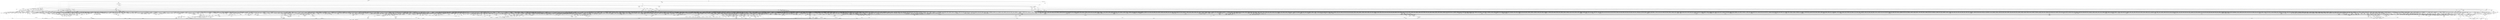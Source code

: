 digraph kerncollapsed {
    "__bitmap_clear" [color="black"];
    "task_clear_jobctl_pending" [color="black"];
    "pwq_activate_inactive_work" [color="black"];
    "do_raw_spin_lock_16" [color="black"];
    "mast_fill_bnode" [color="black"];
    "path_init" [color="black"];
    "task_rq_lock" [color="black"];
    "__d_lookup" [color="black"];
    "get_mountpoint" [color="black"];
    "rseq_migrate" [color="black"];
    "__raw_spin_lock_21" [color="black"];
    "cpu_do_switch_mm" [color="black"];
    "__raw_spin_trylock_5" [color="black"];
    "__arch_copy_from_user" [color="black"];
    "atime_needs_update" [color="black"];
    "__cmpxchg_case_rel_32" [color="black"];
    "futex_hash" [color="black"];
    "__posix_timers_find" [color="black"];
    "__cmpxchg_case_mb_32_2" [color="black"];
    "print_tainted" [color="black"];
    "timekeeping_get_ns" [color="black"];
    "__raw_spin_lock_irqsave_4" [color="black"];
    "strnlen" [color="black"];
    "Indirect call167" [color="black"];
    "futex_cmpxchg_value_locked" [color="black"];
    "do_raw_spin_lock_33" [color="black"];
    "dev_xmit_recursion_dec" [color="black"];
    "timer_reduce" [color="black"];
    "__cmpxchg_case_acq_32.constprop.0_2" [color="black"];
    "__raw_spin_unlock_irq_3" [color="black"];
    "zone_page_state_snapshot.constprop.0" [color="black"];
    "rt_mutex_top_waiter" [color="black"];
    "commit_tree" [color="black"];
    "Indirect call56" [color="black"];
    "do_raw_spin_lock_52" [color="black"];
    "put_tree_ref" [color="black"];
    "mas_push_node" [color="black"];
    "cpumask_any_and_distribute" [color="black"];
    "atomic_notifier_call_chain" [color="black"];
    "fsnotify_move" [color="black"];
    "_prb_read_valid" [color="black"];
    "task_get_vl" [color="black"];
    "list_del_4" [color="black"];
    "prep_new_page" [color="black"];
    "xas_error.isra.0" [color="black"];
    "write_seqlock.constprop.0" [color="black"];
    "lockref_get_not_dead" [color="black"];
    "io_poll_add_hash" [color="black"];
    "xas_next_entry" [color="black"];
    "mnt_want_write" [color="black"];
    "__update_gt_cputime" [color="black"];
    "__raw_spin_unlock_irqrestore_3" [color="black"];
    "__raw_spin_lock_bh.constprop.0_5" [color="black"];
    "do_raw_spin_lock_61" [color="black"];
    "percpu_counter_add" [color="black"];
    "gup_signal_pending" [color="black"];
    "Indirect call81" [color="black"];
    "radix_tree_next_chunk" [color="black"];
    "lock_rename" [color="black"];
    "Indirect call176" [color="black"];
    "percpu_ref_put_many.constprop.0_1" [color="black"];
    "kernfs_next_descendant_post" [color="black"];
    "cpumask_intersects.constprop.0_1" [color="black"];
    "rcu_segcblist_extract_done_cbs" [color="black"];
    "set_ptes.constprop.0.isra.0" [color="black"];
    "legitimize_links" [color="black"];
    "folio_nr_pages_1" [color="black"];
    "try_release_thread_stack_to_cache" [color="black"];
    "folio_trylock_4" [color="black"];
    "PageMovable" [color="black"];
    "mnt_get_count" [color="black"];
    "__cmpxchg_case_64" [color="black"];
    "__rb_erase_color" [color="black"];
    "Indirect call189" [color="black"];
    "list_del_init_2" [color="black"];
    "rb_prev" [color="black"];
    "crng_make_state" [color="black"];
    "folio_nr_pages_3" [color="black"];
    "find_next_bit_17" [color="black"];
    "mas_parent_type" [color="black"];
    "Indirect call44" [color="black"];
    "no_page_table" [color="black"];
    "Indirect call94" [color="black"];
    "this_cpu_has_cap.part.0" [color="black"];
    "count_vm_event" [color="black"];
    "sock_flag.constprop.0" [color="black"];
    "__raw_spin_lock_22" [color="black"];
    "fatal_signal_pending_6" [color="black"];
    "cpupri_set" [color="black"];
    "__cmpxchg_case_acq_32_1" [color="black"];
    "update_cfs_rq_load_avg.isra.0" [color="black"];
    "osq_unlock" [color="black"];
    "can_migrate_task" [color="black"];
    "freezing" [color="black"];
    "audit_compare_dname_path" [color="black"];
    "do_raw_spin_lock_38" [color="black"];
    "eventfd_signal_mask" [color="black"];
    "task_ppid_nr" [color="black"];
    "__raw_spin_lock_irq_17" [color="black"];
    "add_wait_queue" [color="black"];
    "find_mergeable_anon_vma" [color="black"];
    "tick_get_wakeup_device" [color="black"];
    "next_zone" [color="black"];
    "__pi_strcmp" [color="black"];
    "rcu_is_watching" [color="black"];
    "vm_commit_limit" [color="black"];
    "__raw_spin_unlock_irqrestore_14" [color="black"];
    "task_pid_vnr" [color="black"];
    "get_new_cred" [color="black"];
    "cpudl_find" [color="black"];
    "skb_headers_offset_update" [color="black"];
    "cpu_online_1" [color="black"];
    "invalid_mkclean_vma" [color="black"];
    "mapping_unmap_writable" [color="black"];
    "lru_note_cost" [color="black"];
    "access_ok_12" [color="black"];
    "do_raw_spin_lock_97" [color="black"];
    "__raw_spin_lock_irq_6" [color="black"];
    "node_page_state_add" [color="black"];
    "__finalize_skb_around" [color="black"];
    "rcu_seq_start" [color="black"];
    "__rpm_get_callback" [color="black"];
    "pm_runtime_deactivate_timer" [color="black"];
    "kernfs_get" [color="black"];
    "find_next_bit_11" [color="black"];
    "current_is_kswapd" [color="black"];
    "Indirect call100" [color="black"];
    "__raw_spin_unlock_irqrestore_5" [color="black"];
    "kick_process" [color="black"];
    "sk_memory_allocated_sub" [color="black"];
    "queued_read_lock.constprop.0" [color="black"];
    "__audit_inode" [color="black"];
    "d_set_mounted" [color="black"];
    "__kern_my_cpu_offset_74" [color="black"];
    "security_inode_permission" [color="black"];
    "percpu_counter_set" [color="black"];
    "task_pid_vnr_1" [color="black"];
    "mab_no_null_split" [color="black"];
    "irq_work_queue" [color="black"];
    "__flow_hash_from_keys" [color="black"];
    "rcu_seq_start_1" [color="black"];
    "flush_dcache_folio" [color="black"];
    "__percpu_down_write_trylock" [color="black"];
    "u64_stats_inc" [color="black"];
    "lru_deactivate_fn" [color="black"];
    "d_lru_del" [color="black"];
    "__raw_spin_lock_52" [color="black"];
    "Indirect call3" [color="black"];
    "do_raw_spin_lock.constprop.0_14" [color="black"];
    "Indirect call58" [color="black"];
    "inode_cgwb_move_to_attached" [color="black"];
    "Indirect call223" [color="black"];
    "__kern_my_cpu_offset_91" [color="black"];
    "__raw_spin_lock_irqsave.constprop.0_9" [color="black"];
    "__nr_to_section" [color="black"];
    "update_min_vruntime" [color="black"];
    "io_cancel_task_cb" [color="black"];
    "task_sigpending_1" [color="black"];
    "arch_local_irq_restore_3" [color="black"];
    "lock_hrtimer_base" [color="black"];
    "__list_del_entry_1" [color="black"];
    "Indirect call7" [color="black"];
    "__raw_spin_unlock_irqrestore_32" [color="black"];
    "__raw_spin_unlock_irq_35" [color="black"];
    "__cmpxchg_case_acq_32.constprop.0_17" [color="black"];
    "csum_partial" [color="black"];
    "pte_to_swp_entry" [color="black"];
    "double_rq_lock" [color="black"];
    "arm_timer" [color="black"];
    "Indirect call4" [color="black"];
    "__reuseport_detach_sock.isra.0" [color="black"];
    "i_uid_into_vfsuid" [color="black"];
    "sched_post_fork" [color="black"];
    "__percpu_add_case_64" [color="black"];
    "vma_interval_tree_augment_propagate" [color="black"];
    "kill_super_notify" [color="black"];
    "sched_ttwu_pending" [color="black"];
    "set_next_entity" [color="black"];
    "do_raw_spin_lock_57" [color="black"];
    "find_last_bit" [color="black"];
    "in_group_p" [color="black"];
    "security_inode_follow_link" [color="black"];
    "Indirect call28" [color="black"];
    "__lock_parent" [color="black"];
    "wb_update_bandwidth" [color="black"];
    "find_next_and_bit" [color="black"];
    "__kern_my_cpu_offset_80" [color="black"];
    "rcu_accelerate_cbs" [color="black"];
    "sched_clock_cpu" [color="black"];
    "srcu_get_delay.isra.0" [color="black"];
    "__printk_cpu_sync_try_get" [color="black"];
    "qdisc_maybe_clear_missed" [color="black"];
    "lock_two_nondirectories" [color="black"];
    "system_supports_address_auth_1" [color="black"];
    "recalc_sigpending" [color="black"];
    "__ptrace_link" [color="black"];
    "Indirect call110" [color="black"];
    "Indirect call174" [color="black"];
    "audit_uid_comparator" [color="black"];
    "Indirect call31" [color="black"];
    "put_filesystem" [color="black"];
    "Indirect call12" [color="black"];
    "___d_drop" [color="black"];
    "check_stable_address_space" [color="black"];
    "__raw_spin_lock_irq_5" [color="black"];
    "pcpu_next_md_free_region" [color="black"];
    "netlink_overrun" [color="black"];
    "Indirect call84" [color="black"];
    "mas_wr_walk_descend" [color="black"];
    "lookup_mountpoint" [color="black"];
    "anon_vma_interval_tree_post_update_vma" [color="black"];
    "__count_vm_events_3" [color="black"];
    "current_wq_worker" [color="black"];
    "mas_descend" [color="black"];
    "do_raw_spin_lock_35" [color="black"];
    "post_init_entity_util_avg" [color="black"];
    "pcpu_init_md_blocks" [color="black"];
    "Indirect call201" [color="black"];
    "set_kpti_asid_bits" [color="black"];
    "Indirect call159" [color="black"];
    "__cmpxchg_case_mb_32.constprop.0" [color="black"];
    "do_raw_spin_lock_87" [color="black"];
    "do_raw_spin_lock_10" [color="black"];
    "folio_lruvec_relock_irq.constprop.0" [color="black"];
    "d_alloc_parallel" [color="black"];
    "__raw_spin_lock_16" [color="black"];
    "__raw_spin_unlock_irq_11" [color="black"];
    "io_run_cancel" [color="black"];
    "Indirect call30" [color="black"];
    "rwsem_set_reader_owned" [color="black"];
    "__update_min_deadline" [color="black"];
    "attach_recursive_mnt" [color="black"];
    "Indirect call143" [color="black"];
    "__wake_up_common_lock" [color="black"];
    "copyin" [color="black"];
    "do_raw_spin_lock_118" [color="black"];
    "do_raw_spin_lock_58" [color="black"];
    "update_load_avg" [color="black"];
    "sane_fdtable_size" [color="black"];
    "io_cqe_cache_refill" [color="black"];
    "start_dir_add" [color="black"];
    "clear_ti_thread_flag_4" [color="black"];
    "io_file_get_flags" [color="black"];
    "try_to_unmap_flush_dirty" [color="black"];
    "Indirect call15" [color="black"];
    "Indirect call151" [color="black"];
    "is_cpu_allowed" [color="black"];
    "mas_put_in_tree" [color="black"];
    "device_match_devt" [color="black"];
    "mab_calc_split" [color="black"];
    "__io_acct_run_queue" [color="black"];
    "queued_read_lock_slowpath" [color="black"];
    "hrtimer_sleeper_start_expires" [color="black"];
    "queued_read_unlock.constprop.0_2" [color="black"];
    "__dev_pm_qos_resume_latency" [color="black"];
    "Indirect call37" [color="black"];
    "__raw_spin_unlock_irq_43" [color="black"];
    "dequeue_load_avg" [color="black"];
    "set_page_dirty" [color="black"];
    "new_context" [color="black"];
    "__percpu_add_case_64_4" [color="black"];
    "__raw_spin_lock_irq_20" [color="black"];
    "rcu_cblist_init" [color="black"];
    "find_next_bit_10" [color="black"];
    "rcu_poll_gp_seq_end_unlocked" [color="black"];
    "Indirect call202" [color="black"];
    "do_raw_spin_lock_3" [color="black"];
    "__raw_spin_lock_irqsave_41" [color="black"];
    "mtree_range_walk" [color="black"];
    "update_curr" [color="black"];
    "anon_vma_interval_tree_remove" [color="black"];
    "d_find_any_alias" [color="black"];
    "Indirect call89" [color="black"];
    "__audit_inode_child" [color="black"];
    "__cmpxchg_case_acq_32.constprop.0_14" [color="black"];
    "clear_bit_unlock.constprop.0" [color="black"];
    "fast_dput" [color="black"];
    "__raw_spin_unlock_irqrestore_18" [color="black"];
    "irq_get_irq_data" [color="black"];
    "io_wq_hash_work" [color="black"];
    "__xas_next" [color="black"];
    "__kern_my_cpu_offset_55" [color="black"];
    "Indirect call226" [color="black"];
    "timer_wait_running" [color="black"];
    "update_misfit_status" [color="black"];
    "get_mm_exe_file" [color="black"];
    "release_thread" [color="black"];
    "eth_type_vlan" [color="black"];
    "__cmpxchg_case_64.isra.0" [color="black"];
    "internal_add_timer" [color="black"];
    "__lookup_mnt" [color="black"];
    "__raw_spin_lock_41" [color="black"];
    "pfn_is_map_memory" [color="black"];
    "__raw_spin_trylock" [color="black"];
    "__raw_write_lock.constprop.0_1" [color="black"];
    "pcpu_alloc_area" [color="black"];
    "page_ref_inc_1" [color="black"];
    "__set_fixmap" [color="black"];
    "drain_local_pages" [color="black"];
    "Indirect call92" [color="black"];
    "Indirect call102" [color="black"];
    "debug_locks_off" [color="black"];
    "wake_all_kswapds" [color="black"];
    "Indirect call184" [color="black"];
    "__set_close_on_exec.isra.0" [color="black"];
    "do_raw_spin_lock.constprop.0_11" [color="black"];
    "move_freelist_tail" [color="black"];
    "xas_result" [color="black"];
    "audit_inode_child" [color="black"];
    "ma_slots" [color="black"];
    "account_pipe_buffers" [color="black"];
    "drain_pages" [color="black"];
    "__wake_up_common" [color="black"];
    "cpu_clock_sample" [color="black"];
    "cpudl_set" [color="black"];
    "__reuseport_detach_closed_sock" [color="black"];
    "klist_node_attached" [color="black"];
    "kthread_should_stop" [color="black"];
    "test_ti_thread_flag_7" [color="black"];
    "system_supports_generic_auth" [color="black"];
    "Indirect call190" [color="black"];
    "inc_tlb_flush_pending" [color="black"];
    "hlist_del_init_4" [color="black"];
    "io_put_kbuf_comp.isra.0" [color="black"];
    "find_next_bit.constprop.0_21" [color="black"];
    "qdisc_qstats_cpu_qlen_inc" [color="black"];
    "Indirect call220" [color="black"];
    "timer_delete_sync" [color="black"];
    "se_weight.isra.0" [color="black"];
    "Indirect call88" [color="black"];
    "test_ti_thread_flag_22" [color="black"];
    "make_vfsgid" [color="black"];
    "task_sched_runtime" [color="black"];
    "__mnt_drop_write" [color="black"];
    "do_raw_spin_lock_6" [color="black"];
    "find_vm_area" [color="black"];
    "graft_tree" [color="black"];
    "mas_find_child" [color="black"];
    "kthread_is_per_cpu" [color="black"];
    "__cmpxchg_case_acq_32.constprop.0_12" [color="black"];
    "set_ti_thread_flag" [color="black"];
    "__mod_lruvec_state" [color="black"];
    "__raw_spin_unlock_irq_29" [color="black"];
    "__raw_spin_lock_irqsave_50" [color="black"];
    "zone_reclaimable_pages" [color="black"];
    "_prb_commit" [color="black"];
    "decay_load" [color="black"];
    "peernet2id" [color="black"];
    "irq_work_single" [color="black"];
    "vma_needs_dirty_tracking" [color="black"];
    "pvm_find_va_enclose_addr" [color="black"];
    "sched_asym_prefer" [color="black"];
    "cpumask_empty_3" [color="black"];
    "vma_interval_tree_remove" [color="black"];
    "Indirect call139" [color="black"];
    "__peernet2id" [color="black"];
    "hlist_del_init_2" [color="black"];
    "compaction_suitable" [color="black"];
    "unlock_mount" [color="black"];
    "do_raw_spin_lock_18" [color="black"];
    "compound_order_1" [color="black"];
    "mmgrab_1" [color="black"];
    "__page_cache_release" [color="black"];
    "radix_tree_tag_get" [color="black"];
    "auditsc_get_stamp" [color="black"];
    "__percpu_add_case_64_7" [color="black"];
    "Indirect call1" [color="black"];
    "__cmpxchg_case_acq_32.constprop.0_9" [color="black"];
    "Indirect call5" [color="black"];
    "audit_string_contains_control" [color="black"];
    "__cmpxchg_case_mb_32_8" [color="black"];
    "__raw_read_lock.constprop.0_1" [color="black"];
    "cpumask_and.isra.0_1" [color="black"];
    "step_into" [color="black"];
    "__mutex_trylock" [color="black"];
    "set_nameidata" [color="black"];
    "list_move_tail" [color="black"];
    "do_raw_spin_lock_7" [color="black"];
    "find_next_zero_bit_1" [color="black"];
    "_compound_head_1" [color="black"];
    "Indirect call99" [color="black"];
    "allow_direct_reclaim" [color="black"];
    "pm_runtime_autosuspend_expiration" [color="black"];
    "mutex_is_locked" [color="black"];
    "Indirect call127" [color="black"];
    "prepend_char" [color="black"];
    "__wait_for_common" [color="black"];
    "fragmentation_index" [color="black"];
    "skb_flow_get_icmp_tci" [color="black"];
    "__raw_spin_unlock_irqrestore_29" [color="black"];
    "rcu_inkernel_boot_has_ended" [color="black"];
    "__iget" [color="black"];
    "percpu_up_read_1" [color="black"];
    "down_read_trylock" [color="black"];
    "smp_call_function_many_cond" [color="black"];
    "__cmpxchg_case_mb_64_2" [color="black"];
    "io_cancel_cb" [color="black"];
    "__raw_read_lock_irqsave.constprop.0_1" [color="black"];
    "__bitmap_and" [color="black"];
    "set_root_1" [color="black"];
    "_compound_head_4" [color="black"];
    "list_del_init_6" [color="black"];
    "audit_inode" [color="black"];
    "Indirect call113" [color="black"];
    "fsnotify_data_inode" [color="black"];
    "__raw_spin_unlock_irq_36" [color="black"];
    "task_curr" [color="black"];
    "futex_get_value_locked" [color="black"];
    "load_unaligned_zeropad" [color="black"];
    "do_raw_spin_lock_25" [color="black"];
    "do_init_timer.constprop.0" [color="black"];
    "lookup_fast" [color="black"];
    "device_links_read_lock" [color="black"];
    "__raw_spin_lock_irqsave_44" [color="black"];
    "list_lru_add" [color="black"];
    "parent_len" [color="black"];
    "arch_timer_evtstrm_available" [color="black"];
    "path_get" [color="black"];
    "do_raw_spin_lock_5" [color="black"];
    "pte_to_swp_entry_2" [color="black"];
    "mas_walk" [color="black"];
    "Indirect call200" [color="black"];
    "Indirect call22" [color="black"];
    "desc_read" [color="black"];
    "audit_gid_comparator" [color="black"];
    "add_nr_running" [color="black"];
    "timer_delete" [color="black"];
    "mt_find" [color="black"];
    "fsnotify_get_cookie" [color="black"];
    "page_ref_dec_and_test" [color="black"];
    "do_raw_spin_lock_63" [color="black"];
    "wb_io_lists_populated" [color="black"];
    "pm_runtime_get_noresume" [color="black"];
    "mas_wr_end_piv" [color="black"];
    "rcu_start_this_gp" [color="black"];
    "__mod_node_page_state" [color="black"];
    "folio_mapped" [color="black"];
    "igrab" [color="black"];
    "set_task_cpu" [color="black"];
    "folio_total_mapcount" [color="black"];
    "Indirect call14" [color="black"];
    "Indirect call77" [color="black"];
    "Indirect call138" [color="black"];
    "io_poll_remove_entry" [color="black"];
    "io_should_retry_thread" [color="black"];
    "kernfs_should_drain_open_files" [color="black"];
    "prepare_to_swait_event" [color="black"];
    "do_softirq_own_stack" [color="black"];
    "attach_pid" [color="black"];
    "__raw_spin_lock_irqsave_29" [color="black"];
    "folio_nr_pages" [color="black"];
    "test_and_set_bit_lock.constprop.0" [color="black"];
    "__kern_my_cpu_offset_24" [color="black"];
    "cpumask_next_and" [color="black"];
    "detach_mounts" [color="black"];
    "virt_to_head_page.isra.0" [color="black"];
    "pagefault_enable_1" [color="black"];
    "mas_next_sibling" [color="black"];
    "__skb_header_pointer" [color="black"];
    "first_zones_zonelist" [color="black"];
    "dl_bw_cpus" [color="black"];
    "test_ti_thread_flag_19" [color="black"];
    "__mutex_add_waiter" [color="black"];
    "arch_smp_send_reschedule" [color="black"];
    "mte_copy_page_tags" [color="black"];
    "pmd_install" [color="black"];
    "mapping_shrinkable_1" [color="black"];
    "redirty_tail_locked" [color="black"];
    "sb_clear_inode_writeback" [color="black"];
    "clear_ti_thread_flag_6" [color="black"];
    "kthread_data" [color="black"];
    "io_cqring_wake" [color="black"];
    "Indirect call177" [color="black"];
    "lru_move_tail_fn" [color="black"];
    "Indirect call116" [color="black"];
    "list_move_1" [color="black"];
    "pcpu_block_update" [color="black"];
    "reusable_anon_vma" [color="black"];
    "__percpu_add_case_32_7" [color="black"];
    "copy_page" [color="black"];
    "rpm_check_suspend_allowed" [color="black"];
    "__raw_spin_lock_4" [color="black"];
    "pfn_valid_1" [color="black"];
    "mm_counter" [color="black"];
    "irq_to_desc" [color="black"];
    "__irq_put_desc_unlock" [color="black"];
    "do_raw_spin_lock_117" [color="black"];
    "percpu_ref_put_many" [color="black"];
    "sk_mem_reclaim" [color="black"];
    "get_random_bytes" [color="black"];
    "timerqueue_iterate_next" [color="black"];
    "rcu_is_cpu_rrupt_from_idle" [color="black"];
    "__raw_spin_unlock_irqrestore_15" [color="black"];
    "__check_sticky" [color="black"];
    "__percpu_add_case_32_21" [color="black"];
    "load_unaligned_zeropad_1" [color="black"];
    "__srcu_read_unlock" [color="black"];
    "Indirect call74" [color="black"];
    "__task_pid_nr_ns" [color="black"];
    "get_ucounts_or_wrap" [color="black"];
    "__raw_spin_lock_19" [color="black"];
    "compaction_zonelist_suitable" [color="black"];
    "prepare_to_wait" [color="black"];
    "i_gid_into_vfsgid" [color="black"];
    "__percpu_add_return_case_32_1" [color="black"];
    "pagefault_enable" [color="black"];
    "mapping_allow_writable" [color="black"];
    "__cmpxchg_case_acq_32.constprop.0_19" [color="black"];
    "__cmpxchg_case_acq_32.constprop.0_8" [color="black"];
    "__audit_uring_entry" [color="black"];
    "prb_commit" [color="black"];
    "__io_prep_linked_timeout" [color="black"];
    "deactivate_task" [color="black"];
    "tlb_flush_mmu_tlbonly_1" [color="black"];
    "fsnotify_connector_sb" [color="black"];
    "__raw_spin_lock_irq_43" [color="black"];
    "__pi_memcmp" [color="black"];
    "workingset_eviction" [color="black"];
    "invent_group_ids" [color="black"];
    "rcu_segcblist_first_pend_cb" [color="black"];
    "__percpu_add_case_64_2" [color="black"];
    "skb_frag_ref" [color="black"];
    "__wake_up_locked_key_bookmark" [color="black"];
    "do_raw_spin_lock.constprop.0_3" [color="black"];
    "sve_get_vl" [color="black"];
    "get_ldops" [color="black"];
    "update_blocked_averages" [color="black"];
    "__update_load_avg_cfs_rq" [color="black"];
    "prep_compound_page" [color="black"];
    "fsnotify_put_sb_connectors" [color="black"];
    "Indirect call78" [color="black"];
    "Indirect call61" [color="black"];
    "find_next_bit.constprop.0_1" [color="black"];
    "__raw_spin_lock_irqsave_15" [color="black"];
    "prb_read_valid" [color="black"];
    "clear_ti_thread_flag_8" [color="black"];
    "xa_load" [color="black"];
    "__raw_spin_unlock_irq_6" [color="black"];
    "sync_rcu_exp_done_unlocked" [color="black"];
    "xas_update.isra.0" [color="black"];
    "percpu_ref_put_many.constprop.0" [color="black"];
    "rcu_segcblist_pend_cbs" [color="black"];
    "fsnotify_inode" [color="black"];
    "__printk_safe_enter" [color="black"];
    "kmalloc_size_roundup" [color="black"];
    "__skb_set_length_1" [color="black"];
    "__remove_shared_vm_struct.constprop.0" [color="black"];
    "finish_wait" [color="black"];
    "pte_offset_kernel.isra.0" [color="black"];
    "calc_wheel_index" [color="black"];
    "dl_task_is_earliest_deadline" [color="black"];
    "test_ti_thread_flag_4" [color="black"];
    "lockref_get" [color="black"];
    "__d_lookup_rcu" [color="black"];
    "HAS_UNMAPPED_ID" [color="black"];
    "__pi_strlen" [color="black"];
    "console_verbose" [color="black"];
    "update_newidle_cost" [color="black"];
    "console_srcu_read_lock" [color="black"];
    "Indirect call114" [color="black"];
    "irq_set_thread_affinity" [color="black"];
    "may_create" [color="black"];
    "__percpu_add_case_64_6" [color="black"];
    "csum_block_add_ext" [color="black"];
    "find_next_bit.constprop.0_6" [color="black"];
    "ktime_get" [color="black"];
    "mas_set_height" [color="black"];
    "attach_entity_load_avg" [color="black"];
    "do_raw_spin_lock_14" [color="black"];
    "hrtimer_reprogram.constprop.0" [color="black"];
    "Indirect call182" [color="black"];
    "d_shrink_del" [color="black"];
    "__cmpxchg_case_acq_32_3" [color="black"];
    "fsnotify" [color="black"];
    "pcpu_size_to_slot" [color="black"];
    "__timer_delete" [color="black"];
    "hrtimer_force_reprogram.constprop.0" [color="black"];
    "lru_deactivate_file_fn" [color="black"];
    "rcu_exp_jiffies_till_stall_check" [color="black"];
    "do_raw_spin_lock_24" [color="black"];
    "io_req_defer_failed" [color="black"];
    "rcu_seq_snap" [color="black"];
    "__raw_spin_lock_irqsave_52" [color="black"];
    "update_group_capacity" [color="black"];
    "__kern_my_cpu_offset_22" [color="black"];
    "min_deadline_cb_propagate" [color="black"];
    "percpu_down_read_1" [color="black"];
    "__irq_domain_activate_irq" [color="black"];
    "__cmpxchg_case_acq_64" [color="black"];
    "is_path_reachable" [color="black"];
    "posix_cpu_timers_exit" [color="black"];
    "security_capable" [color="black"];
    "Indirect call148" [color="black"];
    "io_acct_cancel_pending_work" [color="black"];
    "vfs_rename" [color="black"];
    "propagate_one" [color="black"];
    "audit_mark_compare" [color="black"];
    "count_vm_event_2" [color="black"];
    "tls_preserve_current_state" [color="black"];
    "tk_clock_read" [color="black"];
    "extract_entropy.constprop.0" [color="black"];
    "clear_page" [color="black"];
    "__kern_my_cpu_offset_70" [color="black"];
    "raw_spin_rq_unlock" [color="black"];
    "mntget" [color="black"];
    "__raw_spin_lock_irqsave.constprop.0_8" [color="black"];
    "arch_local_irq_save_4" [color="black"];
    "find_next_bit_7" [color="black"];
    "to_desc" [color="black"];
    "folio_wake_bit" [color="black"];
    "_atomic_dec_and_lock" [color="black"];
    "__next_zones_zonelist" [color="black"];
    "io_put_kbuf" [color="black"];
    "Indirect call50" [color="black"];
    "dev_pm_disable_wake_irq_check" [color="black"];
    "timer_delete_hook" [color="black"];
    "Indirect call142" [color="black"];
    "__bitmap_set" [color="black"];
    "netlink_has_listeners" [color="black"];
    "__raw_spin_unlock_irq" [color="black"];
    "blake2s_update" [color="black"];
    "wp_page_reuse" [color="black"];
    "expand" [color="black"];
    "audit_tree_lookup" [color="black"];
    "mte_dead_leaves.constprop.0" [color="black"];
    "audit_comparator" [color="black"];
    "stackinfo_on_stack" [color="black"];
    "io_get_cqe_overflow" [color="black"];
    "Indirect call210" [color="black"];
    "cpumask_copy_1" [color="black"];
    "list_del_init" [color="black"];
    "task_rq_unlock" [color="black"];
    "first_zones_zonelist_1" [color="black"];
    "do_raw_spin_lock_42" [color="black"];
    "mod_node_page_state" [color="black"];
    "__cmpxchg_case_mb_32_4" [color="black"];
    "mod_timer" [color="black"];
    "__do_once_start" [color="black"];
    "mab_shift_right" [color="black"];
    "mas_safe_pivot" [color="black"];
    "fsnotify_name.isra.0" [color="black"];
    "mas_wr_walk" [color="black"];
    "Indirect call106" [color="black"];
    "clear_ti_thread_flag_3" [color="black"];
    "strchr" [color="black"];
    "dev_to_swnode" [color="black"];
    "Indirect call157" [color="black"];
    "__raw_spin_lock_irq_19" [color="black"];
    "__xa_clear_mark" [color="black"];
    "idr_for_each" [color="black"];
    "__raise_softirq_irqoff" [color="black"];
    "move_freepages_block" [color="black"];
    "__raw_spin_lock_irqsave.constprop.0_2" [color="black"];
    "__sk_mem_reduce_allocated" [color="black"];
    "try_to_take_rt_mutex" [color="black"];
    "page_ref_inc_6" [color="black"];
    "kernfs_leftmost_descendant" [color="black"];
    "_compound_head_5" [color="black"];
    "__raw_spin_lock_irq_7" [color="black"];
    "mte_zero_clear_page_tags" [color="black"];
    "Indirect call75" [color="black"];
    "Indirect call26" [color="black"];
    "__tlb_reset_range" [color="black"];
    "__io_disarm_linked_timeout" [color="black"];
    "check_vma_flags" [color="black"];
    "lock_two_inodes" [color="black"];
    "d_is_dir.isra.0_1" [color="black"];
    "__mnt_want_write" [color="black"];
    "mapping_shrinkable" [color="black"];
    "siginfo_layout" [color="black"];
    "folio_size" [color="black"];
    "update_rq_clock" [color="black"];
    "__raw_spin_trylock_4" [color="black"];
    "security_release_secctx" [color="black"];
    "vm_stat_account" [color="black"];
    "rcu_segcblist_add_len" [color="black"];
    "__kern_my_cpu_offset_4" [color="black"];
    "pi_state_update_owner" [color="black"];
    "Indirect call126" [color="black"];
    "futex_q_lock" [color="black"];
    "access_ok_2" [color="black"];
    "device_links_read_unlock" [color="black"];
    "free_pcppages_bulk" [color="black"];
    "is_zero_page" [color="black"];
    "__d_instantiate" [color="black"];
    "deny_write_access.isra.0" [color="black"];
    "page_ref_inc_4" [color="black"];
    "space_used" [color="black"];
    "get_data" [color="black"];
    "active_load_balance_cpu_stop" [color="black"];
    "__raw_read_lock.constprop.0_5" [color="black"];
    "zone_watermark_ok_safe" [color="black"];
    "mab_set_b_end" [color="black"];
    "rb_next" [color="black"];
    "do_raw_spin_lock_72" [color="black"];
    "__raw_spin_lock_28" [color="black"];
    "Indirect call48" [color="black"];
    "__anon_vma_interval_tree_subtree_search" [color="black"];
    "mnt_add_count" [color="black"];
    "mas_wr_new_end" [color="black"];
    "zone_watermark_ok" [color="black"];
    "copy_to_user_page" [color="black"];
    "wake_up_var" [color="black"];
    "mte_set_pivot" [color="black"];
    "cpumask_and" [color="black"];
    "should_failslab" [color="black"];
    "vm_unacct_memory_1" [color="black"];
    "Indirect call17" [color="black"];
    "domain_dirty_limits" [color="black"];
    "drain_pages_zone" [color="black"];
    "io_wq_work_match_item" [color="black"];
    "d_find_alias" [color="black"];
    "folio_mapping" [color="black"];
    "try_to_unlazy" [color="black"];
    "netdev_name" [color="black"];
    "Indirect call175" [color="black"];
    "kobj_child_ns_ops" [color="black"];
    "xas_find_conflict" [color="black"];
    "__wb_writeout_add" [color="black"];
    "__kern_my_cpu_offset_89" [color="black"];
    "cpumask_any_distribute" [color="black"];
    "_task_util_est" [color="black"];
    "mte_clear_page_tags" [color="black"];
    "mte_update_gcr_excl.isra.0" [color="black"];
    "show_mem_node_skip" [color="black"];
    "access_ok_16" [color="black"];
    "__kern_my_cpu_offset_77" [color="black"];
    "xas_find" [color="black"];
    "__put_cpu_fpsimd_context" [color="black"];
    "io_poll_remove_entries" [color="black"];
    "signal_pending_state_2" [color="black"];
    "__put_unused_fd" [color="black"];
    "kmsg_dump" [color="black"];
    "steal_suitable_fallback" [color="black"];
    "is_current_pgrp_orphaned" [color="black"];
    "update_cached_migrate" [color="black"];
    "signalfd_cleanup" [color="black"];
    "req_ref_put_and_test" [color="black"];
    "list_del_init_5" [color="black"];
    "update_pm_runtime_accounting" [color="black"];
    "Indirect call222" [color="black"];
    "set_task_reclaim_state" [color="black"];
    "Indirect call195" [color="black"];
    "__balance_callbacks" [color="black"];
    "prepare_to_wait_event" [color="black"];
    "__srcu_read_lock" [color="black"];
    "Indirect call154" [color="black"];
    "xas_load" [color="black"];
    "list_lru_del" [color="black"];
    "tty_ldisc_close" [color="black"];
    "xas_set_order.part.0" [color="black"];
    "arch_local_irq_save" [color="black"];
    "rb_insert_color_cached" [color="black"];
    "folio_isolate_lru" [color="black"];
    "sched_clock_noinstr" [color="black"];
    "xas_not_node" [color="black"];
    "lru_lazyfree_fn" [color="black"];
    "rcu_segcblist_move_seglen" [color="black"];
    "Indirect call219" [color="black"];
    "mas_wr_store_setup" [color="black"];
    "xa_find_after" [color="black"];
    "Indirect call132" [color="black"];
    "_find_next_or_bit" [color="black"];
    "idr_find" [color="black"];
    "vma_iter_config" [color="black"];
    "__kern_my_cpu_offset_67" [color="black"];
    "prb_reserve_in_last" [color="black"];
    "pmd_offset.isra.0" [color="black"];
    "prepare_to_wait_exclusive" [color="black"];
    "Indirect call120" [color="black"];
    "__fdget_raw" [color="black"];
    "__kern_my_cpu_offset_14" [color="black"];
    "find_task_by_pid_ns" [color="black"];
    "do_raw_spin_lock_67" [color="black"];
    "__io_put_kbuf_list" [color="black"];
    "Indirect call185" [color="black"];
    "percpu_ref_get_many.constprop.0" [color="black"];
    "__find_vmap_area.constprop.0" [color="black"];
    "task_set_jobctl_pending" [color="black"];
    "io_match_task_safe" [color="black"];
    "rcu_segcblist_inc_len" [color="black"];
    "__raw_spin_lock_63" [color="black"];
    "__down_trylock_console_sem.constprop.0" [color="black"];
    "folio_trylock_flag" [color="black"];
    "do_raw_spin_lock_26" [color="black"];
    "rcu_poll_gp_seq_start_unlocked" [color="black"];
    "capable_wrt_inode_uidgid" [color="black"];
    "inode_add_lru" [color="black"];
    "tcp_get_info_chrono_stats" [color="black"];
    "pm_qos_update_flags" [color="black"];
    "__pm_relax" [color="black"];
    "anon_vma_interval_tree_iter_first" [color="black"];
    "file_ns_capable" [color="black"];
    "__mutex_trylock_common" [color="black"];
    "Indirect call149" [color="black"];
    "__cmpxchg_case_acq_32.constprop.0_4" [color="black"];
    "Indirect call115" [color="black"];
    "d_ancestor" [color="black"];
    "vma_address" [color="black"];
    "_copy_from_iter" [color="black"];
    "fill_contig_page_info" [color="black"];
    "net_eq_idr" [color="black"];
    "no_blink" [color="black"];
    "mas_prev_range" [color="black"];
    "timerqueue_add" [color="black"];
    "mas_alloc_req.isra.0" [color="black"];
    "_mix_pool_bytes" [color="black"];
    "rcu_segcblist_advance" [color="black"];
    "Indirect call173" [color="black"];
    "cpu_mitigations_off" [color="black"];
    "__kern_my_cpu_offset_16" [color="black"];
    "Indirect call64" [color="black"];
    "__cmpxchg_case_acq_64_1" [color="black"];
    "d_exchange" [color="black"];
    "__cmpxchg_case_mb_32_6" [color="black"];
    "netlink_unlock_table" [color="black"];
    "cleanup_group_ids" [color="black"];
    "mas_leaf_max_gap" [color="black"];
    "do_renameat2" [color="black"];
    "__cmpxchg_case_mb_64" [color="black"];
    "detach_if_pending" [color="black"];
    "grow_tree_refs" [color="black"];
    "rcu_seq_end_1" [color="black"];
    "fatal_signal_pending_4" [color="black"];
    "folio_mapped_1" [color="black"];
    "flush_tlb_kernel_range" [color="black"];
    "sve_state_size" [color="black"];
    "Indirect call121" [color="black"];
    "Indirect call98" [color="black"];
    "io_poll_mark_cancelled" [color="black"];
    "__free_one_page" [color="black"];
    "finish_automount" [color="black"];
    "__raw_spin_lock_irqsave.constprop.0_3" [color="black"];
    "fatal_signal_pending_3" [color="black"];
    "unreserve_highatomic_pageblock" [color="black"];
    "__raw_spin_unlock_irq_17" [color="black"];
    "system_supports_tlb_range_1" [color="black"];
    "__cmpxchg_case_acq_32.constprop.0_20" [color="black"];
    "need_mlock_drain" [color="black"];
    "__enqueue_entity" [color="black"];
    "fprop_reflect_period_percpu.isra.0" [color="black"];
    "__audit_reusename" [color="black"];
    "mas_update_gap" [color="black"];
    "mutex_spin_on_owner" [color="black"];
    "__task_will_free_mem" [color="black"];
    "__raw_read_unlock.constprop.0_2" [color="black"];
    "__dev_put.part.0" [color="black"];
    "Indirect call16" [color="black"];
    "__raw_spin_lock_23" [color="black"];
    "choose_mountpoint_rcu" [color="black"];
    "fsnotify_detach_connector_from_object" [color="black"];
    "rcu_seq_set_state" [color="black"];
    "__d_move" [color="black"];
    "sock_rmem_free" [color="black"];
    "__kern_my_cpu_offset_15" [color="black"];
    "fsnotify_group_assert_locked" [color="black"];
    "Indirect call228" [color="black"];
    "__const_udelay" [color="black"];
    "__dl_add" [color="black"];
    "cpumask_weight" [color="black"];
    "rcu_jiffies_till_stall_check" [color="black"];
    "__traverse_mounts" [color="black"];
    "invalid_folio_referenced_vma" [color="black"];
    "system_supports_tlb_range" [color="black"];
    "files_lookup_fd_raw" [color="black"];
    "find_next_zero_bit_2" [color="black"];
    "__percpu_add_case_32_20" [color="black"];
    "pud_clear_huge" [color="black"];
    "do_raw_spin_lock_65" [color="black"];
    "timerqueue_del" [color="black"];
    "mas_next_setup.constprop.0" [color="black"];
    "activate_task" [color="black"];
    "mas_ascend" [color="black"];
    "__percpu_add_case_32" [color="black"];
    "__clear_open_fd" [color="black"];
    "num_other_online_cpus" [color="black"];
    "__prepare_to_swait" [color="black"];
    "find_first_bit_4" [color="black"];
    "Indirect call18" [color="black"];
    "unlock_task_sighand.isra.0_1" [color="black"];
    "add_wait_queue_exclusive" [color="black"];
    "__raw_spin_unlock_irqrestore" [color="black"];
    "security_current_getsecid_subj" [color="black"];
    "sve_save_state" [color="black"];
    "anon_vma_interval_tree_iter_next" [color="black"];
    "get_pwq" [color="black"];
    "Indirect call93" [color="black"];
    "__raw_spin_lock_irq_26" [color="black"];
    "copy_from_kernel_nofault" [color="black"];
    "Indirect call133" [color="black"];
    "__is_local_mountpoint" [color="black"];
    "count_vm_events" [color="black"];
    "Indirect call168" [color="black"];
    "enqueue_task" [color="black"];
    "strcspn" [color="black"];
    "lock_parent" [color="black"];
    "__raw_spin_lock_32" [color="black"];
    "Indirect call82" [color="black"];
    "d_lookup" [color="black"];
    "int_sqrt" [color="black"];
    "flush_tlb_batched_pending" [color="black"];
    "Indirect call160" [color="black"];
    "cleanup_timerqueue" [color="black"];
    "make_vfsuid" [color="black"];
    "simple_xattr_space" [color="black"];
    "mm_set_has_pinned_flag" [color="black"];
    "Indirect call34" [color="black"];
    "__raw_spin_lock_irq_18" [color="black"];
    "__attach_to_pi_owner" [color="black"];
    "__d_lookup_unhash" [color="black"];
    "change_page_range" [color="black"];
    "aio_nr_sub" [color="black"];
    "__raw_read_unlock.constprop.0" [color="black"];
    "init_completion" [color="black"];
    "__kern_my_cpu_offset_42" [color="black"];
    "d_alloc" [color="black"];
    "Indirect call153" [color="black"];
    "io_poll_can_finish_inline.isra.0" [color="black"];
    "memcg_charge_kernel_stack.part.0" [color="black"];
    "extfrag_for_order" [color="black"];
    "task_call_func" [color="black"];
    "__percpu_counter_sum" [color="black"];
    "folio_activate_fn" [color="black"];
    "lock_mount_hash" [color="black"];
    "replace_mark_chunk" [color="black"];
    "__cmpxchg_case_acq_32.constprop.0_18" [color="black"];
    "security_audit_rule_match" [color="black"];
    "__bpf_free_used_maps" [color="black"];
    "ma_pivots" [color="black"];
    "__cmpwait_case_32_3" [color="black"];
    "anon_vma_interval_tree_insert" [color="black"];
    "io_fill_cqe_aux" [color="black"];
    "do_raw_spin_lock_50" [color="black"];
    "mapping_shrinkable_2" [color="black"];
    "__d_lookup_rcu_op_compare" [color="black"];
    "cpumask_first_and" [color="black"];
    "data_check_size" [color="black"];
    "__raw_spin_lock_irqsave_23" [color="black"];
    "path_parentat" [color="black"];
    "clear_buddies.isra.0" [color="black"];
    "_compound_head_2" [color="black"];
    "fpsimd_save_state" [color="black"];
    "__raw_spin_lock_irq.constprop.0_2" [color="black"];
    "cpuhp_invoke_callback" [color="black"];
    "_compound_head_13" [color="black"];
    "group_classify" [color="black"];
    "mas_set_split_parent.isra.0" [color="black"];
    "break_deleg_wait.constprop.0.isra.0_1" [color="black"];
    "find_first_bit_1" [color="black"];
    "Indirect call158" [color="black"];
    "posix_cputimers_group_init" [color="black"];
    "posixtimer_rearm" [color="black"];
    "arch_teardown_dma_ops" [color="black"];
    "task_active_pid_ns" [color="black"];
    "efi_reboot" [color="black"];
    "mnt_get_writers" [color="black"];
    "cpu_util_cfs_boost" [color="black"];
    "mm_counter_file" [color="black"];
    "Indirect call188" [color="black"];
    "queued_write_lock_slowpath" [color="black"];
    "folio_trylock_1" [color="black"];
    "__raw_spin_lock_irq_31" [color="black"];
    "put_unused_fd" [color="black"];
    "do_raw_spin_lock_116" [color="black"];
    "pcpu_chunk_populated" [color="black"];
    "cpu_active" [color="black"];
    "__raw_spin_unlock_irq.constprop.0_2" [color="black"];
    "mas_max_gap" [color="black"];
    "post_alloc_hook" [color="black"];
    "Indirect call19" [color="black"];
    "io_is_timeout_noseq" [color="black"];
    "__cmpxchg_case_mb_64_6" [color="black"];
    "find_next_and_bit.constprop.0" [color="black"];
    "__dequeue_entity" [color="black"];
    "retain_dentry" [color="black"];
    "__kern_my_cpu_offset_50" [color="black"];
    "Indirect call67" [color="black"];
    "pcpu_page_idx" [color="black"];
    "check_cb_ovld_locked" [color="black"];
    "vma_interval_tree_subtree_search" [color="black"];
    "__raw_spin_unlock_irq_21" [color="black"];
    "mas_start" [color="black"];
    "cpudl_heapify" [color="black"];
    "__fprop_add_percpu_max" [color="black"];
    "ptrauth_keys_install_user" [color="black"];
    "queued_spin_lock_slowpath" [color="black"];
    "inode_to_bdi" [color="black"];
    "__flush_tlb_kernel_pgtable" [color="black"];
    "kmap_local_page" [color="black"];
    "tick_get_broadcast_device" [color="black"];
    "security_audit_rule_free" [color="black"];
    "arch_local_irq_save_5" [color="black"];
    "__wake_up_parent" [color="black"];
    "__kern_my_cpu_offset_56" [color="black"];
    "mod_node_state" [color="black"];
    "dget" [color="black"];
    "do_raw_spin_lock_41" [color="black"];
    "find_next_bit_18" [color="black"];
    "__raw_spin_unlock_irqrestore_24" [color="black"];
    "__raw_spin_unlock_irqrestore_2" [color="black"];
    "__raw_spin_lock_irq_35" [color="black"];
    "complete_walk" [color="black"];
    "__set_task_special" [color="black"];
    "Indirect call54" [color="black"];
    "__raw_spin_unlock_irq_4" [color="black"];
    "__raw_spin_unlock_irqrestore_9" [color="black"];
    "tty_termios_input_baud_rate" [color="black"];
    "signal_pending_11" [color="black"];
    "need_active_balance" [color="black"];
    "folio_mark_dirty" [color="black"];
    "mas_store_prealloc.part.0" [color="black"];
    "desc_make_final" [color="black"];
    "set_ti_thread_flag_5" [color="black"];
    "page_ref_add" [color="black"];
    "Indirect call49" [color="black"];
    "first_online_pgdat" [color="black"];
    "pm_qos_read_value" [color="black"];
    "__raw_spin_unlock_irq_38" [color="black"];
    "skb_header_cloned" [color="black"];
    "xas_next_entry.constprop.0" [color="black"];
    "Indirect call169" [color="black"];
    "cpu_util_cfs" [color="black"];
    "user_disable_single_step" [color="black"];
    "__kern_my_cpu_offset_18" [color="black"];
    "do_raw_spin_lock.constprop.0_10" [color="black"];
    "do_raw_spin_lock_69" [color="black"];
    "__rb_change_child.constprop.0" [color="black"];
    "zone_watermark_fast.constprop.0" [color="black"];
    "mast_spanning_rebalance.isra.0" [color="black"];
    "pm_ops_is_empty" [color="black"];
    "Indirect call231" [color="black"];
    "jiffies_to_msecs" [color="black"];
    "__raw_spin_lock_irqsave_12" [color="black"];
    "workingset_activation" [color="black"];
    "rt_mutex_init_proxy_locked" [color="black"];
    "Indirect call179" [color="black"];
    "online_section_nr" [color="black"];
    "_find_last_bit" [color="black"];
    "d_set_d_op" [color="black"];
    "ktime_get_real_ts64" [color="black"];
    "cpu_online_2" [color="black"];
    "io_req_complete_defer" [color="black"];
    "filemap_check_errors" [color="black"];
    "sk_leave_memory_pressure" [color="black"];
    "add_mm_rss_vec" [color="black"];
    "u64_stats_add_1" [color="black"];
    "lock_two_directories" [color="black"];
    "can_set_direct_map" [color="black"];
    "mas_set_alloc_req" [color="black"];
    "__kern_my_cpu_offset_54" [color="black"];
    "errseq_sample" [color="black"];
    "sub_running_bw.isra.0" [color="black"];
    "__raw_spin_lock_15" [color="black"];
    "__to_kthread" [color="black"];
    "will_become_orphaned_pgrp" [color="black"];
    "mas_mab_cp" [color="black"];
    "xas_pause" [color="black"];
    "__irq_disable" [color="black"];
    "post_ttbr_update_workaround" [color="black"];
    "__fswab32_10" [color="black"];
    "__disable_irq" [color="black"];
    "security_file_set_fowner" [color="black"];
    "fsnotify_handle_inode_event.isra.0" [color="black"];
    "__skb_dequeue_3" [color="black"];
    "gup_folio_next" [color="black"];
    "__percpu_add_case_64_1" [color="black"];
    "tlb_flush" [color="black"];
    "dput_to_list" [color="black"];
    "xa_mk_value" [color="black"];
    "cpumask_and.isra.0_3" [color="black"];
    "add_timer_on" [color="black"];
    "data_alloc" [color="black"];
    "inode_maybe_inc_iversion" [color="black"];
    "entity_eligible" [color="black"];
    "__do_set_cpus_allowed" [color="black"];
    "vma_interval_tree_augment_rotate" [color="black"];
    "Indirect call194" [color="black"];
    "__legitimize_path" [color="black"];
    "io_timeout_extract" [color="black"];
    "page_mapping" [color="black"];
    "mm_trace_rss_stat" [color="black"];
    "Indirect call216" [color="black"];
    "do_raw_spin_lock_86" [color="black"];
    "skb_checksum" [color="black"];
    "do_add_mount" [color="black"];
    "read_sanitised_ftr_reg" [color="black"];
    "add_device_randomness" [color="black"];
    "wake_up_bit" [color="black"];
    "kthread_probe_data" [color="black"];
    "kernfs_root" [color="black"];
    "_find_first_and_bit" [color="black"];
    "smp_call_function_many" [color="black"];
    "irq_work_claim" [color="black"];
    "__wake_q_add" [color="black"];
    "__irq_get_desc_lock" [color="black"];
    "__skb_set_length" [color="black"];
    "split_page" [color="black"];
    "__raw_spin_lock_30" [color="black"];
    "tlb_remove_table_smp_sync" [color="black"];
    "nd_alloc_stack" [color="black"];
    "__raw_spin_lock_64" [color="black"];
    "access_ok_42" [color="black"];
    "Indirect call25" [color="black"];
    "__kern_my_cpu_offset_38" [color="black"];
    "arch_local_irq_save_7" [color="black"];
    "__kern_my_cpu_offset_21" [color="black"];
    "tsk_fork_get_node" [color="black"];
    "__wb_update_bandwidth.constprop.0" [color="black"];
    "__count_vm_events_1" [color="black"];
    "radix_tree_load_root" [color="black"];
    "io_cancel_req_match" [color="black"];
    "mtree_load" [color="black"];
    "try_to_unmap_flush" [color="black"];
    "Indirect call128" [color="black"];
    "ktime_get_coarse_real_ts64" [color="black"];
    "mte_destroy_descend.constprop.0" [color="black"];
    "bit_waitqueue" [color="black"];
    "do_delayed_call" [color="black"];
    "Indirect call146" [color="black"];
    "exit_rcu" [color="black"];
    "__printk_cpu_sync_put" [color="black"];
    "__siphash_unaligned" [color="black"];
    "init_multi_vma_prep" [color="black"];
    "skb_tailroom" [color="black"];
    "task_join_group_stop" [color="black"];
    "page_ref_inc" [color="black"];
    "fsnotify_grab_connector" [color="black"];
    "arch_local_irq_restore" [color="black"];
    "radix_tree_lookup" [color="black"];
    "__raw_spin_lock_irq_1" [color="black"];
    "wake_up_klogd" [color="black"];
    "__init_rwsem" [color="black"];
    "getname_flags" [color="black"];
    "Indirect call101" [color="black"];
    "dl_rq_of_se" [color="black"];
    "Indirect call123" [color="black"];
    "printk_parse_prefix" [color="black"];
    "wants_signal" [color="black"];
    "task_work_cancel_match" [color="black"];
    "prb_first_valid_seq" [color="black"];
    "__kern_my_cpu_offset_61" [color="black"];
    "Indirect call209" [color="black"];
    "find_submount" [color="black"];
    "groups_search" [color="black"];
    "set_ptes.constprop.0.isra.0_1" [color="black"];
    "__raw_spin_unlock_irqrestore.constprop.0_2" [color="black"];
    "tag_set" [color="black"];
    "__count_vm_events_2" [color="black"];
    "pde_subdir_first" [color="black"];
    "find_lock_later_rq" [color="black"];
    "call_on_irq_stack" [color="black"];
    "Indirect call33" [color="black"];
    "__raw_spin_lock_irqsave_21" [color="black"];
    "__printk_cpu_sync_wait" [color="black"];
    "skb_zcopy_clear" [color="black"];
    "Indirect call55" [color="black"];
    "pagefault_disable" [color="black"];
    "down_trylock" [color="black"];
    "Indirect call156" [color="black"];
    "futex_q_unlock" [color="black"];
    "get_work_pool" [color="black"];
    "blake2s.constprop.0" [color="black"];
    "rb_insert_color" [color="black"];
    "Indirect call39" [color="black"];
    "strscpy" [color="black"];
    "propagation_next" [color="black"];
    "folio_order" [color="black"];
    "__cmpxchg_case_mb_32_3" [color="black"];
    "Indirect call170" [color="black"];
    "get_file_2" [color="black"];
    "__mutex_remove_waiter" [color="black"];
    "kill_device" [color="black"];
    "Indirect call86" [color="black"];
    "Indirect call20" [color="black"];
    "pagetable_pte_dtor" [color="black"];
    "pcpu_block_refresh_hint" [color="black"];
    "arch_send_call_function_ipi_mask" [color="black"];
    "__mod_timer" [color="black"];
    "__raw_spin_unlock_irq_18" [color="black"];
    "rcu_segcblist_enqueue" [color="black"];
    "convert_prio" [color="black"];
    "del_page_from_free_list" [color="black"];
    "__xchg_case_64.constprop.0" [color="black"];
    "Indirect call162" [color="black"];
    "__raw_spin_unlock_irqrestore_12" [color="black"];
    "global_dirtyable_memory" [color="black"];
    "do_raw_spin_lock_36" [color="black"];
    "clear_nonspinnable" [color="black"];
    "tty_termios_baud_rate" [color="black"];
    "unlock_rename" [color="black"];
    "Indirect call40" [color="black"];
    "Indirect call187" [color="black"];
    "__percpu_add_case_32_8" [color="black"];
    "put_cpu_fpsimd_context" [color="black"];
    "mmgrab_2" [color="black"];
    "Indirect call83" [color="black"];
    "chacha_permute" [color="black"];
    "_find_next_bit" [color="black"];
    "folio_nr_pages_2" [color="black"];
    "arch_asym_cpu_priority" [color="black"];
    "pcpu_find_block_fit" [color="black"];
    "io_schedule_prepare" [color="black"];
    "__isolate_free_page" [color="black"];
    "ksize" [color="black"];
    "cpu_clock_sample_group" [color="black"];
    "req_set_fail_4" [color="black"];
    "generic_permission" [color="black"];
    "sock_inuse_add" [color="black"];
    "Indirect call204" [color="black"];
    "mas_pop_node" [color="black"];
    "smp_call_function_single" [color="black"];
    "xa_err" [color="black"];
    "security_task_getsecid_obj" [color="black"];
    "__kern_my_cpu_offset_51" [color="black"];
    "find_buddy_page_pfn" [color="black"];
    "do_raw_spin_lock_66" [color="black"];
    "copy_from_kernel_nofault_allowed" [color="black"];
    "ptep_clear_flush" [color="black"];
    "lookup_dcache" [color="black"];
    "security_inode_init_security_anon" [color="black"];
    "rt_mutex_futex_trylock" [color="black"];
    "__raw_spin_lock_irqsave.constprop.0_7" [color="black"];
    "arch_local_irq_restore_2" [color="black"];
    "mas_next_range" [color="black"];
    "xas_error.isra.0_1" [color="black"];
    "__raw_spin_lock_irqsave_39" [color="black"];
    "__futex_queue" [color="black"];
    "task_clear_jobctl_trapping" [color="black"];
    "enqueue_hrtimer.constprop.0" [color="black"];
    "blake2s_final" [color="black"];
    "device_pm_check_callbacks" [color="black"];
    "mas_wr_walk_index.isra.0" [color="black"];
    "compaction_free" [color="black"];
    "write_sequnlock.constprop.0" [color="black"];
    "Indirect call76" [color="black"];
    "osq_lock" [color="black"];
    "__raw_spin_lock_irq" [color="black"];
    "d_move" [color="black"];
    "posix_cpu_timers_exit_group" [color="black"];
    "spin_lock_irqsave_ssp_contention" [color="black"];
    "audit_serial" [color="black"];
    "remove_nodes.constprop.0" [color="black"];
    "skb_pfmemalloc" [color="black"];
    "__raw_spin_lock_irqsave_5" [color="black"];
    "Indirect call155" [color="black"];
    "task_will_free_mem" [color="black"];
    "__update_load_avg_se" [color="black"];
    "sock_flag_3" [color="black"];
    "from_vfsuid" [color="black"];
    "inode_io_list_del" [color="black"];
    "cpu_timer_dequeue" [color="black"];
    "_compound_head_3" [color="black"];
    "d_same_name" [color="black"];
    "page_ref_dec_and_test_2" [color="black"];
    "find_next_bit.constprop.0_7" [color="black"];
    "sibling_imbalance.isra.0" [color="black"];
    "min_deadline_cb_rotate" [color="black"];
    "prb_reserve" [color="black"];
    "mast_split_data" [color="black"];
    "do_raw_spin_lock_99" [color="black"];
    "dec_rlimit_ucounts" [color="black"];
    "__get_cpu_fpsimd_context" [color="black"];
    "do_raw_spin_lock_34" [color="black"];
    "unlock_mount_hash" [color="black"];
    "__clear_close_on_exec.isra.0" [color="black"];
    "oom_unkillable_task.isra.0" [color="black"];
    "inactive_is_low.constprop.0" [color="black"];
    "rb_first" [color="black"];
    "qdisc_run_begin" [color="black"];
    "get_file_1" [color="black"];
    "vma_interval_tree_insert_after" [color="black"];
    "sched_clock" [color="black"];
    "get_sd_balance_interval" [color="black"];
    "fsnotify_free_mark" [color="black"];
    "from_vfsgid" [color="black"];
    "__init_waitqueue_head" [color="black"];
    "__raw_spin_unlock_irq.constprop.0_1" [color="black"];
    "dcache_clean_pou" [color="black"];
    "queued_write_lock.constprop.0_1" [color="black"];
    "mas_prev_slot" [color="black"];
    "clear_inode" [color="black"];
    "group_open_release" [color="black"];
    "compaction_defer_reset" [color="black"];
    "list_del_init_7" [color="black"];
    "Indirect call119" [color="black"];
    "llist_add_batch" [color="black"];
    "__raw_spin_lock_irq_3" [color="black"];
    "iov_iter_revert" [color="black"];
    "test_ti_thread_flag_6" [color="black"];
    "__pageblock_pfn_to_page" [color="black"];
    "do_raw_spin_lock_8" [color="black"];
    "__raw_write_lock_irq_1" [color="black"];
    "__raw_spin_lock_irqsave_42" [color="black"];
    "pcpu_unit_page_offset" [color="black"];
    "system_supports_mte_1" [color="black"];
    "percpu_ref_get_many" [color="black"];
    "do_raw_spin_lock_12" [color="black"];
    "__wake_up_bit" [color="black"];
    "__raw_spin_lock.constprop.0" [color="black"];
    "to_kthread" [color="black"];
    "update_rt_rq_load_avg" [color="black"];
    "d_instantiate" [color="black"];
    "rcu_gp_is_expedited" [color="black"];
    "__kern_my_cpu_offset_44" [color="black"];
    "copy_highpage" [color="black"];
    "hrtimer_cancel" [color="black"];
    "_raw_spin_rq_lock_irqsave" [color="black"];
    "vma_last_pgoff" [color="black"];
    "Indirect call205" [color="black"];
    "Indirect call141" [color="black"];
    "enqueue_pushable_dl_task" [color="black"];
    "spin_lock_irqsave_check_contention" [color="black"];
    "do_raw_spin_lock_2" [color="black"];
    "Indirect call224" [color="black"];
    "init_timer_key" [color="black"];
    "strcpy" [color="black"];
    "shrink_lock_dentry" [color="black"];
    "is_migration_entry" [color="black"];
    "Indirect call172" [color="black"];
    "__list_del_entry" [color="black"];
    "Indirect call181" [color="black"];
    "Indirect call53" [color="black"];
    "tty_update_time" [color="black"];
    "srcu_read_unlock.constprop.0" [color="black"];
    "Indirect call140" [color="black"];
    "bstats_update" [color="black"];
    "__raw_spin_unlock_irqrestore_38" [color="black"];
    "__raw_spin_unlock_irqrestore_21" [color="black"];
    "prepend" [color="black"];
    "do_raw_spin_lock_27" [color="black"];
    "raw_spin_rq_unlock_irqrestore" [color="black"];
    "cpumask_first" [color="black"];
    "sk_error_report" [color="black"];
    "__percpu_add_case_32_15" [color="black"];
    "Indirect call196" [color="black"];
    "hrtimer_start_expires" [color="black"];
    "Indirect call87" [color="black"];
    "mas_prev" [color="black"];
    "do_raw_spin_lock.constprop.0_6" [color="black"];
    "sync_icache_aliases" [color="black"];
    "_compound_head" [color="black"];
    "skb_may_tx_timestamp.part.0" [color="black"];
    "folio_nr_pages_4" [color="black"];
    "should_zap_page" [color="black"];
    "get_next_ino" [color="black"];
    "Indirect call221" [color="black"];
    "skb_has_frag_list" [color="black"];
    "strncmp" [color="black"];
    "__raw_spin_lock_49" [color="black"];
    "find_vma" [color="black"];
    "__kern_my_cpu_offset_78" [color="black"];
    "Indirect call178" [color="black"];
    "bsearch" [color="black"];
    "security_inode_rename" [color="black"];
    "find_first_bit_3" [color="black"];
    "__remove_hrtimer" [color="black"];
    "irqd_set.isra.0_1" [color="black"];
    "rb_erase" [color="black"];
    "set_tlb_ubc_flush_pending" [color="black"];
    "_find_first_bit" [color="black"];
    "pde_subdir_find" [color="black"];
    "fetch_robust_entry" [color="black"];
    "lazy_max_pages" [color="black"];
    "io_wq_worker_running" [color="black"];
    "do_csum" [color="black"];
    "wb_dirty_limits" [color="black"];
    "is_posix_acl_xattr" [color="black"];
    "zone_page_state_snapshot" [color="black"];
    "skb_zcopy" [color="black"];
    "io_poll_find.constprop.0" [color="black"];
    "__cmpwait_case_32" [color="black"];
    "find_next_bit_8" [color="black"];
    "mas_find" [color="black"];
    "Indirect call109" [color="black"];
    "crng_fast_key_erasure" [color="black"];
    "desc_make_reusable" [color="black"];
    "find_worker_executing_work" [color="black"];
    "__raw_spin_lock_12" [color="black"];
    "__raw_spin_unlock_irq_28" [color="black"];
    "__cmpxchg_case_acq_32.constprop.0_10" [color="black"];
    "__dev_fwnode" [color="black"];
    "migrate_disable" [color="black"];
    "pvm_determine_end_from_reverse" [color="black"];
    "find_next_bit.constprop.0_14" [color="black"];
    "__d_rehash" [color="black"];
    "__cmpxchg_case_acq_32.constprop.0_7" [color="black"];
    "lru_add_fn" [color="black"];
    "__d_lookup_unhash_wake" [color="black"];
    "tty_name" [color="black"];
    "get_state_synchronize_rcu" [color="black"];
    "rwsem_read_trylock" [color="black"];
    "task_participate_group_stop" [color="black"];
    "mas_bulk_rebalance" [color="black"];
    "mte_thread_switch" [color="black"];
    "page_ref_add_1" [color="black"];
    "unhash_mnt" [color="black"];
    "security_task_kill" [color="black"];
    "leave_rcu" [color="black"];
    "__pfn_to_section" [color="black"];
    "__raw_spin_lock_6" [color="black"];
    "fsnotify_compare_groups" [color="black"];
    "plist_add" [color="black"];
    "folio_trylock" [color="black"];
    "_find_next_and_bit" [color="black"];
    "skb_header_pointer_2" [color="black"];
    "netlink_lock_table" [color="black"];
    "do_raw_spin_lock.constprop.0_7" [color="black"];
    "xas_reload" [color="black"];
    "Indirect call21" [color="black"];
    "d_walk" [color="black"];
    "rt_mutex_proxy_unlock" [color="black"];
    "tag_clear" [color="black"];
    "thread_group_cputime" [color="black"];
    "skb_cloned" [color="black"];
    "vma_fs_can_writeback" [color="black"];
    "Indirect call59" [color="black"];
    "__cmpxchg_case_acq_32.constprop.0" [color="black"];
    "fatal_signal_pending_1" [color="black"];
    "__raw_spin_lock_43" [color="black"];
    "arm64_kernel_unmapped_at_el0_4" [color="black"];
    "put_link" [color="black"];
    "cpu_online" [color="black"];
    "kmap_atomic_1" [color="black"];
    "system_supports_mte" [color="black"];
    "Indirect call191" [color="black"];
    "__hrtimer_get_next_event" [color="black"];
    "task_sigpending_2" [color="black"];
    "__raw_spin_unlock_irq_37" [color="black"];
    "check_class_changed" [color="black"];
    "do_raw_spin_lock_85" [color="black"];
    "find_suitable_fallback" [color="black"];
    "timespec64_equal" [color="black"];
    "kobj_ns_ops" [color="black"];
    "slab_want_init_on_alloc" [color="black"];
    "__kern_my_cpu_offset_6" [color="black"];
    "fasync_insert_entry" [color="black"];
    "memzero_explicit" [color="black"];
    "d_lookup_done" [color="black"];
    "sig_handler_ignored" [color="black"];
    "_compound_head_7" [color="black"];
    "ktime_get_real_seconds" [color="black"];
    "cd_forget" [color="black"];
    "reweight_task" [color="black"];
    "__irq_work_queue_local" [color="black"];
    "__raw_spin_lock_irqsave_34" [color="black"];
    "Indirect call9" [color="black"];
    "Indirect call6" [color="black"];
    "do_raw_spin_lock.constprop.0_13" [color="black"];
    "cpumask_next.constprop.0" [color="black"];
    "IS_ERR_OR_NULL_3" [color="black"];
    "__raw_spin_lock_3" [color="black"];
    "ktime_add_safe" [color="black"];
    "cpudl_heapify_up" [color="black"];
    "do_raw_spin_lock_73" [color="black"];
    "dl_set_overload.part.0" [color="black"];
    "synchronize_rcu.part.0" [color="black"];
    "getname" [color="black"];
    "free_vmap_area_rb_augment_cb_propagate" [color="black"];
    "irq_chip_retrigger_hierarchy" [color="black"];
    "cpu_online_3" [color="black"];
    "mnt_dec_writers" [color="black"];
    "workingset_test_recent" [color="black"];
    "vma_is_secretmem" [color="black"];
    "security_secid_to_secctx" [color="black"];
    "__raw_spin_lock_5" [color="black"];
    "Indirect call51" [color="black"];
    "try_to_unlazy_next" [color="black"];
    "__bitmap_subset" [color="black"];
    "__raw_spin_trylock_3" [color="black"];
    "__raw_spin_unlock_irq_12" [color="black"];
    "list_del_init_3" [color="black"];
    "Indirect call62" [color="black"];
    "finish_swait" [color="black"];
    "folio_mapped_2" [color="black"];
    "__accumulate_pelt_segments" [color="black"];
    "__raw_spin_lock_irqsave_18" [color="black"];
    "get_vfs_caps_from_disk" [color="black"];
    "__kern_my_cpu_offset_49" [color="black"];
    "mas_find_setup.constprop.0" [color="black"];
    "mas_is_err" [color="black"];
    "_find_next_zero_bit" [color="black"];
    "console_trylock" [color="black"];
    "__fprop_add_percpu" [color="black"];
    "node_tag_clear" [color="black"];
    "__raw_spin_lock.constprop.0_1" [color="black"];
    "rb_erase_cached.isra.0" [color="black"];
    "__raw_spin_lock_irqsave_1" [color="black"];
    "__raw_spin_unlock_irq_1" [color="black"];
    "mas_leaf_set_meta" [color="black"];
    "access_ok_39" [color="black"];
    "_atomic_dec_and_lock_irqsave" [color="black"];
    "__raw_spin_lock_irqsave_22" [color="black"];
    "process_shares_mm" [color="black"];
    "check_mnt.isra.0" [color="black"];
    "count_vm_events_2" [color="black"];
    "radix_tree_iter_tag_clear" [color="black"];
    "attach_task" [color="black"];
    "freezing_slow_path" [color="black"];
    "Indirect call211" [color="black"];
    "Indirect call0" [color="black"];
    "dev_xmit_recursion_inc" [color="black"];
    "restore_nameidata" [color="black"];
    "rcu_dynticks_snap" [color="black"];
    "list_del_3" [color="black"];
    "__legitimize_mnt" [color="black"];
    "xa_find" [color="black"];
    "console_is_usable" [color="black"];
    "next_online_pgdat" [color="black"];
    "Indirect call65" [color="black"];
    "cpu_timer_task_rcu" [color="black"];
    "find_later_rq" [color="black"];
    "workingset_update_node" [color="black"];
    "__percpu_add_case_64.constprop.0_1" [color="black"];
    "local_bh_disable" [color="black"];
    "do_raw_spin_lock_46" [color="black"];
    "Indirect call80" [color="black"];
    "next_signal" [color="black"];
    "update_sd_lb_stats" [color="black"];
    "ttwu_do_activate.constprop.0" [color="black"];
    "lowest_in_progress" [color="black"];
    "get_group_info.isra.0" [color="black"];
    "folio_account_cleaned" [color="black"];
    "__mnt_is_readonly" [color="black"];
    "vfsgid_in_group_p" [color="black"];
    "skb_tailroom_2" [color="black"];
    "find_unlink_vmap_area" [color="black"];
    "io_cancel_ctx_cb" [color="black"];
    "folio_evictable_1" [color="black"];
    "call_function_single_prep_ipi" [color="black"];
    "ldsem_down_read_trylock" [color="black"];
    "dentry_string_cmp" [color="black"];
    "tty_driver_flush_buffer" [color="black"];
    "rcu_gp_is_normal" [color="black"];
    "find_next_bit.constprop.0_8" [color="black"];
    "do_raw_spin_lock_48" [color="black"];
    "__cmpxchg_case_acq_32.constprop.0_1" [color="black"];
    "__raw_spin_unlock_irqrestore_1" [color="black"];
    "__add_wait_queue" [color="black"];
    "generic_exec_single" [color="black"];
    "__wake_up_locked_key" [color="black"];
    "__mutex_init" [color="black"];
    "Indirect call47" [color="black"];
    "xa_is_node" [color="black"];
    "Indirect call45" [color="black"];
    "__percpu_add_case_64_3" [color="black"];
    "__cmpxchg_case_mb_32_13" [color="black"];
    "do_raw_spin_lock_1" [color="black"];
    "do_raw_spin_lock_37" [color="black"];
    "unlock_page" [color="black"];
    "__raw_spin_lock_irq_41" [color="black"];
    "mas_rewalk_if_dead" [color="black"];
    "__kern_my_cpu_offset_71" [color="black"];
    "mas_prev_sibling" [color="black"];
    "pcpu_block_update_hint_alloc" [color="black"];
    "__skb_fill_page_desc" [color="black"];
    "__xchg_case_mb_64.constprop.0_2" [color="black"];
    "do_raw_spin_lock_31" [color="black"];
    "io_wq_get_acct" [color="black"];
    "xas_init_marks" [color="black"];
    "tlb_flush_1" [color="black"];
    "check_and_switch_context" [color="black"];
    "strncpy_from_user" [color="black"];
    "Indirect call52" [color="black"];
    "set_area_direct_map" [color="black"];
    "__raw_spin_lock_irq_21" [color="black"];
    "pid_nr_ns" [color="black"];
    "wb_has_dirty_io" [color="black"];
    "tk_xtime.constprop.0" [color="black"];
    "lockref_put_return" [color="black"];
    "netdev_start_xmit" [color="black"];
    "Indirect call225" [color="black"];
    "__skb_zcopy_downgrade_managed" [color="black"];
    "__rb_rotate_set_parents" [color="black"];
    "fsnotify_first_mark" [color="black"];
    "folio_try_get_rcu" [color="black"];
    "raw_spin_rq_lock_nested" [color="black"];
    "noop_dirty_folio" [color="black"];
    "__raw_spin_lock_irq_34" [color="black"];
    "posix_cpu_timer_rearm" [color="black"];
    "folio_size_2" [color="black"];
    "clear_ti_thread_flag" [color="black"];
    "hrtimer_forward" [color="black"];
    "hrtimer_active" [color="black"];
    "rcu_stall_is_suppressed" [color="black"];
    "mas_new_ma_node" [color="black"];
    "__kern_my_cpu_offset_36" [color="black"];
    "__filename_parentat" [color="black"];
    "skb_copy_bits" [color="black"];
    "clear_ti_thread_flag_1" [color="black"];
    "__fget_light" [color="black"];
    "do_raw_spin_lock_17" [color="black"];
    "mas_next_slot" [color="black"];
    "Indirect call135" [color="black"];
    "pcpu_chunk_relocate" [color="black"];
    "Indirect call111" [color="black"];
    "Indirect call227" [color="black"];
    "llist_del_first" [color="black"];
    "arch_local_irq_save_8" [color="black"];
    "Indirect call27" [color="black"];
    "__wake_up_pollfree" [color="black"];
    "inode_permission" [color="black"];
    "__raw_spin_unlock_irqrestore_37" [color="black"];
    "__raw_write_lock_irq.constprop.0" [color="black"];
    "filemap_release_folio" [color="black"];
    "__preempt_count_sub" [color="black"];
    "io_acct_run_queue" [color="black"];
    "dec_mm_counter" [color="black"];
    "get_pfnblock_flags_mask" [color="black"];
    "do_raw_spin_lock_45" [color="black"];
    "kthread_insert_work_sanity_check" [color="black"];
    "virt_to_folio" [color="black"];
    "Indirect call213" [color="black"];
    "super_wake" [color="black"];
    "auditd_test_task" [color="black"];
    "io_prep_async_link" [color="black"];
    "folio_trylock_2" [color="black"];
    "group_close_release" [color="black"];
    "__page_dup_rmap.constprop.0" [color="black"];
    "rt_mutex_slowtrylock" [color="black"];
    "__lock_timer" [color="black"];
    "__cmpxchg_case_rel_64" [color="black"];
    "__kern_my_cpu_offset_83" [color="black"];
    "__raw_spin_unlock_irqrestore_6" [color="black"];
    "addr_to_vb_xa" [color="black"];
    "defer_console_output" [color="black"];
    "has_managed_dma" [color="black"];
    "Indirect call96" [color="black"];
    "gfp_pfmemalloc_allowed" [color="black"];
    "set_ti_thread_flag_4" [color="black"];
    "try_check_zero" [color="black"];
    "Indirect call122" [color="black"];
    "d_shrink_add" [color="black"];
    "put_ldops.constprop.0" [color="black"];
    "Indirect call108" [color="black"];
    "Indirect call206" [color="black"];
    "wakeup_kcompactd" [color="black"];
    "__attach_mnt" [color="black"];
    "Indirect call23" [color="black"];
    "__wb_calc_thresh" [color="black"];
    "__list_del_entry_2" [color="black"];
    "test_ti_thread_flag_1" [color="black"];
    "dl_clear_overload.part.0" [color="black"];
    "security_inode_getsecid" [color="black"];
    "rcu_poll_gp_seq_start" [color="black"];
    "memchr" [color="black"];
    "__kern_my_cpu_offset_47" [color="black"];
    "bump_cpu_timer" [color="black"];
    "put_dec_full8" [color="black"];
    "__raw_write_lock_irq" [color="black"];
    "tty_driver_name" [color="black"];
    "get_page" [color="black"];
    "Indirect call164" [color="black"];
    "move_queued_task.constprop.0" [color="black"];
    "signal_pending_state" [color="black"];
    "srcu_funnel_exp_start" [color="black"];
    "__inode_add_lru" [color="black"];
    "desc_read_finalized_seq" [color="black"];
    "Indirect call72" [color="black"];
    "clear_siginfo" [color="black"];
    "__raw_spin_lock_20" [color="black"];
    "put_prev_task" [color="black"];
    "node_dirty_ok" [color="black"];
    "local_cpu_stop" [color="black"];
    "hrtimer_start_range_ns" [color="black"];
    "detach_entity_load_avg" [color="black"];
    "do_kernel_restart" [color="black"];
    "__percpu_add_case_32_2" [color="black"];
    "__percpu_add_case_64.constprop.0_3" [color="black"];
    "do_raw_spin_lock_47" [color="black"];
    "capacity_of" [color="black"];
    "__percpu_add_case_32_3" [color="black"];
    "xas_set_mark" [color="black"];
    "mas_pause" [color="black"];
    "Indirect call207" [color="black"];
    "do_raw_spin_lock_44" [color="black"];
    "__raw_spin_lock_irqsave_19" [color="black"];
    "__wake_up_sync_key" [color="black"];
    "mas_state_walk" [color="black"];
    "add_timer" [color="black"];
    "Indirect call42" [color="black"];
    "is_software_node" [color="black"];
    "get_state_synchronize_rcu_full" [color="black"];
    "pageblock_skip_persistent" [color="black"];
    "io_poll_get_ownership" [color="black"];
    "compound_order" [color="black"];
    "pcpu_next_fit_region.constprop.0" [color="black"];
    "do_raw_spin_lock_13" [color="black"];
    "do_raw_spin_lock_60" [color="black"];
    "count_vm_event_1" [color="black"];
    "wakeup_source_deactivate" [color="black"];
    "split_map_pages" [color="black"];
    "test_and_set_ti_thread_flag_1" [color="black"];
    "hrtimer_try_to_cancel" [color="black"];
    "__arm64_sys_renameat" [color="black"];
    "__dl_update" [color="black"];
    "__raw_spin_unlock_irq_19" [color="black"];
    "propagate_mount_unlock" [color="black"];
    "kernfs_name_hash" [color="black"];
    "__ipi_send_mask" [color="black"];
    "__kern_my_cpu_offset_52" [color="black"];
    "tty_ldisc_open" [color="black"];
    "__wait_on_bit" [color="black"];
    "dont_mount" [color="black"];
    "____core____" [color="kernel"];
    "__raw_spin_lock_34" [color="black"];
    "Indirect call79" [color="black"];
    "update_dl_rq_load_avg" [color="black"];
    "mas_allocated.isra.0" [color="black"];
    "u64_stats_add_2" [color="black"];
    "get_task_mm" [color="black"];
    "Indirect call63" [color="black"];
    "__raw_spin_trylock_1" [color="black"];
    "osq_wait_next" [color="black"];
    "find_next_zero_bit" [color="black"];
    "prepend_name" [color="black"];
    "Indirect call130" [color="black"];
    "wb_stat_mod" [color="black"];
    "__kern_my_cpu_offset_60" [color="black"];
    "list_del_init_8" [color="black"];
    "compound_order_2" [color="black"];
    "__kern_my_cpu_offset_133" [color="black"];
    "__cmpxchg_case_acq_32.constprop.0_5" [color="black"];
    "arch_local_irq_save_2" [color="black"];
    "flush_tlb_mm_1" [color="black"];
    "mod_zone_state" [color="black"];
    "__raw_spin_lock_irqsave" [color="black"];
    "do_softirq" [color="black"];
    "is_subdir" [color="black"];
    "set_cpu_online" [color="black"];
    "__vfs_getxattr" [color="black"];
    "__bitmap_weight" [color="black"];
    "__delay" [color="black"];
    "wb_stat_error" [color="black"];
    "nd_jump_root" [color="black"];
    "find_next_bit_15" [color="black"];
    "Indirect call107" [color="black"];
    "do_raw_spin_lock_9" [color="black"];
    "pfn_valid_2" [color="black"];
    "__raw_spin_lock_24" [color="black"];
    "mte_dead_walk" [color="black"];
    "__kern_my_cpu_offset_2" [color="black"];
    "find_lock_task_mm" [color="black"];
    "__raw_spin_lock_62" [color="black"];
    "pcpu_chunk_slot" [color="black"];
    "__percpu_add_case_64.constprop.0" [color="black"];
    "Indirect call147" [color="black"];
    "is_valid_gup_args" [color="black"];
    "prepend_path" [color="black"];
    "__raw_spin_lock_irqsave_51" [color="black"];
    "tlb_gather_mmu_fullmm" [color="black"];
    "hlist_del_init" [color="black"];
    "wq_worker_running" [color="black"];
    "ihold" [color="black"];
    "recalc_sigpending_tsk" [color="black"];
    "Indirect call124" [color="black"];
    "Indirect call95" [color="black"];
    "terminate_walk" [color="black"];
    "hlist_bl_lock" [color="black"];
    "signal_pending_state_1" [color="black"];
    "rcu_segcblist_accelerate" [color="black"];
    "mas_store_b_node" [color="black"];
    "chacha_block_generic" [color="black"];
    "prepare_alloc_pages.constprop.0" [color="black"];
    "path_is_under" [color="black"];
    "mutex_trylock" [color="black"];
    "get_file.isra.0" [color="black"];
    "Indirect call41" [color="black"];
    "arm64_kernel_unmapped_at_el0_2" [color="black"];
    "folio_anon_vma" [color="black"];
    "do_raw_spin_lock_32" [color="black"];
    "do_raw_spin_lock_83" [color="black"];
    "Indirect call91" [color="black"];
    "audit_copy_inode" [color="black"];
    "folio_test_uptodate" [color="black"];
    "need_seqretry" [color="black"];
    "dl_bw_of" [color="black"];
    "Indirect call97" [color="black"];
    "__skb_checksum" [color="black"];
    "__mod_zone_page_state" [color="black"];
    "__rt_mutex_futex_trylock" [color="black"];
    "__raw_spin_unlock_irqrestore_33" [color="black"];
    "__kern_my_cpu_offset_37" [color="black"];
    "__kern_my_cpu_offset_27" [color="black"];
    "__raw_spin_unlock_irqrestore.constprop.0_1" [color="black"];
    "qdisc_qstats_cpu_backlog_dec" [color="black"];
    "__hrtimer_next_event_base.constprop.0" [color="black"];
    "__raw_spin_lock_2" [color="black"];
    "compact_lock_irqsave" [color="black"];
    "Indirect call183" [color="black"];
    "set_swapper_pgd" [color="black"];
    "__kern_my_cpu_offset_62" [color="black"];
    "oom_badness" [color="black"];
    "folio_unlock" [color="black"];
    "prb_next_seq" [color="black"];
    "Indirect call73" [color="black"];
    "arch_send_call_function_single_ipi" [color="black"];
    "Indirect call145" [color="black"];
    "__sk_mem_reclaim" [color="black"];
    "page_vma_mapped_walk_done_1" [color="black"];
    "vmalloc_to_page" [color="black"];
    "__rb_insert_augmented" [color="black"];
    "lru_note_cost_refault" [color="black"];
    "arch_local_irq_enable_2" [color="black"];
    "signal_pending" [color="black"];
    "do_raw_spin_lock_56" [color="black"];
    "legitimize_root" [color="black"];
    "arch_local_irq_disable_2" [color="black"];
    "____do_softirq" [color="black"];
    "__zone_watermark_ok" [color="black"];
    "xas_set_offset" [color="black"];
    "sock_flag_1" [color="black"];
    "mab_mas_cp" [color="black"];
    "cpus_share_cache" [color="black"];
    "pgdat_balanced" [color="black"];
    "free_unref_page_commit" [color="black"];
    "__raw_spin_unlock_irqrestore_11" [color="black"];
    "other_cpu_in_panic" [color="black"];
    "exit_oom_victim" [color="black"];
    "Indirect call104" [color="black"];
    "vma_interval_tree_iter_first" [color="black"];
    "find_busiest_group" [color="black"];
    "__set_task_comm" [color="black"];
    "__fsnotify_recalc_mask" [color="black"];
    "rcu_advance_cbs" [color="black"];
    "folio_add_new_anon_rmap" [color="black"];
    "read_seqbegin_or_lock" [color="black"];
    "xas_start" [color="black"];
    "__cmpxchg_case_8" [color="black"];
    "slab_is_available" [color="black"];
    "get_work_pwq" [color="black"];
    "xas_clear_mark" [color="black"];
    "__cmpxchg_case_mb_64_7" [color="black"];
    "workingset_refault" [color="black"];
    "do_raw_spin_lock_28" [color="black"];
    "tty_port_kopened" [color="black"];
    "arch_get_random_seed_longs" [color="black"];
    "fprop_fraction_percpu" [color="black"];
    "lockref_get_not_zero" [color="black"];
    "__raw_spin_lock_54" [color="black"];
    "mast_ascend" [color="black"];
    "raw_spin_rq_lock_1" [color="black"];
    "walk_component" [color="black"];
    "qdisc_qstats_cpu_qlen_dec" [color="black"];
    "Indirect call85" [color="black"];
    "sub_rq_bw.isra.0" [color="black"];
    "sme_save_state" [color="black"];
    "Indirect call131" [color="black"];
    "avg_vruntime" [color="black"];
    "__kern_my_cpu_offset_19" [color="black"];
    "set_pageblock_migratetype" [color="black"];
    "pgattr_change_is_safe" [color="black"];
    "__raw_spin_lock_irqsave_11" [color="black"];
    "proto_memory_pcpu_drain" [color="black"];
    "__kern_my_cpu_offset_25" [color="black"];
    "__kern_my_cpu_offset_134" [color="black"];
    "do_raw_spin_lock_51" [color="black"];
    "mte_update_sctlr_user" [color="black"];
    "Indirect call171" [color="black"];
    "arch_local_irq_save_3" [color="black"];
    "get_task_exe_file" [color="black"];
    "set_pfnblock_flags_mask" [color="black"];
    "__task_rq_lock" [color="black"];
    "__disable_irq_nosync" [color="black"];
    "__cmpxchg_case_acq_32.constprop.0_13" [color="black"];
    "get_file" [color="black"];
    "pcpu_post_unmap_tlb_flush" [color="black"];
    "__raw_spin_lock_irqsave.constprop.0_1" [color="black"];
    "raw_spin_rq_trylock" [color="black"];
    "_get_random_bytes" [color="black"];
    "Indirect call118" [color="black"];
    "lock_timer_base" [color="black"];
    "__cmpwait_case_32_2" [color="black"];
    "__fsnotify_update_child_dentry_flags" [color="black"];
    "Indirect call218" [color="black"];
    "fd_install" [color="black"];
    "io_wq_exit_start" [color="black"];
    "find_next_bit_3" [color="black"];
    "pick_next_pushable_dl_task" [color="black"];
    "copy_fd_bitmaps" [color="black"];
    "__raw_read_unlock.constprop.0_6" [color="black"];
    "signal_set_stop_flags" [color="black"];
    "d_flags_for_inode" [color="black"];
    "__raw_spin_lock_14" [color="black"];
    "Indirect call8" [color="black"];
    "find_first_bit_6" [color="black"];
    "purge_fragmented_block" [color="black"];
    "dequeue_task" [color="black"];
    "double_unlock_balance" [color="black"];
    "tlb_gather_mmu" [color="black"];
    "__pick_first_entity" [color="black"];
    "io_run_local_work_continue" [color="black"];
    "inode_lru_list_del" [color="black"];
    "dev_nit_active" [color="black"];
    "list_del_1" [color="black"];
    "Indirect call192" [color="black"];
    "may_delete" [color="black"];
    "drop_links" [color="black"];
    "__xchg_case_mb_32.constprop.0" [color="black"];
    "security_d_instantiate" [color="black"];
    "privileged_wrt_inode_uidgid" [color="black"];
    "__raw_spin_lock_irq_4" [color="black"];
    "page_ref_inc_2" [color="black"];
    "set_load_weight" [color="black"];
    "__kern_my_cpu_offset_11" [color="black"];
    "__raw_spin_lock_irqsave_7" [color="black"];
    "Indirect call71" [color="black"];
    "vma_interval_tree_iter_next" [color="black"];
    "mas_split_final_node.isra.0" [color="black"];
    "xas_next_offset" [color="black"];
    "check_preempt_curr" [color="black"];
    "io_wq_cancel_pending_work" [color="black"];
    "mnt_set_mountpoint" [color="black"];
    "__kern_my_cpu_offset_53" [color="black"];
    "audit_dummy_context_1" [color="black"];
    "local_bh_enable" [color="black"];
    "mask_irq" [color="black"];
    "__dl_clear_params" [color="black"];
    "__percpu_add_case_32_13" [color="black"];
    "__mnt_drop_write_file" [color="black"];
    "is_bad_inode" [color="black"];
    "memblock_is_map_memory" [color="black"];
    "Indirect call134" [color="black"];
    "__reset_isolation_pfn" [color="black"];
    "pte_mkdirty" [color="black"];
    "ktime_get_mono_fast_ns" [color="black"];
    "__raw_spin_unlock_irqrestore_31" [color="black"];
    "data_push_tail" [color="black"];
    "pcpu_chunk_refresh_hint" [color="black"];
    "lockref_put_or_lock" [color="black"];
    "audit_rate_check.part.0" [color="black"];
    "tlb_remove_table_sync_one" [color="black"];
    "_find_first_zero_bit" [color="black"];
    "Indirect call36" [color="black"];
    "xattr_resolve_name" [color="black"];
    "Indirect call150" [color="black"];
    "arch_irq_work_raise" [color="black"];
    "__cmpxchg_case_mb_32_10" [color="black"];
    "irqd_irq_disabled.isra.0" [color="black"];
    "is_rlimit_overlimit" [color="black"];
    "pcpu_update_empty_pages" [color="black"];
    "__folio_cancel_dirty" [color="black"];
    "__irq_domain_deactivate_irq" [color="black"];
    "do_raw_spin_lock" [color="black"];
    "pagefault_enable_2" [color="black"];
    "__raw_spin_lock_irqsave_6" [color="black"];
    "__radix_tree_lookup" [color="black"];
    "arm_smccc_1_1_get_conduit" [color="black"];
    "do_raw_spin_lock_80" [color="black"];
    "kmalloc_slab" [color="black"];
    "move_linked_works" [color="black"];
    "Indirect call32" [color="black"];
    "audit_alloc_name" [color="black"];
    "__sw_hweight32" [color="black"];
    "notifier_call_chain" [color="black"];
    "cpu_util.constprop.0" [color="black"];
    "skip_atoi" [color="black"];
    "irq_disable" [color="black"];
    "__kern_my_cpu_offset_23" [color="black"];
    "__raw_spin_lock_27" [color="black"];
    "invalid_migration_vma" [color="black"];
    "pfn_swap_entry_to_page" [color="black"];
    "copy_user_highpage" [color="black"];
    "strscpy_pad" [color="black"];
    "console_srcu_read_unlock" [color="black"];
    "mas_adopt_children.isra.0" [color="black"];
    "Indirect call112" [color="black"];
    "Indirect call197" [color="black"];
    "__cmpxchg_case_acq_32.constprop.0_16" [color="black"];
    "__kern_my_cpu_offset_29" [color="black"];
    "exit_task_stack_account" [color="black"];
    "update_dl_migration" [color="black"];
    "group_balance_cpu" [color="black"];
    "io_wq_work_match_all" [color="black"];
    "__lookup_slow" [color="black"];
    "Indirect call60" [color="black"];
    "get_arm64_ftr_reg_nowarn" [color="black"];
    "irq_enable" [color="black"];
    "futex_hb_waiters_dec" [color="black"];
    "d_revalidate" [color="black"];
    "clear_ti_thread_flag_5" [color="black"];
    "__set_open_fd" [color="black"];
    "ktime_get_with_offset" [color="black"];
    "lockref_mark_dead" [color="black"];
    "tty_audit_fork" [color="black"];
    "Indirect call11" [color="black"];
    "Indirect call217" [color="black"];
    "__raw_spin_unlock_irqrestore_17" [color="black"];
    "init_entity_runnable_average" [color="black"];
    "__kern_my_cpu_offset_76" [color="black"];
    "__rt_mutex_slowtrylock" [color="black"];
    "set_secondary_fwnode" [color="black"];
    "do_raw_spin_lock_93" [color="black"];
    "mas_wr_node_walk" [color="black"];
    "vma_interval_tree_insert" [color="black"];
    "__raw_spin_unlock_irq_7" [color="black"];
    "lookup_one_qstr_excl" [color="black"];
    "__raw_spin_lock" [color="black"];
    "update_sctlr_el1" [color="black"];
    "arch_stack_walk" [color="black"];
    "__flush_tlb_page_nosync" [color="black"];
    "__raw_spin_unlock_bh.constprop.0" [color="black"];
    "fpsimd_thread_switch" [color="black"];
    "llist_reverse_order" [color="black"];
    "__printk_safe_exit" [color="black"];
    "tick_get_broadcast_mask" [color="black"];
    "count_vm_events_1" [color="black"];
    "find_next_bit_6" [color="black"];
    "Indirect call90" [color="black"];
    "__kern_my_cpu_offset_17" [color="black"];
    "Indirect call137" [color="black"];
    "__raw_spin_lock_irq_25" [color="black"];
    "find_next_bit_29" [color="black"];
    "task_fits_cpu" [color="black"];
    "dev_bus_name" [color="black"];
    "set_ptes.isra.0" [color="black"];
    "d_hash" [color="black"];
    "this_cpu_has_cap" [color="black"];
    "jiffies_to_usecs" [color="black"];
    "folio_not_mapped" [color="black"];
    "mutex_can_spin_on_owner" [color="black"];
    "__raw_spin_lock_irq_23" [color="black"];
    "__lock_task_sighand" [color="black"];
    "__raw_spin_lock_42" [color="black"];
    "find_vmap_area" [color="black"];
    "do_raw_spin_lock_43" [color="black"];
    "security_sock_rcv_skb" [color="black"];
    "Indirect call230" [color="black"];
    "irq_domain_activate_irq" [color="black"];
    "Indirect call125" [color="black"];
    "__xchg_case_acq_64.isra.0" [color="black"];
    "__cmpxchg_case_mb_64_4" [color="black"];
    "__raw_spin_lock_46" [color="black"];
    "security_sk_free" [color="black"];
    "_double_lock_balance" [color="black"];
    "blake2s_compress" [color="black"];
    "__io_put_kbuf" [color="black"];
    "__cmpxchg_case_acq_32.constprop.0_21" [color="black"];
    "__sw_hweight64" [color="black"];
    "anon_vma_interval_tree_pre_update_vma" [color="black"];
    "kmem_valid_obj" [color="black"];
    "folio_pfn" [color="black"];
    "Indirect call186" [color="black"];
    "get_cred" [color="black"];
    "__kmem_obj_info" [color="black"];
    "rcu_poll_gp_seq_end" [color="black"];
    "Indirect call35" [color="black"];
    "mnt_drop_write" [color="black"];
    "cpumask_subset" [color="black"];
    "get_cpu_fpsimd_context" [color="black"];
    "__raw_spin_lock_irqsave_3" [color="black"];
    "wakeup_kswapd" [color="black"];
    "folio_evictable" [color="black"];
    "flush_tlb_mm" [color="black"];
    "Indirect call166" [color="black"];
    "list_splice_tail_init" [color="black"];
    "timer_base.isra.0" [color="black"];
    "allow_write_access" [color="black"];
    "put_dec_trunc8" [color="black"];
    "Indirect call105" [color="black"];
    "__raw_spin_lock_irq_32" [color="black"];
    "set_pud" [color="black"];
    "mas_set_parent.constprop.0" [color="black"];
    "__cmpxchg_case_acq_32_2" [color="black"];
    "__raw_write_unlock_irq_5" [color="black"];
    "next_mnt" [color="black"];
    "Indirect call180" [color="black"];
    "__raw_spin_lock_18" [color="black"];
    "Indirect call214" [color="black"];
    "mas_push_data" [color="black"];
    "sync_exp_work_done" [color="black"];
    "slab_want_init_on_free" [color="black"];
    "Indirect call212" [color="black"];
    "arch_tlbbatch_should_defer.constprop.0" [color="black"];
    "membarrier_update_current_mm" [color="black"];
    "__lshrti3" [color="black"];
    "try_grab_page" [color="black"];
    "__d_drop" [color="black"];
    "flush_signal_handlers" [color="black"];
    "mas_data_end" [color="black"];
    "sched_cgroup_fork" [color="black"];
    "Indirect call229" [color="black"];
    "zone_page_state_add" [color="black"];
    "do_raw_spin_lock_15" [color="black"];
    "__cmpxchg_case_mb_64_1" [color="black"];
    "percpu_counter_add_batch" [color="black"];
    "Indirect call117" [color="black"];
    "__audit_getname" [color="black"];
    "__bitmap_intersects" [color="black"];
    "flush_dcache_page" [color="black"];
    "Indirect call68" [color="black"];
    "rwsem_set_nonspinnable" [color="black"];
    "Indirect call43" [color="black"];
    "__irq_can_set_affinity" [color="black"];
    "__smp_call_single_queue" [color="black"];
    "futex_top_waiter" [color="black"];
    "strreplace" [color="black"];
    "number" [color="black"];
    "search_cmp_ftr_reg" [color="black"];
    "pmd_clear_huge" [color="black"];
    "override_creds" [color="black"];
    "put_dec" [color="black"];
    "do_raw_spin_lock_88" [color="black"];
    "test_ti_thread_flag_21" [color="black"];
    "kernel_init_pages" [color="black"];
    "__anon_vma_interval_tree_augment_rotate" [color="black"];
    "mte_sync_tags" [color="black"];
    "Indirect call69" [color="black"];
    "get_cred_1" [color="black"];
    "calc_delta_fair" [color="black"];
    "rcu_gpnum_ovf" [color="black"];
    "__acct_reclaim_writeback" [color="black"];
    "Indirect call24" [color="black"];
    "xas_retry" [color="black"];
    "__wake_up_klogd.part.0" [color="black"];
    "cfs_rq_of" [color="black"];
    "ttwu_queue_wakelist" [color="black"];
    "__get_task_comm" [color="black"];
    "hlist_bl_unlock" [color="black"];
    "isolation_suitable.isra.0" [color="black"];
    "__mnt_want_write_file" [color="black"];
    "Indirect call46" [color="black"];
    "fpsimd_flush_task_state" [color="black"];
    "link_path_walk" [color="black"];
    "__raw_spin_unlock_irqrestore_8" [color="black"];
    "do_raw_spin_lock_30" [color="black"];
    "vmf_pte_changed" [color="black"];
    "__skb_flow_get_ports" [color="black"];
    "ma_dead_node" [color="black"];
    "Indirect call144" [color="black"];
    "arch_local_irq_restore_1" [color="black"];
    "__wake_up" [color="black"];
    "Indirect call70" [color="black"];
    "__try_to_del_timer_sync" [color="black"];
    "Indirect call10" [color="black"];
    "__raw_spin_lock_irq_11" [color="black"];
    "panic_smp_self_stop" [color="black"];
    "Indirect call161" [color="black"];
    "touch_atime" [color="black"];
    "inode_io_list_move_locked" [color="black"];
    "__timer_delete_sync" [color="black"];
    "workingset_age_nonresident" [color="black"];
    "__bitmap_equal" [color="black"];
    "Indirect call38" [color="black"];
    "__count_vm_events" [color="black"];
    "Indirect call129" [color="black"];
    "pcpu_free_area.isra.0" [color="black"];
    "gup_must_unshare" [color="black"];
    "find_task_by_vpid" [color="black"];
    "__irq_startup" [color="black"];
    "propagate_mnt" [color="black"];
    "select_collect" [color="black"];
    "rcu_cblist_dequeue" [color="black"];
    "remove_wait_queue" [color="black"];
    "__raw_spin_unlock_irqrestore_10" [color="black"];
    "__hlist_del" [color="black"];
    "access_ok_14" [color="black"];
    "__msecs_to_jiffies" [color="black"];
    "tick_get_device" [color="black"];
    "fatal_signal_pending" [color="black"];
    "__raw_write_unlock_irq_4" [color="black"];
    "test_ti_thread_flag_10" [color="black"];
    "fpsimd_save" [color="black"];
    "percpu_counter_dec" [color="black"];
    "__raw_spin_lock_irq_12" [color="black"];
    "__remove_inode_hash" [color="black"];
    "__anon_vma_interval_tree_augment_propagate" [color="black"];
    "test_tsk_need_resched" [color="black"];
    "d_path" [color="black"];
    "ma_data_end" [color="black"];
    "set_work_data" [color="black"];
    "skb_tailroom_1" [color="black"];
    "rcu_segcblist_entrain" [color="black"];
    "smp_call_function" [color="black"];
    "pmd_set_huge" [color="black"];
    "__note_gp_changes" [color="black"];
    "do_raw_spin_lock_29" [color="black"];
    "Indirect call208" [color="black"];
    "inc_rlimit_ucounts" [color="black"];
    "Indirect call163" [color="black"];
    "find_vma_prev" [color="black"];
    "Indirect call103" [color="black"];
    "__raw_spin_unlock_irqrestore_4" [color="black"];
    "next_group" [color="black"];
    "rcu_segcblist_init" [color="black"];
    "wb_io_lists_depopulated" [color="black"];
    "skb_zcopy_downgrade_managed" [color="black"];
    "cpumask_weight.constprop.0_5" [color="black"];
    "__init_swait_queue_head" [color="black"];
    "__cmpwait_case_32_1" [color="black"];
    "__futex_unqueue" [color="black"];
    "prb_final_commit" [color="black"];
    "page_ref_inc_3" [color="black"];
    "__var_waitqueue" [color="black"];
    "is_local_mountpoint" [color="black"];
    "req_set_fail_3" [color="black"];
    "__percpu_add_case_32_1" [color="black"];
    "memmove" [color="black"];
    "lookup_mnt" [color="black"];
    "audit_log_path_denied" [color="black"];
    "handle_dots" [color="black"];
    "mas_next" [color="black"];
    "Indirect call136" [color="black"];
    "should_fail_alloc_page" [color="black"];
    "d_is_dir.isra.0" [color="black"];
    "page_vma_mapped_walk_done" [color="black"];
    "Indirect call2" [color="black"];
    "read_seqbegin.constprop.0" [color="black"];
    "skb_orphan_1" [color="black"];
    "__raw_spin_unlock_irq_45" [color="black"];
    "disable_irq_nosync" [color="black"];
    "list_del_2" [color="black"];
    "unmask_irq" [color="black"];
    "arch_get_random_longs" [color="black"];
    "__raw_spin_lock_irq.constprop.0_1" [color="black"];
    "do_raw_spin_lock_23" [color="black"];
    "list_splice" [color="black"];
    "test_taint" [color="black"];
    "page_move_anon_rmap" [color="black"];
    "free_vmap_area_rb_augment_cb_rotate" [color="black"];
    "page_try_share_anon_rmap" [color="black"];
    "enqueue_timer" [color="black"];
    "class_raw_spinlock_irqsave_destructor" [color="black"];
    "tag_clear_highpage" [color="black"];
    "__raw_spin_lock_irqsave_25" [color="black"];
    "__integrity_iint_find" [color="black"];
    "__sync_icache_dcache" [color="black"];
    "__raw_spin_unlock_irq_23" [color="black"];
    "Indirect call199" [color="black"];
    "pick_next_task_idle" [color="black"];
    "srcu_gp_start" [color="black"];
    "__raw_spin_lock_irqsave_32" [color="black"];
    "__cmpxchg_case_acq_32" [color="black"];
    "__cmpxchg_case_acq_32.constprop.0_6" [color="black"];
    "rcu_seq_end" [color="black"];
    "pid_task" [color="black"];
    "Indirect call193" [color="black"];
    "Indirect call13" [color="black"];
    "__cmpxchg_case_mb_32_5" [color="black"];
    "__dput_to_list" [color="black"];
    "plist_del" [color="black"];
    "rcu_segcblist_ready_cbs" [color="black"];
    "__kern_my_cpu_offset_26" [color="black"];
    "folio_mapped_3" [color="black"];
    "memblock_search" [color="black"];
    "is_vmalloc_addr" [color="black"];
    "pm_runtime_put_noidle_2" [color="black"];
    "idle_cpu" [color="black"];
    "maybe_mkwrite.isra.0" [color="black"];
    "arch_local_irq_save_1" [color="black"];
    "folio_invalidate" [color="black"];
    "__udelay" [color="black"];
    "__local_bh_enable_ip" [color="black"];
    "mas_prev_setup.constprop.0" [color="black"];
    "find_alive_thread.isra.0" [color="black"];
    "__raw_spin_unlock_irq_5" [color="black"];
    "get_arm64_ftr_reg" [color="black"];
    "__raw_spin_lock_26" [color="black"];
    "__cmpxchg_case_acq_32.constprop.0_15" [color="black"];
    "__preempt_count_add.constprop.0_1" [color="black"];
    "__raw_spin_unlock_irq_25" [color="black"];
    "raw_spin_rq_lock" [color="black"];
    "virt_to_slab" [color="black"];
    "set_next_task" [color="black"];
    "pud_set_huge" [color="black"];
    "__kern_my_cpu_offset_79" [color="black"];
    "Indirect call165" [color="black"];
    "fatal_signal_pending_5" [color="black"];
    "dev_driver_string" [color="black"];
    "__efistub_caches_clean_inval_pou" [color="black"];
    "Indirect call66" [color="black"];
    "tag_get" [color="black"];
    "fsuidgid_has_mapping.isra.0" [color="black"];
    "Indirect call29" [color="black"];
    "find_next_bit_13" [color="black"];
    "__raw_spin_lock_irqsave_17" [color="black"];
    "__raw_spin_unlock_irq_20" [color="black"];
    "__finish_swait" [color="black"];
    "forward_timer_base" [color="black"];
    "sock_rfree" [color="black"];
    "mte_parent_slot" [color="black"];
    "check_preempt_curr_dl" [color="black"];
    "resched_curr" [color="black"];
    "fsnotify_update_flags" [color="black"];
    "Indirect call57" [color="black"];
    "fpsimd_preserve_current_state" [color="black"];
    "set_tsk_need_resched" [color="black"];
    "skb_queue_tail" [color="black"];
    "__xchg_case_mb_64.constprop.0_3" [color="black"];
    "Indirect call203" [color="black"];
    "req_set_fail" [color="black"];
    "cpu_switch_to" [color="black"];
    "Indirect call198" [color="black"];
    "Indirect call152" [color="black"];
    "tlb_flush_mmu_tlbonly" [color="black"];
    "mas_safe_min" [color="black"];
    "__raw_spin_lock.constprop.0_2" [color="black"];
    "pmd_offset.isra.0_1" [color="black"];
    "count_mounts" [color="black"];
    "rwsem_spin_on_owner" [color="black"];
    "xas_find_marked" [color="black"];
    "ptep_set_access_flags" [color="black"];
    "lock_mnt_tree" [color="black"];
    "__gfp_pfmemalloc_flags" [color="black"];
    "pageblock_pfn_to_page" [color="black"];
    "find_next_bit.constprop.0_11" [color="black"];
    "take_dentry_name_snapshot" [color="black"];
    "__page_set_anon_rmap" [color="black"];
    "nsec_to_clock_t" [color="black"];
    "arm64_kernel_unmapped_at_el0_3" [color="black"];
    "collect_posix_cputimers" [color="black"];
    "mmget" [color="black"];
    "find_next_bit.constprop.0_5" [color="black"];
    "touch_mnt_namespace" [color="black"];
    "percpu_ref_noop_confirm_switch" [color="black"];
    "select_collect2" [color="black"];
    "mod_zone_page_state" [color="black"];
    "__raw_spin_lock_31" [color="black"];
    "csum_partial_ext" [color="black"];
    "test_ti_thread_flag_11" [color="black"];
    "__ksize" [color="black"];
    "rcu_exp_need_qs" [color="black"];
    "__kern_my_cpu_offset_28" [color="black"];
    "page_ref_dec_and_test_1" [color="black"];
    "__dl_sub" [color="black"];
    "do_raw_spin_lock_11" [color="black"];
    "copy_thread" [color="black"];
    "Indirect call215" [color="black"];
    "io_prep_async_work" [color="black"];
    "rt_mutex_setprio" [color="black"];
    "memset" [color="black"];
    "__d_find_any_alias" [color="black"];
    "__kern_my_cpu_offset_35" [color="black"];
    "kernfs_release_file.part.0.isra.0" [color="black"];
    "do_raw_spin_lock_64" [color="black"];
    "d_walk" -> "read_seqbegin.constprop.0" [color="black"];
    "d_walk" -> "__raw_spin_lock_21" [color="black"];
    "d_walk" -> "Indirect call176" [color="black"];
    "set_ptes.isra.0" -> "mte_sync_tags" [color="black"];
    "set_ptes.isra.0" -> "__sync_icache_dcache" [color="black"];
    "radix_tree_iter_tag_clear" -> "node_tag_clear" [color="black"];
    "irq_chip_retrigger_hierarchy" -> "Indirect call117" [color="black"];
    "irq_chip_retrigger_hierarchy" -> "irq_chip_retrigger_hierarchy" [color="black"];
    "__wake_up_common_lock" -> "__raw_spin_lock_irqsave_5" [color="black"];
    "__wake_up_common_lock" -> "__wake_up_common" [color="black"];
    "__wake_up_common_lock" -> "__raw_spin_unlock_irqrestore_4" [color="black"];
    "add_timer" -> "__mod_timer" [color="black"];
    "__dl_sub" -> "__dl_update" [color="black"];
    "futex_get_value_locked" -> "access_ok_12" [color="black"];
    "futex_get_value_locked" -> "pagefault_enable" [color="black"];
    "lockref_get_not_dead" -> "__cmpxchg_case_64" [color="black"];
    "lockref_get_not_dead" -> "__raw_spin_lock_43" [color="black"];
    "find_last_bit" -> "_find_last_bit" [color="black"];
    "set_swapper_pgd" -> "__set_fixmap" [color="black"];
    "set_swapper_pgd" -> "queued_spin_lock_slowpath" [color="black"];
    "access_ok_16" -> "test_ti_thread_flag_11" [color="black"];
    "cpu_do_switch_mm" -> "post_ttbr_update_workaround" [color="black"];
    "prepare_to_wait_exclusive" -> "__raw_spin_unlock_irqrestore_4" [color="black"];
    "prepare_to_wait_exclusive" -> "__raw_spin_lock_irqsave_5" [color="black"];
    "__raw_spin_unlock_irqrestore_9" -> "arch_local_irq_restore_2" [color="black"];
    "del_page_from_free_list" -> "list_del_3" [color="black"];
    "skb_orphan_1" -> "Indirect call95" [color="black"];
    "sk_error_report" -> "Indirect call92" [color="black"];
    "task_clear_jobctl_trapping" -> "wake_up_bit" [color="black"];
    "min_deadline_cb_rotate" -> "__update_min_deadline" [color="black"];
    "__wake_up_pollfree" -> "__wake_up" [color="black"];
    "__d_lookup_rcu" -> "__d_lookup_rcu_op_compare" [color="black"];
    "__d_lookup_rcu" -> "dentry_string_cmp" [color="black"];
    "__d_lookup_rcu" -> "d_hash" [color="black"];
    "__raw_spin_lock_52" -> "do_raw_spin_lock_97" [color="black"];
    "wb_stat_mod" -> "percpu_counter_add_batch" [color="black"];
    "vma_interval_tree_augment_propagate" -> "vma_last_pgoff" [color="black"];
    "workingset_eviction" -> "workingset_age_nonresident" [color="black"];
    "signal_pending_11" -> "test_ti_thread_flag_22" [color="black"];
    "skb_header_pointer_2" -> "skb_copy_bits" [color="black"];
    "dget" -> "lockref_get" [color="black"];
    "is_subdir" -> "read_seqbegin.constprop.0" [color="black"];
    "is_subdir" -> "d_ancestor" [color="black"];
    "do_raw_spin_lock_25" -> "queued_spin_lock_slowpath" [color="black"];
    "do_raw_spin_lock_25" -> "__cmpxchg_case_acq_32.constprop.0_9" [color="black"];
    "clear_inode" -> "do_raw_spin_lock_50" [color="black"];
    "cpumask_first_and" -> "_find_first_and_bit" [color="black"];
    "do_raw_spin_lock_14" -> "queued_spin_lock_slowpath" [color="black"];
    "__mod_lruvec_state" -> "__mod_node_page_state" [color="black"];
    "online_section_nr" -> "__nr_to_section" [color="black"];
    "fsnotify_group_assert_locked" -> "mutex_is_locked" [color="black"];
    "may_delete" -> "audit_inode_child" [color="black"];
    "may_delete" -> "inode_permission" [color="black"];
    "may_delete" -> "d_is_dir.isra.0" [color="black"];
    "may_delete" -> "i_uid_into_vfsuid" [color="black"];
    "may_delete" -> "__check_sticky" [color="black"];
    "may_delete" -> "i_gid_into_vfsgid" [color="black"];
    "may_delete" -> "HAS_UNMAPPED_ID" [color="black"];
    "__raw_spin_lock_irq_3" -> "do_raw_spin_lock_3" [color="black"];
    "blake2s.constprop.0" -> "blake2s_update" [color="black"];
    "blake2s.constprop.0" -> "blake2s_final" [color="black"];
    "__raw_spin_lock_18" -> "do_raw_spin_lock_48" [color="black"];
    "update_pm_runtime_accounting" -> "ktime_get_mono_fast_ns" [color="black"];
    "xa_load" -> "xas_load" [color="black"];
    "task_rq_lock" -> "raw_spin_rq_lock" [color="black"];
    "task_rq_lock" -> "__raw_spin_unlock_irqrestore_2" [color="black"];
    "task_rq_lock" -> "__raw_spin_lock_irqsave_3" [color="black"];
    "pmd_install" -> "__raw_spin_lock_12" [color="black"];
    "do_raw_spin_lock_66" -> "queued_spin_lock_slowpath" [color="black"];
    "mod_timer" -> "__mod_timer" [color="black"];
    "__irq_put_desc_unlock" -> "Indirect call114" [color="black"];
    "do_raw_spin_lock_26" -> "queued_spin_lock_slowpath" [color="black"];
    "__wb_writeout_add" -> "wb_stat_mod" [color="black"];
    "__wb_writeout_add" -> "__fprop_add_percpu_max" [color="black"];
    "__wb_writeout_add" -> "mod_timer" [color="black"];
    "try_to_unlazy" -> "legitimize_root" [color="black"];
    "try_to_unlazy" -> "leave_rcu" [color="black"];
    "try_to_unlazy" -> "__legitimize_path" [color="black"];
    "try_to_unlazy" -> "legitimize_links" [color="black"];
    "__percpu_add_return_case_32_1" -> "__percpu_add_return_case_32_1" [color="black"];
    "find_next_bit_8" -> "_find_next_bit" [color="black"];
    "gup_folio_next" -> "_compound_head_4" [color="black"];
    "debug_locks_off" -> "console_verbose" [color="black"];
    "raw_spin_rq_lock_1" -> "raw_spin_rq_lock_nested" [color="black"];
    "add_timer_on" -> "internal_add_timer" [color="black"];
    "add_timer_on" -> "__raw_spin_unlock_irqrestore_11" [color="black"];
    "add_timer_on" -> "forward_timer_base" [color="black"];
    "add_timer_on" -> "do_raw_spin_lock_26" [color="black"];
    "add_timer_on" -> "lock_timer_base" [color="black"];
    "try_release_thread_stack_to_cache" -> "__kern_my_cpu_offset_15" [color="black"];
    "dequeue_task" -> "Indirect call10" [color="black"];
    "dequeue_task" -> "update_rq_clock" [color="black"];
    "HAS_UNMAPPED_ID" -> "i_gid_into_vfsgid" [color="black"];
    "HAS_UNMAPPED_ID" -> "i_uid_into_vfsuid" [color="black"];
    "tlb_gather_mmu" -> "inc_tlb_flush_pending" [color="black"];
    "tlb_gather_mmu" -> "__tlb_reset_range" [color="black"];
    "lookup_dcache" -> "____core____" [color="black"];
    "lookup_dcache" -> "d_lookup" [color="black"];
    "lookup_dcache" -> "d_revalidate" [color="black"];
    "audit_log_path_denied" -> "____core____" [color="black"];
    "mas_set_split_parent.isra.0" -> "mas_set_parent.constprop.0" [color="black"];
    "touch_mnt_namespace" -> "__wake_up" [color="black"];
    "cpuhp_invoke_callback" -> "Indirect call196" [color="black"];
    "__fsnotify_update_child_dentry_flags" -> "__raw_spin_lock_28" [color="black"];
    "__anon_vma_interval_tree_augment_rotate" -> "vma_last_pgoff" [color="black"];
    "prb_read_valid" -> "_prb_read_valid" [color="black"];
    "d_move" -> "write_sequnlock.constprop.0" [color="black"];
    "d_move" -> "write_seqlock.constprop.0" [color="black"];
    "d_move" -> "__d_move" [color="black"];
    "super_wake" -> "wake_up_var" [color="black"];
    "super_wake" -> "__sw_hweight32" [color="black"];
    "__mod_timer" -> "do_raw_spin_lock_26" [color="black"];
    "__mod_timer" -> "calc_wheel_index" [color="black"];
    "__mod_timer" -> "detach_if_pending" [color="black"];
    "__mod_timer" -> "enqueue_timer" [color="black"];
    "__mod_timer" -> "lock_timer_base" [color="black"];
    "__mod_timer" -> "internal_add_timer" [color="black"];
    "__mod_timer" -> "__raw_spin_unlock_irqrestore_11" [color="black"];
    "__mod_timer" -> "forward_timer_base" [color="black"];
    "__mod_timer" -> "__kern_my_cpu_offset_37" [color="black"];
    "cpumask_next_and" -> "_find_next_and_bit" [color="black"];
    "compaction_zonelist_suitable" -> "zone_reclaimable_pages" [color="black"];
    "compaction_zonelist_suitable" -> "__next_zones_zonelist" [color="black"];
    "compaction_zonelist_suitable" -> "__zone_watermark_ok" [color="black"];
    "compaction_zonelist_suitable" -> "_find_next_bit" [color="black"];
    "hrtimer_active" -> "hrtimer_active" [color="black"];
    "set_pfnblock_flags_mask" -> "__pfn_to_section" [color="black"];
    "workingset_refault" -> "mod_node_page_state" [color="black"];
    "workingset_refault" -> "workingset_age_nonresident" [color="black"];
    "workingset_refault" -> "workingset_test_recent" [color="black"];
    "workingset_refault" -> "lru_note_cost_refault" [color="black"];
    "drain_pages_zone" -> "do_raw_spin_lock_46" [color="black"];
    "drain_pages_zone" -> "free_pcppages_bulk" [color="black"];
    "pcpu_chunk_populated" -> "pcpu_update_empty_pages" [color="black"];
    "pcpu_chunk_populated" -> "__bitmap_set" [color="black"];
    "__anon_vma_interval_tree_augment_propagate" -> "vma_last_pgoff" [color="black"];
    "d_alloc" -> "____core____" [color="black"];
    "d_alloc" -> "__raw_spin_lock_21" [color="black"];
    "init_timer_key" -> "do_init_timer.constprop.0" [color="black"];
    "pm_qos_update_flags" -> "__raw_spin_lock_irqsave.constprop.0_3" [color="black"];
    "folio_account_cleaned" -> "mod_node_page_state" [color="black"];
    "folio_account_cleaned" -> "folio_nr_pages_1" [color="black"];
    "folio_account_cleaned" -> "wb_stat_mod" [color="black"];
    "folio_account_cleaned" -> "mod_zone_page_state" [color="black"];
    "sched_cgroup_fork" -> "__raw_spin_unlock_irqrestore_2" [color="black"];
    "sched_cgroup_fork" -> "__raw_spin_lock_irqsave_3" [color="black"];
    "sched_cgroup_fork" -> "rseq_migrate" [color="black"];
    "sched_cgroup_fork" -> "Indirect call143" [color="black"];
    "sched_cgroup_fork" -> "__kern_my_cpu_offset_21" [color="black"];
    "queued_read_lock_slowpath" -> "__cmpxchg_case_acq_32_1" [color="black"];
    "queued_read_lock_slowpath" -> "__cmpwait_case_32_2" [color="black"];
    "queued_read_lock_slowpath" -> "queued_spin_lock_slowpath" [color="black"];
    "__raw_spin_lock_62" -> "do_raw_spin_lock_117" [color="black"];
    "srcu_read_unlock.constprop.0" -> "__srcu_read_unlock" [color="black"];
    "fpsimd_save" -> "sve_get_vl" [color="black"];
    "fpsimd_save" -> "sme_save_state" [color="black"];
    "fpsimd_save" -> "__kern_my_cpu_offset_4" [color="black"];
    "fpsimd_save" -> "test_ti_thread_flag_1" [color="black"];
    "fpsimd_save" -> "fpsimd_save_state" [color="black"];
    "fpsimd_save" -> "sve_save_state" [color="black"];
    "posix_cpu_timers_exit" -> "cleanup_timerqueue" [color="black"];
    "set_page_dirty" -> "folio_mark_dirty" [color="black"];
    "set_page_dirty" -> "_compound_head_1" [color="black"];
    "ksize" -> "__ksize" [color="black"];
    "tty_termios_input_baud_rate" -> "tty_termios_baud_rate" [color="black"];
    "d_lookup_done" -> "__d_lookup_unhash_wake" [color="black"];
    "sched_asym_prefer" -> "arch_asym_cpu_priority" [color="black"];
    "do_raw_spin_lock_28" -> "queued_spin_lock_slowpath" [color="black"];
    "rb_erase" -> "__rb_rotate_set_parents" [color="black"];
    "shrink_lock_dentry" -> "__raw_spin_lock_21" [color="black"];
    "shrink_lock_dentry" -> "__raw_spin_trylock_4" [color="black"];
    "find_vm_area" -> "find_vmap_area" [color="black"];
    "audit_alloc_name" -> "queued_spin_lock_slowpath" [color="black"];
    "audit_alloc_name" -> "____core____" [color="black"];
    "audit_alloc_name" -> "path_get" [color="black"];
    "audit_alloc_name" -> "memset" [color="black"];
    "__percpu_add_case_64" -> "__percpu_add_case_64" [color="black"];
    "pm_runtime_autosuspend_expiration" -> "ktime_get_mono_fast_ns" [color="black"];
    "__raw_spin_lock_irqsave.constprop.0_7" -> "do_raw_spin_lock.constprop.0_10" [color="black"];
    "find_next_bit.constprop.0_21" -> "_find_next_bit" [color="black"];
    "__percpu_counter_sum" -> "_find_next_or_bit" [color="black"];
    "__percpu_counter_sum" -> "__raw_spin_unlock_irqrestore_21" [color="black"];
    "__percpu_counter_sum" -> "__raw_spin_lock_irqsave_29" [color="black"];
    "unlock_page" -> "folio_unlock" [color="black"];
    "unlock_page" -> "_compound_head_1" [color="black"];
    "security_capable" -> "Indirect call32" [color="black"];
    "do_raw_spin_lock_58" -> "__cmpxchg_case_acq_32.constprop.0_21" [color="black"];
    "do_raw_spin_lock_58" -> "queued_spin_lock_slowpath" [color="black"];
    "sk_memory_allocated_sub" -> "proto_memory_pcpu_drain" [color="black"];
    "sk_memory_allocated_sub" -> "__kern_my_cpu_offset_77" [color="black"];
    "sk_memory_allocated_sub" -> "__percpu_add_return_case_32_1" [color="black"];
    "audit_inode" -> "__audit_inode" [color="black"];
    "audit_inode" -> "audit_dummy_context_1" [color="black"];
    "inode_io_list_move_locked" -> "wb_io_lists_populated" [color="black"];
    "inode_io_list_move_locked" -> "wb_io_lists_depopulated" [color="black"];
    "rcu_segcblist_accelerate" -> "rcu_segcblist_move_seglen" [color="black"];
    "timer_delete_sync" -> "__timer_delete_sync" [color="black"];
    "get_task_exe_file" -> "__raw_spin_lock" [color="black"];
    "get_task_exe_file" -> "get_mm_exe_file" [color="black"];
    "_copy_from_iter" -> "xas_next_entry.constprop.0" [color="black"];
    "_copy_from_iter" -> "copyin" [color="black"];
    "_copy_from_iter" -> "memmove" [color="black"];
    "_copy_from_iter" -> "xas_find" [color="black"];
    "_copy_from_iter" -> "folio_size_2" [color="black"];
    "_copy_from_iter" -> "kmap_local_page" [color="black"];
    "_copy_from_iter" -> "xas_retry" [color="black"];
    "do_init_timer.constprop.0" -> "__kern_my_cpu_offset_37" [color="black"];
    "timer_delete" -> "__timer_delete" [color="black"];
    "wakeup_kcompactd" -> "zone_watermark_ok" [color="black"];
    "wakeup_kcompactd" -> "__wake_up" [color="black"];
    "wakeup_kcompactd" -> "compaction_suitable" [color="black"];
    "__raw_spin_lock_irqsave_12" -> "do_raw_spin_lock_25" [color="black"];
    "__raw_spin_lock_irqsave_12" -> "arch_local_irq_save_4" [color="black"];
    "__down_trylock_console_sem.constprop.0" -> "down_trylock" [color="black"];
    "__down_trylock_console_sem.constprop.0" -> "arch_local_irq_save_3" [color="black"];
    "__down_trylock_console_sem.constprop.0" -> "arch_local_irq_restore_1" [color="black"];
    "__down_trylock_console_sem.constprop.0" -> "__printk_safe_enter" [color="black"];
    "__down_trylock_console_sem.constprop.0" -> "__printk_safe_exit" [color="black"];
    "__raw_spin_lock_irqsave_25" -> "do_raw_spin_lock_47" [color="black"];
    "__check_sticky" -> "capable_wrt_inode_uidgid" [color="black"];
    "__check_sticky" -> "i_uid_into_vfsuid" [color="black"];
    "audit_copy_inode" -> "get_vfs_caps_from_disk" [color="black"];
    "audit_copy_inode" -> "security_inode_getsecid" [color="black"];
    "sched_clock_noinstr" -> "Indirect call0" [color="black"];
    "vfs_rename" -> "is_local_mountpoint" [color="black"];
    "vfs_rename" -> "Indirect call230" [color="black"];
    "vfs_rename" -> "may_delete" [color="black"];
    "vfs_rename" -> "d_move" [color="black"];
    "vfs_rename" -> "take_dentry_name_snapshot" [color="black"];
    "vfs_rename" -> "d_is_dir.isra.0" [color="black"];
    "vfs_rename" -> "dont_mount" [color="black"];
    "vfs_rename" -> "may_create" [color="black"];
    "vfs_rename" -> "d_exchange" [color="black"];
    "vfs_rename" -> "inode_permission" [color="black"];
    "vfs_rename" -> "lock_two_nondirectories" [color="black"];
    "vfs_rename" -> "fsnotify_move" [color="black"];
    "vfs_rename" -> "dget" [color="black"];
    "vfs_rename" -> "security_inode_rename" [color="black"];
    "vfs_rename" -> "____core____" [color="black"];
    "vfs_rename" -> "detach_mounts" [color="black"];
    "xas_find" -> "xas_not_node" [color="black"];
    "xas_find" -> "xas_error.isra.0_1" [color="black"];
    "xas_find" -> "xas_load" [color="black"];
    "xas_find" -> "xas_next_offset" [color="black"];
    "xas_find" -> "xa_is_node" [color="black"];
    "page_mapping" -> "_compound_head_1" [color="black"];
    "page_mapping" -> "folio_mapping" [color="black"];
    "__update_load_avg_se" -> "decay_load" [color="black"];
    "__update_load_avg_se" -> "__accumulate_pelt_segments" [color="black"];
    "pde_subdir_find" -> "__pi_memcmp" [color="black"];
    "cpu_timer_task_rcu" -> "pid_task" [color="black"];
    "__const_udelay" -> "__delay" [color="black"];
    "unlock_rename" -> "____core____" [color="black"];
    "compact_lock_irqsave" -> "__raw_spin_lock_irqsave_22" [color="black"];
    "compact_lock_irqsave" -> "__cmpxchg_case_acq_32.constprop.0_10" [color="black"];
    "mod_node_state" -> "__cmpxchg_case_8" [color="black"];
    "mod_node_state" -> "__kern_my_cpu_offset_52" [color="black"];
    "mod_node_state" -> "node_page_state_add" [color="black"];
    "vma_interval_tree_remove" -> "vma_interval_tree_augment_propagate" [color="black"];
    "vma_interval_tree_remove" -> "vma_interval_tree_augment_rotate" [color="black"];
    "vma_interval_tree_remove" -> "__rb_erase_color" [color="black"];
    "vma_interval_tree_remove" -> "rb_next" [color="black"];
    "data_push_tail" -> "__cmpxchg_case_mb_64_1" [color="black"];
    "data_push_tail" -> "desc_read" [color="black"];
    "data_push_tail" -> "desc_make_reusable" [color="black"];
    "task_work_cancel_match" -> "__cmpxchg_case_mb_64" [color="black"];
    "task_work_cancel_match" -> "do_raw_spin_lock_6" [color="black"];
    "task_work_cancel_match" -> "Indirect call23" [color="black"];
    "set_pageblock_migratetype" -> "set_pfnblock_flags_mask" [color="black"];
    "crng_make_state" -> "__raw_spin_unlock_irqrestore_29" [color="black"];
    "crng_make_state" -> "crng_fast_key_erasure" [color="black"];
    "crng_make_state" -> "do_raw_spin_lock_80" [color="black"];
    "crng_make_state" -> "__raw_spin_lock_irqsave_39" [color="black"];
    "crng_make_state" -> "extract_entropy.constprop.0" [color="black"];
    "crng_make_state" -> "arch_local_irq_save_7" [color="black"];
    "crng_make_state" -> "__kern_my_cpu_offset_74" [color="black"];
    "prep_new_page" -> "prep_compound_page" [color="black"];
    "prep_new_page" -> "post_alloc_hook" [color="black"];
    "nd_alloc_stack" -> "____core____" [color="black"];
    "nd_alloc_stack" -> "memmove" [color="black"];
    "__folio_cancel_dirty" -> "folio_account_cleaned" [color="black"];
    "__folio_cancel_dirty" -> "folio_mapping" [color="black"];
    "__folio_cancel_dirty" -> "inode_to_bdi" [color="black"];
    "__remove_shared_vm_struct.constprop.0" -> "vma_interval_tree_remove" [color="black"];
    "__remove_shared_vm_struct.constprop.0" -> "mapping_unmap_writable" [color="black"];
    "fpsimd_preserve_current_state" -> "get_cpu_fpsimd_context" [color="black"];
    "fpsimd_preserve_current_state" -> "fpsimd_save" [color="black"];
    "fpsimd_preserve_current_state" -> "put_cpu_fpsimd_context" [color="black"];
    "read_sanitised_ftr_reg" -> "get_arm64_ftr_reg" [color="black"];
    "link_path_walk" -> "walk_component" [color="black"];
    "link_path_walk" -> "Indirect call222" [color="black"];
    "link_path_walk" -> "load_unaligned_zeropad" [color="black"];
    "link_path_walk" -> "i_uid_into_vfsuid" [color="black"];
    "link_path_walk" -> "inode_permission" [color="black"];
    "link_path_walk" -> "try_to_unlazy" [color="black"];
    "qdisc_qstats_cpu_qlen_inc" -> "__kern_my_cpu_offset_89" [color="black"];
    "qdisc_qstats_cpu_qlen_inc" -> "__percpu_add_case_32_20" [color="black"];
    "__raw_spin_lock_16" -> "queued_spin_lock_slowpath" [color="black"];
    "__put_cpu_fpsimd_context" -> "__kern_my_cpu_offset_4" [color="black"];
    "__pageblock_pfn_to_page" -> "pfn_valid_2" [color="black"];
    "queued_write_lock_slowpath" -> "__cmpxchg_case_acq_32_1" [color="black"];
    "queued_write_lock_slowpath" -> "__cmpwait_case_32_2" [color="black"];
    "queued_write_lock_slowpath" -> "queued_spin_lock_slowpath" [color="black"];
    "mas_wr_end_piv" -> "mas_safe_min" [color="black"];
    "check_vma_flags" -> "vma_needs_dirty_tracking" [color="black"];
    "check_vma_flags" -> "vma_is_secretmem" [color="black"];
    "tty_driver_flush_buffer" -> "Indirect call201" [color="black"];
    "cpumask_weight" -> "__bitmap_weight" [color="black"];
    "__mnt_drop_write" -> "mnt_dec_writers" [color="black"];
    "update_curr" -> "resched_curr" [color="black"];
    "update_curr" -> "calc_delta_fair" [color="black"];
    "update_curr" -> "clear_buddies.isra.0" [color="black"];
    "update_curr" -> "update_min_vruntime" [color="black"];
    "__raw_spin_lock_28" -> "queued_spin_lock_slowpath" [color="black"];
    "exit_task_stack_account" -> "mod_node_page_state" [color="black"];
    "find_mergeable_anon_vma" -> "reusable_anon_vma" [color="black"];
    "find_mergeable_anon_vma" -> "mas_walk" [color="black"];
    "find_mergeable_anon_vma" -> "mas_prev" [color="black"];
    "init_multi_vma_prep" -> "memset" [color="black"];
    "__raw_spin_lock_23" -> "queued_spin_lock_slowpath" [color="black"];
    "tlb_flush" -> "system_supports_tlb_range" [color="black"];
    "tlb_flush" -> "arm64_kernel_unmapped_at_el0_3" [color="black"];
    "tlb_flush" -> "flush_tlb_mm" [color="black"];
    "__raw_spin_lock_21" -> "queued_spin_lock_slowpath" [color="black"];
    "__raw_spin_lock_21" -> "__cmpxchg_case_acq_32.constprop.0_16" [color="black"];
    "kernfs_next_descendant_post" -> "rb_next" [color="black"];
    "kernfs_next_descendant_post" -> "kernfs_leftmost_descendant" [color="black"];
    "rcu_accelerate_cbs" -> "rcu_segcblist_accelerate" [color="black"];
    "rcu_accelerate_cbs" -> "rcu_seq_snap" [color="black"];
    "rcu_accelerate_cbs" -> "rcu_start_this_gp" [color="black"];
    "rcu_accelerate_cbs" -> "rcu_segcblist_pend_cbs" [color="black"];
    "timer_delete_hook" -> "Indirect call183" [color="black"];
    "__percpu_add_case_64_4" -> "__percpu_add_case_64_4" [color="black"];
    "task_will_free_mem" -> "__task_will_free_mem" [color="black"];
    "task_will_free_mem" -> "process_shares_mm" [color="black"];
    "folio_evictable_1" -> "folio_mapping" [color="black"];
    "do_raw_spin_lock_13" -> "queued_spin_lock_slowpath" [color="black"];
    "__flow_hash_from_keys" -> "__pi_memcmp" [color="black"];
    "__flow_hash_from_keys" -> "__siphash_unaligned" [color="black"];
    "__dput_to_list" -> "d_lru_del" [color="black"];
    "__dput_to_list" -> "d_shrink_add" [color="black"];
    "__raw_spin_lock_63" -> "queued_spin_lock_slowpath" [color="black"];
    "folio_unlock" -> "folio_wake_bit" [color="black"];
    "hrtimer_try_to_cancel" -> "__kern_my_cpu_offset_38" [color="black"];
    "hrtimer_try_to_cancel" -> "__raw_spin_unlock_irqrestore_12" [color="black"];
    "hrtimer_try_to_cancel" -> "hrtimer_active" [color="black"];
    "hrtimer_try_to_cancel" -> "__remove_hrtimer" [color="black"];
    "hrtimer_try_to_cancel" -> "lock_hrtimer_base" [color="black"];
    "set_area_direct_map" -> "Indirect call213" [color="black"];
    "mask_irq" -> "irqd_set.isra.0_1" [color="black"];
    "mask_irq" -> "Indirect call124" [color="black"];
    "cpumask_weight.constprop.0_5" -> "__bitmap_weight" [color="black"];
    "set_task_cpu" -> "Indirect call87" [color="black"];
    "set_task_cpu" -> "rseq_migrate" [color="black"];
    "do_raw_spin_lock_16" -> "queued_spin_lock_slowpath" [color="black"];
    "do_raw_spin_lock_16" -> "__cmpxchg_case_acq_32_2" [color="black"];
    "crng_fast_key_erasure" -> "memmove" [color="black"];
    "crng_fast_key_erasure" -> "memset" [color="black"];
    "crng_fast_key_erasure" -> "chacha_block_generic" [color="black"];
    "crng_fast_key_erasure" -> "memzero_explicit" [color="black"];
    "do_raw_spin_lock_45" -> "queued_spin_lock_slowpath" [color="black"];
    "do_raw_spin_lock_72" -> "queued_spin_lock_slowpath" [color="black"];
    "sched_clock_cpu" -> "sched_clock" [color="black"];
    "generic_exec_single" -> "__kern_my_cpu_offset_42" [color="black"];
    "generic_exec_single" -> "cpu_online_3" [color="black"];
    "generic_exec_single" -> "__smp_call_single_queue" [color="black"];
    "generic_exec_single" -> "Indirect call62" [color="black"];
    "put_link" -> "do_delayed_call" [color="black"];
    "put_link" -> "____core____" [color="black"];
    "__raw_spin_lock_irqsave.constprop.0_2" -> "queued_spin_lock_slowpath" [color="black"];
    "folio_evictable" -> "folio_mapping" [color="black"];
    "notifier_call_chain" -> "Indirect call16" [color="black"];
    "__finalize_skb_around" -> "__kern_my_cpu_offset_78" [color="black"];
    "__do_set_cpus_allowed" -> "put_prev_task" [color="black"];
    "__do_set_cpus_allowed" -> "enqueue_task" [color="black"];
    "__do_set_cpus_allowed" -> "dequeue_task" [color="black"];
    "__do_set_cpus_allowed" -> "Indirect call7" [color="black"];
    "__do_set_cpus_allowed" -> "set_next_task" [color="black"];
    "netlink_overrun" -> "sk_error_report" [color="black"];
    "__dev_put.part.0" -> "__percpu_add_case_32_15" [color="black"];
    "__dev_put.part.0" -> "__kern_my_cpu_offset_80" [color="black"];
    "fragmentation_index" -> "fill_contig_page_info" [color="black"];
    "rt_mutex_slowtrylock" -> "__raw_spin_unlock_irqrestore_6" [color="black"];
    "rt_mutex_slowtrylock" -> "__raw_spin_lock_irqsave_7" [color="black"];
    "rt_mutex_slowtrylock" -> "__rt_mutex_slowtrylock" [color="black"];
    "flush_tlb_batched_pending" -> "__cmpxchg_case_mb_32_3" [color="black"];
    "bsearch" -> "Indirect call160" [color="black"];
    "__raw_write_lock.constprop.0_1" -> "__cmpxchg_case_acq_32.constprop.0_20" [color="black"];
    "__raw_write_lock.constprop.0_1" -> "queued_write_lock_slowpath" [color="black"];
    "fsnotify_free_mark" -> "__raw_spin_lock_30" [color="black"];
    "fsnotify_free_mark" -> "Indirect call49" [color="black"];
    "__local_bh_enable_ip" -> "__kern_my_cpu_offset_2" [color="black"];
    "__local_bh_enable_ip" -> "do_softirq" [color="black"];
    "__local_bh_enable_ip" -> "__preempt_count_sub" [color="black"];
    "__put_unused_fd" -> "__clear_open_fd" [color="black"];
    "_get_random_bytes" -> "memzero_explicit" [color="black"];
    "_get_random_bytes" -> "crng_make_state" [color="black"];
    "_get_random_bytes" -> "memmove" [color="black"];
    "_get_random_bytes" -> "memset" [color="black"];
    "_get_random_bytes" -> "chacha_block_generic" [color="black"];
    "folio_not_mapped" -> "folio_mapped_2" [color="black"];
    "__arm64_sys_renameat" -> "do_renameat2" [color="black"];
    "__arm64_sys_renameat" -> "getname" [color="black"];
    "prb_first_valid_seq" -> "_prb_read_valid" [color="black"];
    "netdev_start_xmit" -> "Indirect call100" [color="black"];
    "netdev_start_xmit" -> "__kern_my_cpu_offset_79" [color="black"];
    "get_cred" -> "get_new_cred" [color="black"];
    "do_raw_spin_lock_23" -> "queued_spin_lock_slowpath" [color="black"];
    "legitimize_root" -> "__legitimize_path" [color="black"];
    "do_raw_spin_lock_73" -> "queued_spin_lock_slowpath" [color="black"];
    "set_root_1" -> "path_get" [color="black"];
    "set_root_1" -> "__raw_spin_lock_19" [color="black"];
    "do_raw_spin_lock_38" -> "queued_spin_lock_slowpath" [color="black"];
    "mast_split_data" -> "mte_parent_slot" [color="black"];
    "mast_split_data" -> "mab_mas_cp" [color="black"];
    "mast_split_data" -> "mte_set_pivot" [color="black"];
    "mast_split_data" -> "mas_set_split_parent.isra.0" [color="black"];
    "__raw_spin_lock_irqsave_22" -> "queued_spin_lock_slowpath" [color="black"];
    "__raw_spin_lock_irqsave_22" -> "__cmpxchg_case_acq_32.constprop.0_10" [color="black"];
    "__raw_spin_lock.constprop.0_2" -> "queued_spin_lock_slowpath" [color="black"];
    "__hrtimer_next_event_base.constprop.0" -> "timerqueue_iterate_next" [color="black"];
    "percpu_counter_add" -> "percpu_counter_add_batch" [color="black"];
    "rt_mutex_setprio" -> "update_rq_clock" [color="black"];
    "rt_mutex_setprio" -> "enqueue_task" [color="black"];
    "rt_mutex_setprio" -> "dequeue_task" [color="black"];
    "rt_mutex_setprio" -> "set_next_task" [color="black"];
    "rt_mutex_setprio" -> "put_prev_task" [color="black"];
    "rt_mutex_setprio" -> "check_class_changed" [color="black"];
    "rt_mutex_setprio" -> "__balance_callbacks" [color="black"];
    "rt_mutex_setprio" -> "__task_rq_lock" [color="black"];
    "get_next_ino" -> "__kern_my_cpu_offset_61" [color="black"];
    "fprop_fraction_percpu" -> "fprop_reflect_period_percpu.isra.0" [color="black"];
    "wakeup_source_deactivate" -> "timer_delete" [color="black"];
    "wakeup_source_deactivate" -> "ktime_get" [color="black"];
    "wakeup_source_deactivate" -> "__wake_up" [color="black"];
    "__raw_spin_trylock" -> "__cmpxchg_case_acq_32.constprop.0_8" [color="black"];
    "cpumask_intersects.constprop.0_1" -> "__bitmap_intersects" [color="black"];
    "rcu_is_watching" -> "__kern_my_cpu_offset_36" [color="black"];
    "_raw_spin_rq_lock_irqsave" -> "arch_local_irq_save_1" [color="black"];
    "_raw_spin_rq_lock_irqsave" -> "raw_spin_rq_lock" [color="black"];
    "__rt_mutex_slowtrylock" -> "__xchg_case_acq_64.isra.0" [color="black"];
    "__rt_mutex_slowtrylock" -> "try_to_take_rt_mutex" [color="black"];
    "inode_maybe_inc_iversion" -> "__cmpxchg_case_mb_64_2" [color="black"];
    "__srcu_read_lock" -> "__kern_my_cpu_offset_35" [color="black"];
    "__srcu_read_lock" -> "__percpu_add_case_64.constprop.0" [color="black"];
    "this_cpu_has_cap" -> "this_cpu_has_cap.part.0" [color="black"];
    "find_busiest_group" -> "update_sd_lb_stats" [color="black"];
    "find_busiest_group" -> "memset" [color="black"];
    "find_busiest_group" -> "sibling_imbalance.isra.0" [color="black"];
    "d_find_alias" -> "__d_find_any_alias" [color="black"];
    "d_find_alias" -> "__raw_spin_lock_21" [color="black"];
    "__irq_disable" -> "irqd_irq_disabled.isra.0" [color="black"];
    "__irq_disable" -> "mask_irq" [color="black"];
    "__irq_disable" -> "Indirect call123" [color="black"];
    "__irq_disable" -> "irqd_set.isra.0_1" [color="black"];
    "finish_automount" -> "mnt_get_count" [color="black"];
    "finish_automount" -> "____core____" [color="black"];
    "finish_automount" -> "unlock_mount" [color="black"];
    "finish_automount" -> "do_add_mount" [color="black"];
    "finish_automount" -> "list_del_init_6" [color="black"];
    "finish_automount" -> "get_mountpoint" [color="black"];
    "finish_automount" -> "__lookup_mnt" [color="black"];
    "__io_disarm_linked_timeout" -> "hrtimer_try_to_cancel" [color="black"];
    "__page_cache_release" -> "arch_local_irq_restore_3" [color="black"];
    "__page_cache_release" -> "__kern_my_cpu_offset_50" [color="black"];
    "__page_cache_release" -> "__percpu_add_case_64" [color="black"];
    "__page_cache_release" -> "do_raw_spin_lock_36" [color="black"];
    "__page_cache_release" -> "mod_zone_page_state" [color="black"];
    "__page_cache_release" -> "__mod_zone_page_state" [color="black"];
    "__page_cache_release" -> "__mod_node_page_state" [color="black"];
    "__page_cache_release" -> "arch_local_irq_save_5" [color="black"];
    "__page_cache_release" -> "folio_nr_pages_2" [color="black"];
    "__page_cache_release" -> "list_del_1" [color="black"];
    "find_next_bit.constprop.0_8" -> "_find_next_bit" [color="black"];
    "do_raw_spin_lock_83" -> "queued_spin_lock_slowpath" [color="black"];
    "console_trylock" -> "__down_trylock_console_sem.constprop.0" [color="black"];
    "console_trylock" -> "other_cpu_in_panic" [color="black"];
    "__is_local_mountpoint" -> "____core____" [color="black"];
    "__is_local_mountpoint" -> "__raw_spin_lock_24" [color="black"];
    "kobj_child_ns_ops" -> "Indirect call106" [color="black"];
    "__lookup_slow" -> "d_revalidate" [color="black"];
    "__lookup_slow" -> "____core____" [color="black"];
    "__lookup_slow" -> "d_alloc_parallel" [color="black"];
    "__lookup_slow" -> "Indirect call225" [color="black"];
    "__lookup_slow" -> "d_lookup_done" [color="black"];
    "percpu_counter_add_batch" -> "__kern_my_cpu_offset_71" [color="black"];
    "percpu_counter_add_batch" -> "do_raw_spin_lock_67" [color="black"];
    "fpsimd_thread_switch" -> "__get_cpu_fpsimd_context" [color="black"];
    "fpsimd_thread_switch" -> "__put_cpu_fpsimd_context" [color="black"];
    "fpsimd_thread_switch" -> "fpsimd_save" [color="black"];
    "fpsimd_thread_switch" -> "set_ti_thread_flag" [color="black"];
    "fpsimd_thread_switch" -> "clear_ti_thread_flag" [color="black"];
    "fpsimd_thread_switch" -> "__kern_my_cpu_offset_4" [color="black"];
    "wake_up_klogd" -> "__wake_up_klogd.part.0" [color="black"];
    "cpumask_and.isra.0_3" -> "__bitmap_and" [color="black"];
    "dequeue_load_avg" -> "se_weight.isra.0" [color="black"];
    "tty_update_time" -> "ktime_get_real_seconds" [color="black"];
    "tty_update_time" -> "__raw_spin_lock_46" [color="black"];
    "mm_counter_file" -> "_compound_head_5" [color="black"];
    "__raw_spin_lock_irqsave_29" -> "do_raw_spin_lock_67" [color="black"];
    "kill_super_notify" -> "super_wake" [color="black"];
    "kill_super_notify" -> "__raw_spin_lock_16" [color="black"];
    "d_exchange" -> "write_sequnlock.constprop.0" [color="black"];
    "d_exchange" -> "write_seqlock.constprop.0" [color="black"];
    "d_exchange" -> "__d_move" [color="black"];
    "___d_drop" -> "d_hash" [color="black"];
    "___d_drop" -> "hlist_bl_unlock" [color="black"];
    "___d_drop" -> "hlist_bl_lock" [color="black"];
    "lock_two_nondirectories" -> "lock_two_inodes" [color="black"];
    "update_cfs_rq_load_avg.isra.0" -> "do_raw_spin_lock_10" [color="black"];
    "update_cfs_rq_load_avg.isra.0" -> "__update_load_avg_cfs_rq" [color="black"];
    "folio_add_new_anon_rmap" -> "__mod_node_page_state" [color="black"];
    "folio_add_new_anon_rmap" -> "__page_set_anon_rmap" [color="black"];
    "pfn_valid_1" -> "__nr_to_section" [color="black"];
    "find_next_and_bit.constprop.0" -> "_find_next_and_bit" [color="black"];
    "raw_spin_rq_lock" -> "raw_spin_rq_lock_nested" [color="black"];
    "do_raw_spin_lock_36" -> "queued_spin_lock_slowpath" [color="black"];
    "queued_spin_lock_slowpath" -> "__kern_my_cpu_offset_27" [color="black"];
    "queued_spin_lock_slowpath" -> "__cmpxchg_case_acq_32.constprop.0_6" [color="black"];
    "queued_spin_lock_slowpath" -> "__cmpwait_case_32_1" [color="black"];
    "flush_tlb_mm" -> "arm64_kernel_unmapped_at_el0_3" [color="black"];
    "hrtimer_force_reprogram.constprop.0" -> "__hrtimer_get_next_event" [color="black"];
    "xas_next_entry.constprop.0" -> "xas_find" [color="black"];
    "skb_zcopy_clear" -> "skb_zcopy" [color="black"];
    "skb_zcopy_clear" -> "Indirect call76" [color="black"];
    "get_pfnblock_flags_mask" -> "__pfn_to_section" [color="black"];
    "task_pid_vnr_1" -> "__task_pid_nr_ns" [color="black"];
    "exit_oom_victim" -> "__wake_up" [color="black"];
    "fsnotify_grab_connector" -> "srcu_read_unlock.constprop.0" [color="black"];
    "fsnotify_grab_connector" -> "__raw_spin_lock_30" [color="black"];
    "fsnotify_grab_connector" -> "__srcu_read_lock" [color="black"];
    "vma_interval_tree_iter_next" -> "vma_interval_tree_subtree_search" [color="black"];
    "vma_interval_tree_iter_next" -> "vma_last_pgoff" [color="black"];
    "prb_commit" -> "_prb_commit" [color="black"];
    "prb_commit" -> "desc_make_final" [color="black"];
    "__printk_safe_exit" -> "__kern_my_cpu_offset_29" [color="black"];
    "__printk_safe_exit" -> "__percpu_add_case_32_2" [color="black"];
    "xattr_resolve_name" -> "is_bad_inode" [color="black"];
    "dl_bw_cpus" -> "cpumask_weight" [color="black"];
    "dl_bw_cpus" -> "find_next_and_bit.constprop.0" [color="black"];
    "dl_bw_cpus" -> "__bitmap_subset" [color="black"];
    "mte_sync_tags" -> "mte_clear_page_tags" [color="black"];
    "io_poll_find.constprop.0" -> "do_raw_spin_lock_63" [color="black"];
    "mnt_want_write" -> "percpu_down_read_1" [color="black"];
    "mnt_want_write" -> "percpu_up_read_1" [color="black"];
    "mnt_want_write" -> "__mnt_want_write" [color="black"];
    "__raw_spin_lock_46" -> "do_raw_spin_lock_69" [color="black"];
    "igrab" -> "__iget" [color="black"];
    "igrab" -> "__raw_spin_lock_22" [color="black"];
    "lock_two_directories" -> "d_ancestor" [color="black"];
    "lock_two_directories" -> "____core____" [color="black"];
    "__raw_read_lock_irqsave.constprop.0_1" -> "queued_read_lock_slowpath" [color="black"];
    "__percpu_add_case_64_1" -> "__percpu_add_case_64_1" [color="black"];
    "io_poll_add_hash" -> "do_raw_spin_lock_63" [color="black"];
    "security_sk_free" -> "Indirect call80" [color="black"];
    "percpu_ref_put_many.constprop.0" -> "Indirect call158" [color="black"];
    "set_load_weight" -> "reweight_task" [color="black"];
    "__d_move" -> "____core____" [color="black"];
    "__d_move" -> "fsnotify_update_flags" [color="black"];
    "__d_move" -> "d_ancestor" [color="black"];
    "__d_move" -> "memmove" [color="black"];
    "__d_move" -> "__wake_up" [color="black"];
    "__d_move" -> "__d_rehash" [color="black"];
    "__d_move" -> "start_dir_add" [color="black"];
    "__d_move" -> "___d_drop" [color="black"];
    "__d_move" -> "__raw_spin_lock_21" [color="black"];
    "__d_move" -> "__d_lookup_unhash" [color="black"];
    "__filename_parentat" -> "set_nameidata" [color="black"];
    "__filename_parentat" -> "restore_nameidata" [color="black"];
    "__filename_parentat" -> "audit_inode" [color="black"];
    "__filename_parentat" -> "path_parentat" [color="black"];
    "__filename_parentat" -> "memset" [color="black"];
    "security_secid_to_secctx" -> "Indirect call148" [color="black"];
    "__raw_spin_lock_64" -> "queued_spin_lock_slowpath" [color="black"];
    "lookup_fast" -> "d_revalidate" [color="black"];
    "lookup_fast" -> "try_to_unlazy_next" [color="black"];
    "lookup_fast" -> "try_to_unlazy" [color="black"];
    "lookup_fast" -> "____core____" [color="black"];
    "lookup_fast" -> "__d_lookup_rcu" [color="black"];
    "lookup_fast" -> "__d_lookup" [color="black"];
    "parent_len" -> "__pi_strlen" [color="black"];
    "__percpu_add_case_32_7" -> "__percpu_add_case_32_7" [color="black"];
    "is_local_mountpoint" -> "__is_local_mountpoint" [color="black"];
    "prepend_name" -> "prepend_char" [color="black"];
    "prepend_name" -> "prepend" [color="black"];
    "wb_io_lists_populated" -> "wb_has_dirty_io" [color="black"];
    "prb_reserve" -> "memset" [color="black"];
    "prb_reserve" -> "desc_make_reusable" [color="black"];
    "prb_reserve" -> "__cmpxchg_case_mb_64_1" [color="black"];
    "prb_reserve" -> "to_desc" [color="black"];
    "prb_reserve" -> "desc_read" [color="black"];
    "prb_reserve" -> "data_push_tail" [color="black"];
    "prb_reserve" -> "prb_commit" [color="black"];
    "prb_reserve" -> "desc_make_final" [color="black"];
    "prb_reserve" -> "space_used" [color="black"];
    "prb_reserve" -> "data_check_size" [color="black"];
    "prb_reserve" -> "data_alloc" [color="black"];
    "__raw_spin_lock_42" -> "do_raw_spin_lock_65" [color="black"];
    "find_next_bit_10" -> "_find_next_bit" [color="black"];
    "__raw_spin_lock_2" -> "do_raw_spin_lock_5" [color="black"];
    "__d_find_any_alias" -> "lockref_get" [color="black"];
    "graft_tree" -> "d_is_dir.isra.0_1" [color="black"];
    "graft_tree" -> "attach_recursive_mnt" [color="black"];
    "fsnotify_handle_inode_event.isra.0" -> "Indirect call60" [color="black"];
    "fsnotify_handle_inode_event.isra.0" -> "fsnotify_data_inode" [color="black"];
    "write_seqlock.constprop.0" -> "__raw_spin_lock_21" [color="black"];
    "security_d_instantiate" -> "Indirect call65" [color="black"];
    "io_wq_worker_running" -> "io_wq_get_acct" [color="black"];
    "find_lock_task_mm" -> "do_raw_spin_lock_34" [color="black"];
    "select_collect" -> "d_shrink_add" [color="black"];
    "select_collect" -> "d_lru_del" [color="black"];
    "tlb_remove_table_sync_one" -> "smp_call_function" [color="black"];
    "tlb_remove_table_sync_one" -> "tlb_remove_table_smp_sync" [color="black"];
    "mast_spanning_rebalance.isra.0" -> "memmove" [color="black"];
    "mast_spanning_rebalance.isra.0" -> "mas_descend" [color="black"];
    "mast_spanning_rebalance.isra.0" -> "mas_data_end" [color="black"];
    "mast_spanning_rebalance.isra.0" -> "mas_mab_cp" [color="black"];
    "mast_spanning_rebalance.isra.0" -> "mab_shift_right" [color="black"];
    "mast_spanning_rebalance.isra.0" -> "mas_ascend" [color="black"];
    "__raw_spin_trylock_1" -> "__cmpxchg_case_acq_32.constprop.0_9" [color="black"];
    "audit_inode_child" -> "__audit_inode_child" [color="black"];
    "audit_inode_child" -> "audit_dummy_context_1" [color="black"];
    "find_vmap_area" -> "__find_vmap_area.constprop.0" [color="black"];
    "find_vmap_area" -> "__raw_spin_lock_15" [color="black"];
    "prepend_path" -> "prepend_char" [color="black"];
    "prepend_path" -> "need_seqretry" [color="black"];
    "prepend_path" -> "read_seqbegin_or_lock" [color="black"];
    "prepend_path" -> "prepend_name" [color="black"];
    "do_raw_spin_lock_31" -> "queued_spin_lock_slowpath" [color="black"];
    "find_unlink_vmap_area" -> "rb_erase" [color="black"];
    "find_unlink_vmap_area" -> "list_del_init_5" [color="black"];
    "find_unlink_vmap_area" -> "__find_vmap_area.constprop.0" [color="black"];
    "find_unlink_vmap_area" -> "__raw_spin_lock_15" [color="black"];
    "rcu_stall_is_suppressed" -> "rcu_inkernel_boot_has_ended" [color="black"];
    "do_raw_spin_lock.constprop.0_13" -> "queued_spin_lock_slowpath" [color="black"];
    "__raw_spin_trylock_5" -> "__cmpxchg_case_acq_32_3" [color="black"];
    "fsnotify_detach_connector_from_object" -> "fsnotify_put_sb_connectors" [color="black"];
    "rcu_segcblist_enqueue" -> "rcu_segcblist_inc_len" [color="black"];
    "cpumask_subset" -> "__bitmap_subset" [color="black"];
    "__dl_update" -> "find_next_and_bit.constprop.0" [color="black"];
    "blake2s_final" -> "blake2s_compress" [color="black"];
    "blake2s_final" -> "memmove" [color="black"];
    "blake2s_final" -> "memset" [color="black"];
    "do_raw_spin_lock.constprop.0_6" -> "queued_spin_lock_slowpath" [color="black"];
    "copy_to_user_page" -> "sync_icache_aliases" [color="black"];
    "copy_to_user_page" -> "memmove" [color="black"];
    "__raw_spin_lock_irqsave" -> "do_raw_spin_lock_3" [color="black"];
    "wb_io_lists_depopulated" -> "wb_has_dirty_io" [color="black"];
    "do_raw_spin_lock.constprop.0_3" -> "queued_spin_lock_slowpath" [color="black"];
    "fsuidgid_has_mapping.isra.0" -> "from_vfsuid" [color="black"];
    "fsuidgid_has_mapping.isra.0" -> "from_vfsgid" [color="black"];
    "__raw_spin_lock_irqsave_4" -> "do_raw_spin_lock_11" [color="black"];
    "rt_mutex_init_proxy_locked" -> "__xchg_case_acq_64.isra.0" [color="black"];
    "get_sd_balance_interval" -> "__msecs_to_jiffies" [color="black"];
    "__d_instantiate" -> "__kern_my_cpu_offset_60" [color="black"];
    "__d_instantiate" -> "__percpu_add_case_64_3" [color="black"];
    "__d_instantiate" -> "d_flags_for_inode" [color="black"];
    "__d_instantiate" -> "__raw_spin_lock_21" [color="black"];
    "__d_instantiate" -> "fsnotify_update_flags" [color="black"];
    "percpu_down_read_1" -> "____core____" [color="black"];
    "percpu_down_read_1" -> "__kern_my_cpu_offset_62" [color="black"];
    "percpu_down_read_1" -> "__percpu_add_case_32_8" [color="black"];
    "count_vm_event" -> "__kern_my_cpu_offset_51" [color="black"];
    "count_vm_event" -> "__percpu_add_case_64_1" [color="black"];
    "put_unused_fd" -> "__put_unused_fd" [color="black"];
    "put_unused_fd" -> "__raw_spin_lock_23" [color="black"];
    "drain_local_pages" -> "__kern_my_cpu_offset_56" [color="black"];
    "drain_local_pages" -> "drain_pages_zone" [color="black"];
    "drain_local_pages" -> "drain_pages" [color="black"];
    "io_acct_run_queue" -> "__io_acct_run_queue" [color="black"];
    "io_acct_run_queue" -> "__raw_spin_lock_42" [color="black"];
    "strscpy_pad" -> "strscpy" [color="black"];
    "strscpy_pad" -> "memset" [color="black"];
    "desc_make_final" -> "to_desc" [color="black"];
    "desc_make_final" -> "__cmpxchg_case_64.isra.0" [color="black"];
    "__raw_spin_lock_irqsave_51" -> "queued_spin_lock_slowpath" [color="black"];
    "__raw_spin_lock_irq_32" -> "do_raw_spin_lock_65" [color="black"];
    "cd_forget" -> "__raw_spin_lock.constprop.0_1" [color="black"];
    "get_state_synchronize_rcu_full" -> "rcu_seq_snap" [color="black"];
    "__fdget_raw" -> "__fget_light" [color="black"];
    "sync_rcu_exp_done_unlocked" -> "__raw_spin_unlock_irqrestore_9" [color="black"];
    "sync_rcu_exp_done_unlocked" -> "__raw_spin_lock_irqsave_12" [color="black"];
    "sock_inuse_add" -> "__percpu_add_case_32_13" [color="black"];
    "sock_inuse_add" -> "__kern_my_cpu_offset_77" [color="black"];
    "rcu_start_this_gp" -> "__raw_spin_lock_6" [color="black"];
    "count_mounts" -> "next_mnt" [color="black"];
    "futex_q_lock" -> "do_raw_spin_lock_30" [color="black"];
    "futex_q_lock" -> "futex_hash" [color="black"];
    "find_next_bit.constprop.0_5" -> "_find_next_bit" [color="black"];
    "rcu_segcblist_inc_len" -> "rcu_segcblist_add_len" [color="black"];
    "__raw_spin_lock_irq.constprop.0_2" -> "queued_spin_lock_slowpath" [color="black"];
    "handle_dots" -> "____core____" [color="black"];
    "handle_dots" -> "is_subdir" [color="black"];
    "handle_dots" -> "__legitimize_path" [color="black"];
    "handle_dots" -> "dget" [color="black"];
    "handle_dots" -> "set_root_1" [color="black"];
    "handle_dots" -> "step_into" [color="black"];
    "handle_dots" -> "choose_mountpoint_rcu" [color="black"];
    "arch_stack_walk" -> "Indirect call214" [color="black"];
    "arch_stack_walk" -> "__kern_my_cpu_offset_6" [color="black"];
    "arch_stack_walk" -> "stackinfo_on_stack" [color="black"];
    "arch_stack_walk" -> "memset" [color="black"];
    "do_raw_spin_lock_41" -> "queued_spin_lock_slowpath" [color="black"];
    "finish_wait" -> "list_del_init_2" [color="black"];
    "finish_wait" -> "__raw_spin_unlock_irqrestore_4" [color="black"];
    "finish_wait" -> "__raw_spin_lock_irqsave_5" [color="black"];
    "activate_task" -> "enqueue_task" [color="black"];
    "lock_rename" -> "lock_two_directories" [color="black"];
    "lock_rename" -> "____core____" [color="black"];
    "__pm_relax" -> "__raw_spin_lock_irqsave_44" [color="black"];
    "__pm_relax" -> "wakeup_source_deactivate" [color="black"];
    "__pm_relax" -> "__raw_spin_unlock_irqrestore_33" [color="black"];
    "__rt_mutex_futex_trylock" -> "__rt_mutex_slowtrylock" [color="black"];
    "__count_vm_events_3" -> "__kern_my_cpu_offset_56" [color="black"];
    "getname" -> "getname_flags" [color="black"];
    "folio_activate_fn" -> "__mod_lruvec_state" [color="black"];
    "folio_activate_fn" -> "__mod_zone_page_state" [color="black"];
    "folio_activate_fn" -> "list_del_1" [color="black"];
    "folio_activate_fn" -> "folio_nr_pages_2" [color="black"];
    "folio_activate_fn" -> "__count_vm_events" [color="black"];
    "flush_dcache_page" -> "flush_dcache_folio" [color="black"];
    "strncpy_from_user" -> "access_ok_42" [color="black"];
    "kmsg_dump" -> "Indirect call18" [color="black"];
    "__raw_spin_lock_irqsave_50" -> "do_raw_spin_lock_93" [color="black"];
    "find_next_bit.constprop.0_14" -> "_find_next_bit" [color="black"];
    "mtree_range_walk" -> "ma_slots" [color="black"];
    "mtree_range_walk" -> "ma_data_end" [color="black"];
    "mtree_range_walk" -> "ma_dead_node" [color="black"];
    "mtree_range_walk" -> "ma_pivots" [color="black"];
    "inode_io_list_del" -> "wb_io_lists_depopulated" [color="black"];
    "inode_io_list_del" -> "__raw_spin_lock_26" [color="black"];
    "inode_io_list_del" -> "list_del_init_7" [color="black"];
    "inode_io_list_del" -> "inode_to_bdi" [color="black"];
    "security_inode_permission" -> "Indirect call224" [color="black"];
    "io_match_task_safe" -> "do_raw_spin_lock_60" [color="black"];
    "mas_push_data" -> "mab_shift_right" [color="black"];
    "mas_push_data" -> "mast_split_data" [color="black"];
    "mas_push_data" -> "mast_fill_bnode" [color="black"];
    "mas_push_data" -> "mab_no_null_split" [color="black"];
    "mas_push_data" -> "mas_data_end" [color="black"];
    "mas_push_data" -> "mas_mab_cp" [color="black"];
    "mas_push_data" -> "memmove" [color="black"];
    "mas_push_data" -> "mas_split_final_node.isra.0" [color="black"];
    "mas_push_data" -> "mas_next_sibling" [color="black"];
    "mas_push_data" -> "mas_prev_sibling" [color="black"];
    "i_gid_into_vfsgid" -> "make_vfsgid" [color="black"];
    "add_device_randomness" -> "Indirect call177" [color="black"];
    "add_device_randomness" -> "__raw_spin_unlock_irqrestore_29" [color="black"];
    "add_device_randomness" -> "_mix_pool_bytes" [color="black"];
    "add_device_randomness" -> "__raw_spin_lock_irqsave_39" [color="black"];
    "enqueue_hrtimer.constprop.0" -> "timerqueue_add" [color="black"];
    "do_raw_spin_lock_67" -> "queued_spin_lock_slowpath" [color="black"];
    "find_next_bit_3" -> "_find_next_bit" [color="black"];
    "mas_next_range" -> "mas_next_setup.constprop.0" [color="black"];
    "mas_next_range" -> "mas_next_slot" [color="black"];
    "atime_needs_update" -> "make_vfsgid" [color="black"];
    "atime_needs_update" -> "timespec64_equal" [color="black"];
    "atime_needs_update" -> "____core____" [color="black"];
    "atime_needs_update" -> "make_vfsuid" [color="black"];
    "rcu_exp_need_qs" -> "__kern_my_cpu_offset_36" [color="black"];
    "rcu_exp_need_qs" -> "set_tsk_need_resched" [color="black"];
    "lockref_get_not_zero" -> "__cmpxchg_case_64" [color="black"];
    "lockref_get_not_zero" -> "__raw_spin_lock_43" [color="black"];
    "propagate_mount_unlock" -> "__lookup_mnt" [color="black"];
    "propagate_mount_unlock" -> "propagation_next" [color="black"];
    "__raw_spin_lock_irq_31" -> "do_raw_spin_lock_61" [color="black"];
    "isolation_suitable.isra.0" -> "get_pfnblock_flags_mask" [color="black"];
    "__disable_irq_nosync" -> "__irq_get_desc_lock" [color="black"];
    "__disable_irq_nosync" -> "__irq_put_desc_unlock" [color="black"];
    "__disable_irq_nosync" -> "__disable_irq" [color="black"];
    "do_raw_spin_lock_35" -> "queued_spin_lock_slowpath" [color="black"];
    "find_first_bit_3" -> "_find_first_bit" [color="black"];
    "d_lookup" -> "read_seqbegin.constprop.0" [color="black"];
    "d_lookup" -> "__d_lookup" [color="black"];
    "__raw_spin_lock_irqsave_32" -> "do_raw_spin_lock_69" [color="black"];
    "kthread_data" -> "to_kthread" [color="black"];
    "rcu_poll_gp_seq_end" -> "rcu_seq_end_1" [color="black"];
    "pfn_valid_2" -> "__pfn_to_section" [color="black"];
    "task_join_group_stop" -> "task_set_jobctl_pending" [color="black"];
    "propagate_mnt" -> "next_group" [color="black"];
    "propagate_mnt" -> "do_raw_spin_lock.constprop.0_11" [color="black"];
    "propagate_mnt" -> "propagate_one" [color="black"];
    "__remove_hrtimer" -> "timerqueue_del" [color="black"];
    "__remove_hrtimer" -> "hrtimer_force_reprogram.constprop.0" [color="black"];
    "_double_lock_balance" -> "raw_spin_rq_trylock" [color="black"];
    "_double_lock_balance" -> "raw_spin_rq_unlock" [color="black"];
    "_double_lock_balance" -> "double_rq_lock" [color="black"];
    "_double_lock_balance" -> "raw_spin_rq_lock_nested" [color="black"];
    "timerqueue_iterate_next" -> "rb_next" [color="black"];
    "attach_task" -> "activate_task" [color="black"];
    "attach_task" -> "check_preempt_curr" [color="black"];
    "__radix_tree_lookup" -> "radix_tree_load_root" [color="black"];
    "mas_state_walk" -> "mas_start" [color="black"];
    "mas_state_walk" -> "mtree_range_walk" [color="black"];
    "hlist_del_init_2" -> "__hlist_del" [color="black"];
    "do_raw_spin_lock_117" -> "queued_spin_lock_slowpath" [color="black"];
    "lru_move_tail_fn" -> "folio_nr_pages_2" [color="black"];
    "lru_move_tail_fn" -> "__count_vm_events" [color="black"];
    "lru_move_tail_fn" -> "__mod_lruvec_state" [color="black"];
    "lru_move_tail_fn" -> "__mod_zone_page_state" [color="black"];
    "lru_move_tail_fn" -> "list_del_1" [color="black"];
    "qdisc_run_begin" -> "__raw_spin_trylock_5" [color="black"];
    "lookup_mnt" -> "____core____" [color="black"];
    "lookup_mnt" -> "__legitimize_mnt" [color="black"];
    "lookup_mnt" -> "__lookup_mnt" [color="black"];
    "__wake_up" -> "__wake_up_common_lock" [color="black"];
    "number" -> "put_dec" [color="black"];
    "io_run_cancel" -> "Indirect call168" [color="black"];
    "retain_dentry" -> "Indirect call35" [color="black"];
    "retain_dentry" -> "list_lru_add" [color="black"];
    "retain_dentry" -> "__kern_my_cpu_offset_60" [color="black"];
    "retain_dentry" -> "__percpu_add_case_64_3" [color="black"];
    "hrtimer_sleeper_start_expires" -> "hrtimer_start_expires" [color="black"];
    "update_rt_rq_load_avg" -> "decay_load" [color="black"];
    "update_rt_rq_load_avg" -> "__accumulate_pelt_segments" [color="black"];
    "__mutex_trylock_common" -> "__cmpxchg_case_acq_64" [color="black"];
    "mas_next_setup.constprop.0" -> "mas_walk" [color="black"];
    "efi_reboot" -> "Indirect call17" [color="black"];
    "dev_pm_disable_wake_irq_check" -> "disable_irq_nosync" [color="black"];
    "d_find_any_alias" -> "__raw_spin_lock_21" [color="black"];
    "d_find_any_alias" -> "__d_find_any_alias" [color="black"];
    "__delay" -> "arch_timer_evtstrm_available" [color="black"];
    "__delay" -> "Indirect call15" [color="black"];
    "posix_cpu_timers_exit_group" -> "cleanup_timerqueue" [color="black"];
    "pi_state_update_owner" -> "do_raw_spin_lock_31" [color="black"];
    "do_raw_spin_lock_1" -> "__cmpxchg_case_acq_32.constprop.0_1" [color="black"];
    "do_raw_spin_lock_1" -> "queued_spin_lock_slowpath" [color="black"];
    "do_raw_spin_lock_87" -> "queued_spin_lock_slowpath" [color="black"];
    "complete_walk" -> "path_is_under" [color="black"];
    "complete_walk" -> "Indirect call221" [color="black"];
    "complete_walk" -> "try_to_unlazy" [color="black"];
    "__raw_spin_lock_20" -> "__cmpxchg_case_acq_32.constprop.0_15" [color="black"];
    "__raw_spin_lock_20" -> "queued_spin_lock_slowpath" [color="black"];
    "dont_mount" -> "__raw_spin_lock_19" [color="black"];
    "recalc_sigpending" -> "freezing_slow_path" [color="black"];
    "recalc_sigpending" -> "clear_ti_thread_flag_5" [color="black"];
    "recalc_sigpending" -> "recalc_sigpending_tsk" [color="black"];
    "signalfd_cleanup" -> "__wake_up_pollfree" [color="black"];
    "__raw_spin_lock.constprop.0" -> "queued_spin_lock_slowpath" [color="black"];
    "lock_two_inodes" -> "____core____" [color="black"];
    "fsnotify" -> "__srcu_read_lock" [color="black"];
    "fsnotify" -> "fsnotify_first_mark" [color="black"];
    "fsnotify" -> "fsnotify_handle_inode_event.isra.0" [color="black"];
    "fsnotify" -> "fsnotify_compare_groups" [color="black"];
    "fsnotify" -> "memset" [color="black"];
    "fsnotify" -> "Indirect call59" [color="black"];
    "fsnotify" -> "__srcu_read_unlock" [color="black"];
    "mas_mab_cp" -> "memmove" [color="black"];
    "mas_mab_cp" -> "ma_pivots" [color="black"];
    "mas_mab_cp" -> "mas_safe_pivot" [color="black"];
    "mas_mab_cp" -> "ma_slots" [color="black"];
    "new_context" -> "find_next_zero_bit" [color="black"];
    "new_context" -> "arm64_kernel_unmapped_at_el0_2" [color="black"];
    "new_context" -> "find_next_bit.constprop.0_1" [color="black"];
    "new_context" -> "__bitmap_clear" [color="black"];
    "new_context" -> "memmove" [color="black"];
    "new_context" -> "memset" [color="black"];
    "new_context" -> "set_kpti_asid_bits" [color="black"];
    "update_rq_clock" -> "sched_clock_cpu" [color="black"];
    "__count_vm_events_2" -> "__kern_my_cpu_offset_54" [color="black"];
    "update_group_capacity" -> "capacity_of" [color="black"];
    "update_group_capacity" -> "find_next_bit_7" [color="black"];
    "update_group_capacity" -> "__msecs_to_jiffies" [color="black"];
    "spin_lock_irqsave_ssp_contention" -> "__raw_spin_lock_irqsave_11" [color="black"];
    "spin_lock_irqsave_ssp_contention" -> "spin_lock_irqsave_check_contention" [color="black"];
    "spin_lock_irqsave_ssp_contention" -> "__raw_spin_trylock" [color="black"];
    "skb_may_tx_timestamp.part.0" -> "__local_bh_enable_ip" [color="black"];
    "skb_may_tx_timestamp.part.0" -> "file_ns_capable" [color="black"];
    "skb_may_tx_timestamp.part.0" -> "__preempt_count_add.constprop.0_1" [color="black"];
    "skb_may_tx_timestamp.part.0" -> "queued_read_lock_slowpath" [color="black"];
    "do_raw_spin_lock_27" -> "queued_spin_lock_slowpath" [color="black"];
    "__balance_callbacks" -> "Indirect call175" [color="black"];
    "__dequeue_entity" -> "min_deadline_cb_propagate" [color="black"];
    "__dequeue_entity" -> "__rb_erase_color" [color="black"];
    "__dequeue_entity" -> "rb_next" [color="black"];
    "__dequeue_entity" -> "min_deadline_cb_rotate" [color="black"];
    "__do_once_start" -> "queued_spin_lock_slowpath" [color="black"];
    "set_pud" -> "set_swapper_pgd" [color="black"];
    "__raw_spin_lock_22" -> "do_raw_spin_lock_50" [color="black"];
    "choose_mountpoint_rcu" -> "choose_mountpoint_rcu" [color="black"];
    "__raw_spin_lock_irq_25" -> "do_raw_spin_lock_51" [color="black"];
    "__wake_up_klogd.part.0" -> "__kern_my_cpu_offset_28" [color="black"];
    "__wake_up_klogd.part.0" -> "irq_work_queue" [color="black"];
    "current_wq_worker" -> "kthread_data" [color="black"];
    "mas_next_sibling" -> "mas_data_end" [color="black"];
    "mas_next_sibling" -> "mas_ascend" [color="black"];
    "mas_next_sibling" -> "memmove" [color="black"];
    "mas_next_sibling" -> "mas_descend" [color="black"];
    "mas_next_sibling" -> "mte_parent_slot" [color="black"];
    "arch_get_random_seed_longs" -> "this_cpu_has_cap" [color="black"];
    "arch_get_random_seed_longs" -> "arm_smccc_1_1_get_conduit" [color="black"];
    "__dev_pm_qos_resume_latency" -> "IS_ERR_OR_NULL_3" [color="black"];
    "__dev_pm_qos_resume_latency" -> "pm_qos_read_value" [color="black"];
    "__d_lookup_unhash_wake" -> "__wake_up" [color="black"];
    "__d_lookup_unhash_wake" -> "__raw_spin_lock_21" [color="black"];
    "__d_lookup_unhash_wake" -> "__d_lookup_unhash" [color="black"];
    "xas_next_entry" -> "xas_find" [color="black"];
    "inode_add_lru" -> "__inode_add_lru" [color="black"];
    "do_raw_spin_lock_99" -> "queued_spin_lock_slowpath" [color="black"];
    "memzero_explicit" -> "memset" [color="black"];
    "find_task_by_pid_ns" -> "idr_find" [color="black"];
    "find_task_by_pid_ns" -> "pid_task" [color="black"];
    "attach_recursive_mnt" -> "mnt_set_mountpoint" [color="black"];
    "attach_recursive_mnt" -> "unhash_mnt" [color="black"];
    "attach_recursive_mnt" -> "touch_mnt_namespace" [color="black"];
    "attach_recursive_mnt" -> "__raw_spin_lock_24" [color="black"];
    "attach_recursive_mnt" -> "get_mountpoint" [color="black"];
    "attach_recursive_mnt" -> "cleanup_group_ids" [color="black"];
    "attach_recursive_mnt" -> "hlist_del_init_2" [color="black"];
    "attach_recursive_mnt" -> "____core____" [color="black"];
    "attach_recursive_mnt" -> "commit_tree" [color="black"];
    "attach_recursive_mnt" -> "next_mnt" [color="black"];
    "attach_recursive_mnt" -> "unlock_mount_hash" [color="black"];
    "attach_recursive_mnt" -> "lock_mount_hash" [color="black"];
    "attach_recursive_mnt" -> "propagate_mnt" [color="black"];
    "attach_recursive_mnt" -> "invent_group_ids" [color="black"];
    "attach_recursive_mnt" -> "lock_mnt_tree" [color="black"];
    "attach_recursive_mnt" -> "list_del_init_6" [color="black"];
    "attach_recursive_mnt" -> "__lookup_mnt" [color="black"];
    "attach_recursive_mnt" -> "count_mounts" [color="black"];
    "sock_rfree" -> "sk_mem_reclaim" [color="black"];
    "pcpu_alloc_area" -> "find_last_bit" [color="black"];
    "pcpu_alloc_area" -> "pcpu_chunk_slot" [color="black"];
    "pcpu_alloc_area" -> "pcpu_chunk_relocate" [color="black"];
    "pcpu_alloc_area" -> "__bitmap_set" [color="black"];
    "pcpu_alloc_area" -> "find_next_zero_bit_1" [color="black"];
    "pcpu_alloc_area" -> "__bitmap_clear" [color="black"];
    "pcpu_alloc_area" -> "pcpu_block_update" [color="black"];
    "pcpu_alloc_area" -> "find_next_bit_17" [color="black"];
    "pcpu_alloc_area" -> "pcpu_block_update_hint_alloc" [color="black"];
    "vma_interval_tree_insert_after" -> "vma_last_pgoff" [color="black"];
    "vma_interval_tree_insert_after" -> "vma_interval_tree_augment_rotate" [color="black"];
    "vma_interval_tree_insert_after" -> "__rb_insert_augmented" [color="black"];
    "__wake_up_common" -> "Indirect call31" [color="black"];
    "in_group_p" -> "groups_search" [color="black"];
    "kobj_ns_ops" -> "kobj_child_ns_ops" [color="black"];
    "mtree_load" -> "ma_dead_node" [color="black"];
    "mtree_load" -> "ma_pivots" [color="black"];
    "mtree_load" -> "ma_slots" [color="black"];
    "mtree_load" -> "mas_start" [color="black"];
    "mtree_load" -> "ma_data_end" [color="black"];
    "sched_clock" -> "sched_clock_noinstr" [color="black"];
    "double_unlock_balance" -> "raw_spin_rq_unlock" [color="black"];
    "mnt_add_count" -> "__kern_my_cpu_offset_62" [color="black"];
    "mnt_add_count" -> "__percpu_add_case_32_8" [color="black"];
    "io_cqring_wake" -> "__wake_up" [color="black"];
    "check_preempt_curr" -> "Indirect call2" [color="black"];
    "check_preempt_curr" -> "test_ti_thread_flag_7" [color="black"];
    "check_preempt_curr" -> "resched_curr" [color="black"];
    "path_parentat" -> "link_path_walk" [color="black"];
    "path_parentat" -> "terminate_walk" [color="black"];
    "path_parentat" -> "path_init" [color="black"];
    "path_parentat" -> "complete_walk" [color="black"];
    "tty_ldisc_close" -> "Indirect call202" [color="black"];
    "mas_store_b_node" -> "mas_mab_cp" [color="black"];
    "mas_store_b_node" -> "mas_safe_pivot" [color="black"];
    "mas_store_b_node" -> "mas_bulk_rebalance" [color="black"];
    "file_ns_capable" -> "security_capable" [color="black"];
    "__raw_spin_lock_irqsave_39" -> "arch_local_irq_save_7" [color="black"];
    "__raw_spin_lock_irqsave_39" -> "do_raw_spin_lock_80" [color="black"];
    "task_sigpending_2" -> "test_ti_thread_flag_6" [color="black"];
    "rcu_advance_cbs" -> "rcu_accelerate_cbs" [color="black"];
    "rcu_advance_cbs" -> "rcu_segcblist_pend_cbs" [color="black"];
    "rcu_advance_cbs" -> "rcu_segcblist_advance" [color="black"];
    "__mod_zone_page_state" -> "__kern_my_cpu_offset_52" [color="black"];
    "__mod_zone_page_state" -> "zone_page_state_add" [color="black"];
    "workingset_activation" -> "workingset_age_nonresident" [color="black"];
    "mas_find_child" -> "ma_data_end" [color="black"];
    "mas_find_child" -> "memmove" [color="black"];
    "mas_find_child" -> "ma_pivots" [color="black"];
    "mas_find_child" -> "ma_slots" [color="black"];
    "mas_find_child" -> "mas_descend" [color="black"];
    "timekeeping_get_ns" -> "tk_clock_read" [color="black"];
    "free_unref_page_commit" -> "__count_vm_events_3" [color="black"];
    "free_unref_page_commit" -> "free_pcppages_bulk" [color="black"];
    "fsnotify_put_sb_connectors" -> "fsnotify_connector_sb" [color="black"];
    "fsnotify_put_sb_connectors" -> "wake_up_var" [color="black"];
    "__raw_spin_lock_irqsave_3" -> "arch_local_irq_save_1" [color="black"];
    "__raw_spin_lock_irqsave_3" -> "do_raw_spin_lock_9" [color="black"];
    "skb_zcopy_downgrade_managed" -> "__skb_zcopy_downgrade_managed" [color="black"];
    "__rb_insert_augmented" -> "__rb_rotate_set_parents" [color="black"];
    "__rb_insert_augmented" -> "Indirect call28" [color="black"];
    "io_get_cqe_overflow" -> "io_cqe_cache_refill" [color="black"];
    "__lock_parent" -> "__raw_spin_lock_21" [color="black"];
    "filemap_release_folio" -> "Indirect call172" [color="black"];
    "filemap_release_folio" -> "folio_mapping" [color="black"];
    "__legitimize_mnt" -> "mnt_add_count" [color="black"];
    "__legitimize_mnt" -> "unlock_mount_hash" [color="black"];
    "__legitimize_mnt" -> "lock_mount_hash" [color="black"];
    "__wake_up_locked_key_bookmark" -> "__wake_up_common" [color="black"];
    "do_raw_spin_lock.constprop.0_10" -> "queued_spin_lock_slowpath" [color="black"];
    "find_next_and_bit" -> "_find_next_and_bit" [color="black"];
    "do_raw_spin_lock_37" -> "queued_spin_lock_slowpath" [color="black"];
    "__irq_get_desc_lock" -> "do_raw_spin_lock_17" [color="black"];
    "__irq_get_desc_lock" -> "irq_to_desc" [color="black"];
    "__irq_get_desc_lock" -> "Indirect call113" [color="black"];
    "find_first_bit_1" -> "_find_first_bit" [color="black"];
    "mas_prev_setup.constprop.0" -> "mas_walk" [color="black"];
    "do_raw_spin_lock_69" -> "queued_spin_lock_slowpath" [color="black"];
    "arch_timer_evtstrm_available" -> "__kern_my_cpu_offset_76" [color="black"];
    "sync_icache_aliases" -> "dcache_clean_pou" [color="black"];
    "sync_icache_aliases" -> "__efistub_caches_clean_inval_pou" [color="black"];
    "copy_thread" -> "memset" [color="black"];
    "copy_thread" -> "fpsimd_flush_task_state" [color="black"];
    "copy_thread" -> "system_supports_address_auth_1" [color="black"];
    "copy_thread" -> "get_random_bytes" [color="black"];
    "copy_thread" -> "memmove" [color="black"];
    "dec_mm_counter" -> "mm_trace_rss_stat" [color="black"];
    "dec_mm_counter" -> "percpu_counter_add_batch" [color="black"];
    "__raw_spin_lock_irqsave_7" -> "do_raw_spin_lock_15" [color="black"];
    "io_fill_cqe_aux" -> "io_get_cqe_overflow" [color="black"];
    "kernel_init_pages" -> "clear_page" [color="black"];
    "recalc_sigpending_tsk" -> "set_ti_thread_flag_4" [color="black"];
    "mas_pop_node" -> "memset" [color="black"];
    "mas_pop_node" -> "mas_set_alloc_req" [color="black"];
    "mas_pop_node" -> "mas_alloc_req.isra.0" [color="black"];
    "mas_pop_node" -> "mas_allocated.isra.0" [color="black"];
    "can_migrate_task" -> "kthread_is_per_cpu" [color="black"];
    "can_migrate_task" -> "cfs_rq_of" [color="black"];
    "can_migrate_task" -> "find_next_and_bit" [color="black"];
    "__raw_read_lock.constprop.0_5" -> "queued_read_lock_slowpath" [color="black"];
    "arch_irq_work_raise" -> "__ipi_send_mask" [color="black"];
    "arch_irq_work_raise" -> "__kern_my_cpu_offset_11" [color="black"];
    "__wake_up_parent" -> "__wake_up_sync_key" [color="black"];
    "check_and_switch_context" -> "Indirect call180" [color="black"];
    "check_and_switch_context" -> "__kern_my_cpu_offset_14" [color="black"];
    "check_and_switch_context" -> "__raw_spin_lock_irqsave.constprop.0_1" [color="black"];
    "check_and_switch_context" -> "new_context" [color="black"];
    "check_and_switch_context" -> "cpu_do_switch_mm" [color="black"];
    "do_raw_spin_lock_3" -> "queued_spin_lock_slowpath" [color="black"];
    "get_work_pool" -> "idr_find" [color="black"];
    "mas_find_setup.constprop.0" -> "mas_walk" [color="black"];
    "pcpu_chunk_slot" -> "pcpu_size_to_slot" [color="black"];
    "proto_memory_pcpu_drain" -> "__kern_my_cpu_offset_77" [color="black"];
    "do_raw_spin_lock_44" -> "queued_spin_lock_slowpath" [color="black"];
    "srcu_funnel_exp_start" -> "__raw_spin_unlock_irqrestore_8" [color="black"];
    "srcu_funnel_exp_start" -> "__raw_spin_lock_irqsave_11" [color="black"];
    "srcu_funnel_exp_start" -> "spin_lock_irqsave_ssp_contention" [color="black"];
    "kthread_is_per_cpu" -> "__to_kthread" [color="black"];
    "update_load_avg" -> "attach_entity_load_avg" [color="black"];
    "update_load_avg" -> "__update_load_avg_se" [color="black"];
    "update_load_avg" -> "update_cfs_rq_load_avg.isra.0" [color="black"];
    "update_load_avg" -> "detach_entity_load_avg" [color="black"];
    "__irq_work_queue_local" -> "llist_add_batch" [color="black"];
    "__irq_work_queue_local" -> "arch_irq_work_raise" [color="black"];
    "__irq_work_queue_local" -> "__kern_my_cpu_offset_44" [color="black"];
    "dput_to_list" -> "retain_dentry" [color="black"];
    "dput_to_list" -> "__dput_to_list" [color="black"];
    "dput_to_list" -> "fast_dput" [color="black"];
    "memblock_is_map_memory" -> "memblock_search" [color="black"];
    "enqueue_pushable_dl_task" -> "rb_insert_color" [color="black"];
    "hrtimer_start_expires" -> "hrtimer_start_range_ns" [color="black"];
    "__percpu_add_case_32" -> "__percpu_add_case_32" [color="black"];
    "is_posix_acl_xattr" -> "__pi_strcmp" [color="black"];
    "xas_update.isra.0" -> "Indirect call29" [color="black"];
    "irq_disable" -> "__irq_disable" [color="black"];
    "cpu_util.constprop.0" -> "_task_util_est" [color="black"];
    "__xas_next" -> "xa_is_node" [color="black"];
    "__xas_next" -> "xas_not_node" [color="black"];
    "__xas_next" -> "xas_set_offset" [color="black"];
    "__xas_next" -> "xas_load" [color="black"];
    "find_next_bit_17" -> "_find_next_bit" [color="black"];
    "__raw_spin_lock_irq_7" -> "do_raw_spin_lock_15" [color="black"];
    "task_ppid_nr" -> "__task_pid_nr_ns" [color="black"];
    "mnt_set_mountpoint" -> "mnt_add_count" [color="black"];
    "cpupri_set" -> "convert_prio" [color="black"];
    "skb_checksum" -> "csum_block_add_ext" [color="black"];
    "skb_checksum" -> "csum_partial_ext" [color="black"];
    "skb_checksum" -> "__skb_checksum" [color="black"];
    "__raw_spin_lock_14" -> "queued_spin_lock_slowpath" [color="black"];
    "__fprop_add_percpu" -> "percpu_counter_add_batch" [color="black"];
    "__fprop_add_percpu" -> "fprop_reflect_period_percpu.isra.0" [color="black"];
    "__raw_spin_lock" -> "do_raw_spin_lock" [color="black"];
    "__d_rehash" -> "d_hash" [color="black"];
    "__d_rehash" -> "hlist_bl_unlock" [color="black"];
    "__d_rehash" -> "hlist_bl_lock" [color="black"];
    "__raw_spin_lock_irqsave_6" -> "do_raw_spin_lock_13" [color="black"];
    "vfsgid_in_group_p" -> "in_group_p" [color="black"];
    "do_raw_spin_lock_80" -> "queued_spin_lock_slowpath" [color="black"];
    "set_ptes.constprop.0.isra.0" -> "mte_sync_tags" [color="black"];
    "set_ptes.constprop.0.isra.0" -> "__sync_icache_dcache" [color="black"];
    "arch_get_random_longs" -> "this_cpu_has_cap" [color="black"];
    "node_tag_clear" -> "tag_clear" [color="black"];
    "node_tag_clear" -> "tag_get" [color="black"];
    "mas_rewalk_if_dead" -> "ma_dead_node" [color="black"];
    "mas_rewalk_if_dead" -> "mas_state_walk" [color="black"];
    "mas_max_gap" -> "mas_leaf_max_gap" [color="black"];
    "mas_prev_slot" -> "ma_pivots" [color="black"];
    "mas_prev_slot" -> "mas_state_walk" [color="black"];
    "mas_prev_slot" -> "mas_ascend" [color="black"];
    "mas_prev_slot" -> "mas_data_end" [color="black"];
    "mas_prev_slot" -> "mas_safe_min" [color="black"];
    "mas_prev_slot" -> "ma_data_end" [color="black"];
    "mas_prev_slot" -> "ma_dead_node" [color="black"];
    "mas_prev_slot" -> "ma_slots" [color="black"];
    "mas_prev_slot" -> "mas_rewalk_if_dead" [color="black"];
    "ktime_get_with_offset" -> "timekeeping_get_ns" [color="black"];
    "do_kernel_restart" -> "atomic_notifier_call_chain" [color="black"];
    "has_managed_dma" -> "first_online_pgdat" [color="black"];
    "has_managed_dma" -> "next_online_pgdat" [color="black"];
    "print_tainted" -> "strcpy" [color="black"];
    "try_check_zero" -> "find_next_bit.constprop.0_5" [color="black"];
    "try_check_zero" -> "srcu_get_delay.isra.0" [color="black"];
    "try_check_zero" -> "__udelay" [color="black"];
    "__printk_cpu_sync_try_get" -> "__cmpxchg_case_acq_32_2" [color="black"];
    "__printk_cpu_sync_try_get" -> "__kern_my_cpu_offset_28" [color="black"];
    "prepare_to_swait_event" -> "__prepare_to_swait" [color="black"];
    "prepare_to_swait_event" -> "list_del_init_2" [color="black"];
    "prepare_to_swait_event" -> "__raw_spin_unlock_irqrestore_4" [color="black"];
    "prepare_to_swait_event" -> "signal_pending_state" [color="black"];
    "prepare_to_swait_event" -> "__raw_spin_lock_irqsave_5" [color="black"];
    "__raw_spin_lock_irqsave.constprop.0_1" -> "queued_spin_lock_slowpath" [color="black"];
    "is_path_reachable" -> "is_subdir" [color="black"];
    "ktime_get_coarse_real_ts64" -> "tk_xtime.constprop.0" [color="black"];
    "unmask_irq" -> "Indirect call119" [color="black"];
    "mnt_dec_writers" -> "__kern_my_cpu_offset_62" [color="black"];
    "mnt_dec_writers" -> "__percpu_add_case_32_8" [color="black"];
    "need_active_balance" -> "sched_asym_prefer" [color="black"];
    "need_active_balance" -> "capacity_of" [color="black"];
    "calc_delta_fair" -> "__lshrti3" [color="black"];
    "extract_entropy.constprop.0" -> "__raw_spin_unlock_irqrestore_29" [color="black"];
    "extract_entropy.constprop.0" -> "memzero_explicit" [color="black"];
    "extract_entropy.constprop.0" -> "arch_get_random_longs" [color="black"];
    "extract_entropy.constprop.0" -> "arch_get_random_seed_longs" [color="black"];
    "extract_entropy.constprop.0" -> "__raw_spin_lock_irqsave_39" [color="black"];
    "extract_entropy.constprop.0" -> "blake2s.constprop.0" [color="black"];
    "extract_entropy.constprop.0" -> "Indirect call26" [color="black"];
    "extract_entropy.constprop.0" -> "blake2s_final" [color="black"];
    "d_alloc_parallel" -> "add_wait_queue" [color="black"];
    "d_alloc_parallel" -> "hlist_bl_unlock" [color="black"];
    "d_alloc_parallel" -> "____core____" [color="black"];
    "d_alloc_parallel" -> "read_seqbegin.constprop.0" [color="black"];
    "d_alloc_parallel" -> "__raw_spin_lock_21" [color="black"];
    "d_alloc_parallel" -> "hlist_bl_lock" [color="black"];
    "d_alloc_parallel" -> "lockref_get_not_dead" [color="black"];
    "d_alloc_parallel" -> "d_alloc" [color="black"];
    "d_alloc_parallel" -> "d_same_name" [color="black"];
    "d_alloc_parallel" -> "__d_lookup_rcu" [color="black"];
    "rpm_check_suspend_allowed" -> "__dev_pm_qos_resume_latency" [color="black"];
    "mnt_get_writers" -> "find_next_bit.constprop.0_11" [color="black"];
    "hrtimer_cancel" -> "hrtimer_try_to_cancel" [color="black"];
    "__futex_unqueue" -> "futex_hb_waiters_dec" [color="black"];
    "__futex_unqueue" -> "plist_del" [color="black"];
    "synchronize_rcu.part.0" -> "arch_local_irq_save_4" [color="black"];
    "synchronize_rcu.part.0" -> "arch_local_irq_restore_2" [color="black"];
    "synchronize_rcu.part.0" -> "__kern_my_cpu_offset_36" [color="black"];
    "synchronize_rcu.part.0" -> "rcu_poll_gp_seq_start_unlocked" [color="black"];
    "synchronize_rcu.part.0" -> "rcu_poll_gp_seq_end_unlocked" [color="black"];
    "__raw_spin_lock_irqsave_15" -> "do_raw_spin_lock_27" [color="black"];
    "osq_lock" -> "__kern_my_cpu_offset_26" [color="black"];
    "osq_lock" -> "osq_wait_next" [color="black"];
    "find_next_bit.constprop.0_7" -> "_find_next_bit" [color="black"];
    "mas_data_end" -> "ma_pivots" [color="black"];
    "mas_data_end" -> "ma_dead_node" [color="black"];
    "cpumask_any_distribute" -> "_find_first_bit" [color="black"];
    "cpumask_any_distribute" -> "__kern_my_cpu_offset_133" [color="black"];
    "cpumask_any_distribute" -> "find_next_bit_29" [color="black"];
    "__fget_light" -> "____core____" [color="black"];
    "__fget_light" -> "files_lookup_fd_raw" [color="black"];
    "io_poll_remove_entries" -> "io_poll_remove_entry" [color="black"];
    "rwsem_read_trylock" -> "rwsem_set_reader_owned" [color="black"];
    "tlb_flush_mmu_tlbonly" -> "tlb_flush" [color="black"];
    "count_vm_events_1" -> "__kern_my_cpu_offset_53" [color="black"];
    "count_vm_events_1" -> "__percpu_add_case_64_2" [color="black"];
    "percpu_counter_dec" -> "percpu_counter_add_batch" [color="black"];
    "pm_runtime_deactivate_timer" -> "hrtimer_try_to_cancel" [color="black"];
    "irq_enable" -> "Indirect call118" [color="black"];
    "irq_enable" -> "irqd_irq_disabled.isra.0" [color="black"];
    "irq_enable" -> "unmask_irq" [color="black"];
    "arch_send_call_function_single_ipi" -> "__ipi_send_mask" [color="black"];
    "find_task_by_vpid" -> "task_active_pid_ns" [color="black"];
    "find_task_by_vpid" -> "find_task_by_pid_ns" [color="black"];
    "__raw_spin_lock_irq_35" -> "do_raw_spin_lock_73" [color="black"];
    "__fsnotify_recalc_mask" -> "ihold" [color="black"];
    "get_page" -> "_compound_head_13" [color="black"];
    "lock_mnt_tree" -> "next_mnt" [color="black"];
    "mnt_drop_write" -> "percpu_up_read_1" [color="black"];
    "mnt_drop_write" -> "__mnt_drop_write" [color="black"];
    "lookup_one_qstr_excl" -> "lookup_dcache" [color="black"];
    "lookup_one_qstr_excl" -> "d_alloc" [color="black"];
    "lookup_one_qstr_excl" -> "____core____" [color="black"];
    "lookup_one_qstr_excl" -> "Indirect call215" [color="black"];
    "do_renameat2" -> "unlock_rename" [color="black"];
    "do_renameat2" -> "d_is_dir.isra.0" [color="black"];
    "do_renameat2" -> "lock_rename" [color="black"];
    "do_renameat2" -> "mnt_drop_write" [color="black"];
    "do_renameat2" -> "memset" [color="black"];
    "do_renameat2" -> "__filename_parentat" [color="black"];
    "do_renameat2" -> "vfs_rename" [color="black"];
    "do_renameat2" -> "____core____" [color="black"];
    "do_renameat2" -> "lookup_one_qstr_excl" [color="black"];
    "do_renameat2" -> "break_deleg_wait.constprop.0.isra.0_1" [color="black"];
    "do_renameat2" -> "mnt_want_write" [color="black"];
    "cpumask_and.isra.0_1" -> "__bitmap_and" [color="black"];
    "try_to_unlazy_next" -> "leave_rcu" [color="black"];
    "try_to_unlazy_next" -> "legitimize_links" [color="black"];
    "try_to_unlazy_next" -> "legitimize_root" [color="black"];
    "try_to_unlazy_next" -> "____core____" [color="black"];
    "try_to_unlazy_next" -> "__legitimize_mnt" [color="black"];
    "try_to_unlazy_next" -> "lockref_get_not_dead" [color="black"];
    "_atomic_dec_and_lock_irqsave" -> "__cmpxchg_case_mb_32_13" [color="black"];
    "_atomic_dec_and_lock_irqsave" -> "do_raw_spin_lock_116" [color="black"];
    "take_dentry_name_snapshot" -> "__raw_spin_lock_21" [color="black"];
    "take_dentry_name_snapshot" -> "memmove" [color="black"];
    "__free_one_page" -> "find_buddy_page_pfn" [color="black"];
    "__free_one_page" -> "del_page_from_free_list" [color="black"];
    "__free_one_page" -> "__mod_zone_page_state" [color="black"];
    "remove_nodes.constprop.0" -> "group_open_release" [color="black"];
    "remove_nodes.constprop.0" -> "group_close_release" [color="black"];
    "rb_erase_cached.isra.0" -> "rb_next" [color="black"];
    "rb_erase_cached.isra.0" -> "rb_erase" [color="black"];
    "xas_init_marks" -> "xas_set_mark" [color="black"];
    "xas_init_marks" -> "xas_clear_mark" [color="black"];
    "detach_mounts" -> "____core____" [color="black"];
    "security_current_getsecid_subj" -> "Indirect call146" [color="black"];
    "walk_component" -> "put_link" [color="black"];
    "walk_component" -> "__lookup_slow" [color="black"];
    "walk_component" -> "lookup_fast" [color="black"];
    "walk_component" -> "step_into" [color="black"];
    "walk_component" -> "handle_dots" [color="black"];
    "walk_component" -> "____core____" [color="black"];
    "__raw_spin_lock_irqsave.constprop.0_9" -> "queued_spin_lock_slowpath" [color="black"];
    "allow_direct_reclaim" -> "zone_reclaimable_pages" [color="black"];
    "allow_direct_reclaim" -> "__wake_up" [color="black"];
    "allow_direct_reclaim" -> "zone_page_state_snapshot" [color="black"];
    "count_vm_events" -> "__kern_my_cpu_offset_51" [color="black"];
    "count_vm_events" -> "__percpu_add_case_64_1" [color="black"];
    "irq_to_desc" -> "mtree_load" [color="black"];
    "unhash_mnt" -> "__hlist_del" [color="black"];
    "unhash_mnt" -> "hlist_del_init_2" [color="black"];
    "unhash_mnt" -> "list_del_init_6" [color="black"];
    "radix_tree_next_chunk" -> "radix_tree_load_root" [color="black"];
    "radix_tree_next_chunk" -> "tag_get" [color="black"];
    "pcpu_block_refresh_hint" -> "_find_next_zero_bit" [color="black"];
    "pcpu_block_refresh_hint" -> "pcpu_block_update" [color="black"];
    "pcpu_block_refresh_hint" -> "_find_next_bit" [color="black"];
    "mutex_trylock" -> "__mutex_trylock" [color="black"];
    "radix_tree_tag_get" -> "radix_tree_load_root" [color="black"];
    "radix_tree_tag_get" -> "tag_get" [color="black"];
    "xas_load" -> "xa_is_node" [color="black"];
    "xas_load" -> "xas_start" [color="black"];
    "ttwu_queue_wakelist" -> "__smp_call_single_queue" [color="black"];
    "ttwu_queue_wakelist" -> "__kern_my_cpu_offset_21" [color="black"];
    "ttwu_queue_wakelist" -> "cpus_share_cache" [color="black"];
    "ttwu_queue_wakelist" -> "sched_clock_cpu" [color="black"];
    "mnt_get_count" -> "find_next_bit.constprop.0_11" [color="black"];
    "check_class_changed" -> "Indirect call174" [color="black"];
    "do_raw_spin_lock_11" -> "queued_spin_lock_slowpath" [color="black"];
    "do_raw_spin_lock_11" -> "__cmpxchg_case_acq_32.constprop.0_5" [color="black"];
    "down_trylock" -> "__raw_spin_lock_irqsave_6" [color="black"];
    "down_trylock" -> "__raw_spin_unlock_irqrestore_5" [color="black"];
    "vma_interval_tree_iter_first" -> "vma_interval_tree_subtree_search" [color="black"];
    "rcu_is_cpu_rrupt_from_idle" -> "__kern_my_cpu_offset_36" [color="black"];
    "put_ldops.constprop.0" -> "__raw_spin_lock_irqsave.constprop.0_9" [color="black"];
    "gfp_pfmemalloc_allowed" -> "__gfp_pfmemalloc_flags" [color="black"];
    "__printk_safe_enter" -> "__percpu_add_case_32_2" [color="black"];
    "__printk_safe_enter" -> "__kern_my_cpu_offset_29" [color="black"];
    "pmd_set_huge" -> "pgattr_change_is_safe" [color="black"];
    "free_vmap_area_rb_augment_cb_propagate" -> "free_vmap_area_rb_augment_cb_propagate" [color="black"];
    "call_on_irq_stack" -> "Indirect call24" [color="black"];
    "__raw_spin_lock_32" -> "do_raw_spin_lock_57" [color="black"];
    "security_file_set_fowner" -> "Indirect call198" [color="black"];
    "do_raw_spin_lock_6" -> "queued_spin_lock_slowpath" [color="black"];
    "d_lru_del" -> "__kern_my_cpu_offset_60" [color="black"];
    "d_lru_del" -> "__percpu_add_case_64_3" [color="black"];
    "d_lru_del" -> "list_lru_del" [color="black"];
    "__lock_task_sighand" -> "__raw_spin_unlock_irqrestore" [color="black"];
    "__lock_task_sighand" -> "__raw_spin_lock_irqsave" [color="black"];
    "select_collect2" -> "d_shrink_add" [color="black"];
    "select_collect2" -> "d_lru_del" [color="black"];
    "mas_descend" -> "ma_pivots" [color="black"];
    "mas_descend" -> "mas_safe_pivot" [color="black"];
    "mas_descend" -> "ma_slots" [color="black"];
    "percpu_ref_put_many.constprop.0_1" -> "Indirect call136" [color="black"];
    "percpu_ref_put_many.constprop.0_1" -> "__kern_my_cpu_offset_70" [color="black"];
    "percpu_ref_put_many.constprop.0_1" -> "__percpu_add_case_64_7" [color="black"];
    "unreserve_highatomic_pageblock" -> "get_pfnblock_flags_mask" [color="black"];
    "unreserve_highatomic_pageblock" -> "set_pageblock_migratetype" [color="black"];
    "unreserve_highatomic_pageblock" -> "move_freepages_block" [color="black"];
    "unreserve_highatomic_pageblock" -> "__next_zones_zonelist" [color="black"];
    "unreserve_highatomic_pageblock" -> "__raw_spin_unlock_irqrestore_18" [color="black"];
    "unreserve_highatomic_pageblock" -> "first_zones_zonelist_1" [color="black"];
    "unreserve_highatomic_pageblock" -> "__raw_spin_lock_irqsave_23" [color="black"];
    "__srcu_read_unlock" -> "__kern_my_cpu_offset_35" [color="black"];
    "__srcu_read_unlock" -> "__percpu_add_case_64.constprop.0" [color="black"];
    "kmem_valid_obj" -> "pfn_is_map_memory" [color="black"];
    "kmem_valid_obj" -> "virt_to_folio" [color="black"];
    "vma_interval_tree_subtree_search" -> "vma_last_pgoff" [color="black"];
    "min_deadline_cb_propagate" -> "__update_min_deadline" [color="black"];
    "may_create" -> "fsuidgid_has_mapping.isra.0" [color="black"];
    "may_create" -> "audit_inode_child" [color="black"];
    "may_create" -> "inode_permission" [color="black"];
    "find_first_bit_6" -> "_find_first_bit" [color="black"];
    "lockref_put_return" -> "__cmpxchg_case_64" [color="black"];
    "ktime_get" -> "timekeeping_get_ns" [color="black"];
    "add_wait_queue_exclusive" -> "__raw_spin_unlock_irqrestore_4" [color="black"];
    "add_wait_queue_exclusive" -> "__raw_spin_lock_irqsave_5" [color="black"];
    "vm_unacct_memory_1" -> "percpu_counter_add_batch" [color="black"];
    "invent_group_ids" -> "cleanup_group_ids" [color="black"];
    "invent_group_ids" -> "____core____" [color="black"];
    "invent_group_ids" -> "next_mnt" [color="black"];
    "pfn_is_map_memory" -> "memblock_is_map_memory" [color="black"];
    "__task_pid_nr_ns" -> "pid_nr_ns" [color="black"];
    "__task_pid_nr_ns" -> "task_active_pid_ns" [color="black"];
    "dev_to_swnode" -> "__dev_fwnode" [color="black"];
    "dev_to_swnode" -> "is_software_node" [color="black"];
    "vma_interval_tree_insert" -> "vma_last_pgoff" [color="black"];
    "vma_interval_tree_insert" -> "vma_interval_tree_augment_rotate" [color="black"];
    "vma_interval_tree_insert" -> "__rb_insert_augmented" [color="black"];
    "task_set_jobctl_pending" -> "fatal_signal_pending_1" [color="black"];
    "class_raw_spinlock_irqsave_destructor" -> "__raw_spin_unlock_irqrestore_2" [color="black"];
    "io_timeout_extract" -> "hrtimer_try_to_cancel" [color="black"];
    "io_timeout_extract" -> "io_cancel_req_match" [color="black"];
    "do_raw_spin_lock_32" -> "queued_spin_lock_slowpath" [color="black"];
    "init_entity_runnable_average" -> "memset" [color="black"];
    "__d_lookup" -> "d_hash" [color="black"];
    "__d_lookup" -> "__raw_spin_lock_21" [color="black"];
    "__d_lookup" -> "d_same_name" [color="black"];
    "update_sd_lb_stats" -> "capacity_of" [color="black"];
    "update_sd_lb_stats" -> "sched_asym_prefer" [color="black"];
    "update_sd_lb_stats" -> "update_group_capacity" [color="black"];
    "update_sd_lb_stats" -> "find_next_and_bit" [color="black"];
    "update_sd_lb_stats" -> "cpu_util_cfs" [color="black"];
    "update_sd_lb_stats" -> "memmove" [color="black"];
    "update_sd_lb_stats" -> "group_classify" [color="black"];
    "update_sd_lb_stats" -> "memset" [color="black"];
    "update_sd_lb_stats" -> "idle_cpu" [color="black"];
    "__try_to_del_timer_sync" -> "__raw_spin_unlock_irqrestore_11" [color="black"];
    "__try_to_del_timer_sync" -> "detach_if_pending" [color="black"];
    "__try_to_del_timer_sync" -> "lock_timer_base" [color="black"];
    "find_next_bit.constprop.0_1" -> "_find_next_bit" [color="black"];
    "sched_ttwu_pending" -> "__kern_my_cpu_offset_21" [color="black"];
    "sched_ttwu_pending" -> "raw_spin_rq_unlock_irqrestore" [color="black"];
    "sched_ttwu_pending" -> "_raw_spin_rq_lock_irqsave" [color="black"];
    "sched_ttwu_pending" -> "update_rq_clock" [color="black"];
    "sched_ttwu_pending" -> "ttwu_do_activate.constprop.0" [color="black"];
    "get_mountpoint" -> "____core____" [color="black"];
    "get_mountpoint" -> "d_set_mounted" [color="black"];
    "get_mountpoint" -> "lookup_mountpoint" [color="black"];
    "get_mountpoint" -> "__raw_spin_lock_24" [color="black"];
    "get_mountpoint" -> "lockref_get" [color="black"];
    "do_delayed_call" -> "Indirect call220" [color="black"];
    "cleanup_timerqueue" -> "timerqueue_del" [color="black"];
    "first_zones_zonelist_1" -> "__next_zones_zonelist" [color="black"];
    "blake2s_compress" -> "memmove" [color="black"];
    "blake2s_compress" -> "memset" [color="black"];
    "xas_start" -> "xa_is_node" [color="black"];
    "xas_start" -> "xas_error.isra.0_1" [color="black"];
    "clear_buddies.isra.0" -> "cfs_rq_of" [color="black"];
    "cpu_util_cfs_boost" -> "cpu_util.constprop.0" [color="black"];
    "fsnotify_move" -> "fsnotify_get_cookie" [color="black"];
    "fsnotify_move" -> "audit_inode_child" [color="black"];
    "fsnotify_move" -> "fsnotify_inode" [color="black"];
    "fsnotify_move" -> "fsnotify_name.isra.0" [color="black"];
    "anon_vma_interval_tree_pre_update_vma" -> "anon_vma_interval_tree_remove" [color="black"];
    "__raw_spin_lock_irq_4" -> "do_raw_spin_lock_5" [color="black"];
    "__skb_flow_get_ports" -> "__skb_header_pointer" [color="black"];
    "drop_links" -> "do_delayed_call" [color="black"];
    "security_audit_rule_match" -> "Indirect call150" [color="black"];
    "nd_jump_root" -> "path_get" [color="black"];
    "nd_jump_root" -> "____core____" [color="black"];
    "nd_jump_root" -> "set_root_1" [color="black"];
    "get_vfs_caps_from_disk" -> "make_vfsuid" [color="black"];
    "get_vfs_caps_from_disk" -> "__vfs_getxattr" [color="black"];
    "tlb_gather_mmu_fullmm" -> "__tlb_reset_range" [color="black"];
    "tlb_gather_mmu_fullmm" -> "inc_tlb_flush_pending" [color="black"];
    "fprop_reflect_period_percpu.isra.0" -> "percpu_counter_set" [color="black"];
    "fprop_reflect_period_percpu.isra.0" -> "__percpu_counter_sum" [color="black"];
    "fprop_reflect_period_percpu.isra.0" -> "__raw_spin_lock_irqsave_51" [color="black"];
    "fprop_reflect_period_percpu.isra.0" -> "percpu_counter_add_batch" [color="black"];
    "anon_vma_interval_tree_iter_next" -> "vma_last_pgoff" [color="black"];
    "anon_vma_interval_tree_iter_next" -> "__anon_vma_interval_tree_subtree_search" [color="black"];
    "mas_ascend" -> "mas_parent_type" [color="black"];
    "mas_ascend" -> "ma_dead_node" [color="black"];
    "mas_ascend" -> "ma_pivots" [color="black"];
    "mas_ascend" -> "mte_parent_slot" [color="black"];
    "finish_swait" -> "list_del_init_2" [color="black"];
    "finish_swait" -> "__raw_spin_unlock_irqrestore_4" [color="black"];
    "finish_swait" -> "__raw_spin_lock_irqsave_5" [color="black"];
    "desc_read_finalized_seq" -> "desc_read" [color="black"];
    "check_preempt_curr_dl" -> "cpudl_find" [color="black"];
    "check_preempt_curr_dl" -> "resched_curr" [color="black"];
    "check_preempt_curr_dl" -> "test_tsk_need_resched" [color="black"];
    "wake_up_bit" -> "bit_waitqueue" [color="black"];
    "wake_up_bit" -> "__wake_up_bit" [color="black"];
    "pcpu_find_block_fit" -> "find_next_bit_17" [color="black"];
    "pcpu_find_block_fit" -> "find_next_zero_bit_1" [color="black"];
    "pcpu_find_block_fit" -> "pcpu_next_fit_region.constprop.0" [color="black"];
    "csum_partial" -> "do_csum" [color="black"];
    "lock_hrtimer_base" -> "__raw_spin_lock_irqsave_15" [color="black"];
    "lock_hrtimer_base" -> "__raw_spin_unlock_irqrestore_12" [color="black"];
    "__traverse_mounts" -> "____core____" [color="black"];
    "__traverse_mounts" -> "lookup_mnt" [color="black"];
    "__traverse_mounts" -> "finish_automount" [color="black"];
    "__traverse_mounts" -> "Indirect call228" [color="black"];
    "__traverse_mounts" -> "dget" [color="black"];
    "rt_mutex_futex_trylock" -> "rt_mutex_slowtrylock" [color="black"];
    "mab_set_b_end" -> "mas_max_gap" [color="black"];
    "find_next_zero_bit_1" -> "_find_next_zero_bit" [color="black"];
    "pcpu_chunk_refresh_hint" -> "pcpu_next_md_free_region" [color="black"];
    "pcpu_chunk_refresh_hint" -> "pcpu_block_update" [color="black"];
    "prb_reserve_in_last" -> "memmove" [color="black"];
    "prb_reserve_in_last" -> "data_check_size" [color="black"];
    "prb_reserve_in_last" -> "__cmpxchg_case_mb_64_1" [color="black"];
    "prb_reserve_in_last" -> "prb_commit" [color="black"];
    "prb_reserve_in_last" -> "data_alloc" [color="black"];
    "prb_reserve_in_last" -> "space_used" [color="black"];
    "prb_reserve_in_last" -> "get_data" [color="black"];
    "prb_reserve_in_last" -> "desc_read" [color="black"];
    "prb_reserve_in_last" -> "data_push_tail" [color="black"];
    "prb_reserve_in_last" -> "to_desc" [color="black"];
    "override_creds" -> "get_new_cred" [color="black"];
    "mte_destroy_descend.constprop.0" -> "ma_slots" [color="black"];
    "copy_from_kernel_nofault" -> "pagefault_disable" [color="black"];
    "copy_from_kernel_nofault" -> "pagefault_enable_1" [color="black"];
    "copy_from_kernel_nofault" -> "copy_from_kernel_nofault_allowed" [color="black"];
    "__raw_write_lock_irq.constprop.0" -> "queued_write_lock_slowpath" [color="black"];
    "__raw_write_lock_irq.constprop.0" -> "__cmpxchg_case_acq_32.constprop.0_1" [color="black"];
    "do_raw_spin_lock.constprop.0_7" -> "queued_spin_lock_slowpath" [color="black"];
    "do_raw_spin_lock_43" -> "queued_spin_lock_slowpath" [color="black"];
    "vma_interval_tree_augment_rotate" -> "vma_last_pgoff" [color="black"];
    "pm_runtime_put_noidle_2" -> "__cmpxchg_case_mb_32_10" [color="black"];
    "do_raw_spin_lock_64" -> "queued_spin_lock_slowpath" [color="black"];
    "__mnt_want_write" -> "mnt_dec_writers" [color="black"];
    "__mnt_want_write" -> "__kern_my_cpu_offset_62" [color="black"];
    "__mnt_want_write" -> "__percpu_add_case_32_8" [color="black"];
    "__mnt_want_write" -> "__mnt_is_readonly" [color="black"];
    "update_misfit_status" -> "task_fits_cpu" [color="black"];
    "init_completion" -> "__init_swait_queue_head" [color="black"];
    "folio_mark_dirty" -> "Indirect call43" [color="black"];
    "folio_mark_dirty" -> "noop_dirty_folio" [color="black"];
    "folio_mark_dirty" -> "folio_mapping" [color="black"];
    "rcu_exp_jiffies_till_stall_check" -> "rcu_jiffies_till_stall_check" [color="black"];
    "rcu_exp_jiffies_till_stall_check" -> "jiffies_to_msecs" [color="black"];
    "rcu_exp_jiffies_till_stall_check" -> "__msecs_to_jiffies" [color="black"];
    "__skb_checksum" -> "Indirect call97" [color="black"];
    "__skb_checksum" -> "pagefault_enable_2" [color="black"];
    "__skb_checksum" -> "kmap_atomic_1" [color="black"];
    "__skb_checksum" -> "__skb_checksum" [color="black"];
    "io_cancel_cb" -> "io_cancel_req_match" [color="black"];
    "__d_drop" -> "___d_drop" [color="black"];
    "io_wq_cancel_pending_work" -> "io_acct_cancel_pending_work" [color="black"];
    "__wait_on_bit" -> "Indirect call51" [color="black"];
    "__wait_on_bit" -> "prepare_to_wait" [color="black"];
    "__wait_on_bit" -> "finish_wait" [color="black"];
    "copy_user_highpage" -> "copy_highpage" [color="black"];
    "copy_user_highpage" -> "flush_dcache_page" [color="black"];
    "irq_domain_activate_irq" -> "__irq_domain_activate_irq" [color="black"];
    "cpu_timer_dequeue" -> "timerqueue_del" [color="black"];
    "fatal_signal_pending" -> "task_sigpending_1" [color="black"];
    "mab_shift_right" -> "memmove" [color="black"];
    "console_is_usable" -> "__kern_my_cpu_offset_28" [color="black"];
    "__reset_isolation_pfn" -> "pfn_valid_1" [color="black"];
    "__reset_isolation_pfn" -> "_compound_head_2" [color="black"];
    "__reset_isolation_pfn" -> "pageblock_skip_persistent" [color="black"];
    "__reset_isolation_pfn" -> "get_pfnblock_flags_mask" [color="black"];
    "__reset_isolation_pfn" -> "set_pfnblock_flags_mask" [color="black"];
    "__raw_spin_lock_irq_26" -> "do_raw_spin_lock_52" [color="black"];
    "do_raw_spin_lock_51" -> "queued_spin_lock_slowpath" [color="black"];
    "__raw_spin_lock_irq_23" -> "queued_spin_lock_slowpath" [color="black"];
    "panic_smp_self_stop" -> "local_cpu_stop" [color="black"];
    "security_audit_rule_free" -> "Indirect call164" [color="black"];
    "smp_call_function_many" -> "smp_call_function_many_cond" [color="black"];
    "pcpu_chunk_relocate" -> "list_move_1" [color="black"];
    "pcpu_chunk_relocate" -> "pcpu_chunk_slot" [color="black"];
    "do_raw_spin_lock_7" -> "queued_spin_lock_slowpath" [color="black"];
    "__percpu_add_case_64_7" -> "__percpu_add_case_64_7" [color="black"];
    "wake_all_kswapds" -> "wakeup_kswapd" [color="black"];
    "wake_all_kswapds" -> "__next_zones_zonelist" [color="black"];
    "wake_all_kswapds" -> "first_zones_zonelist_1" [color="black"];
    "try_grab_page" -> "is_zero_page" [color="black"];
    "try_grab_page" -> "_compound_head_4" [color="black"];
    "try_grab_page" -> "mod_node_page_state" [color="black"];
    "try_grab_page" -> "page_ref_add_1" [color="black"];
    "try_grab_page" -> "page_ref_inc_2" [color="black"];
    "resched_curr" -> "test_ti_thread_flag_7" [color="black"];
    "resched_curr" -> "arch_smp_send_reschedule" [color="black"];
    "resched_curr" -> "set_ti_thread_flag_5" [color="black"];
    "resched_curr" -> "__kern_my_cpu_offset_21" [color="black"];
    "__audit_getname" -> "audit_alloc_name" [color="black"];
    "find_next_zero_bit_2" -> "_find_next_zero_bit" [color="black"];
    "__raw_spin_lock_41" -> "do_raw_spin_lock_60" [color="black"];
    "node_dirty_ok" -> "global_dirtyable_memory" [color="black"];
    "raw_spin_rq_lock_nested" -> "do_raw_spin_lock_9" [color="black"];
    "arm_timer" -> "timer_base.isra.0" [color="black"];
    "arm_timer" -> "timerqueue_add" [color="black"];
    "security_inode_follow_link" -> "Indirect call229" [color="black"];
    "mm_counter" -> "_compound_head_5" [color="black"];
    "mm_counter" -> "mm_counter_file" [color="black"];
    "____core____" -> "__raw_spin_lock_42" [color="black"];
    "____core____" -> "mapping_shrinkable_1" [color="black"];
    "____core____" -> "__raw_spin_lock_31" [color="black"];
    "____core____" -> "memmove" [color="black"];
    "____core____" -> "zone_reclaimable_pages" [color="black"];
    "____core____" -> "mab_shift_right" [color="black"];
    "____core____" -> "__raw_spin_lock_irq_11" [color="black"];
    "____core____" -> "do_raw_spin_lock_58" [color="black"];
    "____core____" -> "is_vmalloc_addr" [color="black"];
    "____core____" -> "flush_dcache_folio" [color="black"];
    "____core____" -> "dec_mm_counter" [color="black"];
    "____core____" -> "rcu_segcblist_init" [color="black"];
    "____core____" -> "Indirect call107" [color="black"];
    "____core____" -> "arch_local_irq_save" [color="black"];
    "____core____" -> "kernfs_root" [color="black"];
    "____core____" -> "do_raw_spin_lock_35" [color="black"];
    "____core____" -> "__raw_spin_lock_2" [color="black"];
    "____core____" -> "kmalloc_slab" [color="black"];
    "____core____" -> "_compound_head_3" [color="black"];
    "____core____" -> "page_ref_dec_and_test_2" [color="black"];
    "____core____" -> "__list_del_entry" [color="black"];
    "____core____" -> "__raw_spin_unlock_irqrestore_17" [color="black"];
    "____core____" -> "page_ref_inc" [color="black"];
    "____core____" -> "hrtimer_try_to_cancel" [color="black"];
    "____core____" -> "Indirect call126" [color="black"];
    "____core____" -> "folio_evictable" [color="black"];
    "____core____" -> "add_wait_queue" [color="black"];
    "____core____" -> "arch_local_irq_save_2" [color="black"];
    "____core____" -> "copy_thread" [color="black"];
    "____core____" -> "set_ti_thread_flag_5" [color="black"];
    "____core____" -> "wants_signal" [color="black"];
    "____core____" -> "__remove_shared_vm_struct.constprop.0" [color="black"];
    "____core____" -> "Indirect call199" [color="black"];
    "____core____" -> "__raw_spin_unlock_irq_23" [color="black"];
    "____core____" -> "set_pfnblock_flags_mask" [color="black"];
    "____core____" -> "folio_anon_vma" [color="black"];
    "____core____" -> "mte_parent_slot" [color="black"];
    "____core____" -> "do_raw_spin_lock_28" [color="black"];
    "____core____" -> "__cmpxchg_case_rel_64" [color="black"];
    "____core____" -> "copy_user_highpage" [color="black"];
    "____core____" -> "xas_clear_mark" [color="black"];
    "____core____" -> "add_wait_queue_exclusive" [color="black"];
    "____core____" -> "zone_watermark_fast.constprop.0" [color="black"];
    "____core____" -> "Indirect call71" [color="black"];
    "____core____" -> "__kern_my_cpu_offset_62" [color="black"];
    "____core____" -> "__raw_spin_lock_irq_17" [color="black"];
    "____core____" -> "local_bh_disable" [color="black"];
    "____core____" -> "percpu_ref_get_many.constprop.0" [color="black"];
    "____core____" -> "Indirect call115" [color="black"];
    "____core____" -> "futex_q_lock" [color="black"];
    "____core____" -> "Indirect call37" [color="black"];
    "____core____" -> "task_ppid_nr" [color="black"];
    "____core____" -> "mast_split_data" [color="black"];
    "____core____" -> "mnt_get_count" [color="black"];
    "____core____" -> "do_raw_spin_lock_18" [color="black"];
    "____core____" -> "tag_get" [color="black"];
    "____core____" -> "__raw_spin_lock_irq_34" [color="black"];
    "____core____" -> "__init_rwsem" [color="black"];
    "____core____" -> "arch_local_irq_save_1" [color="black"];
    "____core____" -> "find_alive_thread.isra.0" [color="black"];
    "____core____" -> "kthread_should_stop" [color="black"];
    "____core____" -> "vma_interval_tree_remove" [color="black"];
    "____core____" -> "pvm_find_va_enclose_addr" [color="black"];
    "____core____" -> "__integrity_iint_find" [color="black"];
    "____core____" -> "__remove_inode_hash" [color="black"];
    "____core____" -> "get_group_info.isra.0" [color="black"];
    "____core____" -> "rcu_segcblist_extract_done_cbs" [color="black"];
    "____core____" -> "folio_trylock_2" [color="black"];
    "____core____" -> "get_cred" [color="black"];
    "____core____" -> "__pi_strlen" [color="black"];
    "____core____" -> "__raw_spin_lock_irqsave_34" [color="black"];
    "____core____" -> "irq_set_thread_affinity" [color="black"];
    "____core____" -> "__raw_spin_lock_54" [color="black"];
    "____core____" -> "__cmpxchg_case_mb_64_7" [color="black"];
    "____core____" -> "__xchg_case_mb_32.constprop.0" [color="black"];
    "____core____" -> "invalid_migration_vma" [color="black"];
    "____core____" -> "update_blocked_averages" [color="black"];
    "____core____" -> "kick_process" [color="black"];
    "____core____" -> "find_next_bit_6" [color="black"];
    "____core____" -> "xa_is_node" [color="black"];
    "____core____" -> "cpumask_intersects.constprop.0_1" [color="black"];
    "____core____" -> "_find_next_bit" [color="black"];
    "____core____" -> "__raw_spin_unlock_irqrestore_18" [color="black"];
    "____core____" -> "count_vm_events" [color="black"];
    "____core____" -> "_compound_head_1" [color="black"];
    "____core____" -> "io_run_local_work_continue" [color="black"];
    "____core____" -> "io_run_cancel" [color="black"];
    "____core____" -> "mas_set_split_parent.isra.0" [color="black"];
    "____core____" -> "mas_adopt_children.isra.0" [color="black"];
    "____core____" -> "wake_up_var" [color="black"];
    "____core____" -> "rcu_segcblist_ready_cbs" [color="black"];
    "____core____" -> "__finalize_skb_around" [color="black"];
    "____core____" -> "account_pipe_buffers" [color="black"];
    "____core____" -> "__io_prep_linked_timeout" [color="black"];
    "____core____" -> "page_ref_add" [color="black"];
    "____core____" -> "mte_set_pivot" [color="black"];
    "____core____" -> "_compound_head" [color="black"];
    "____core____" -> "__percpu_add_case_32_20" [color="black"];
    "____core____" -> "rcu_seq_end_1" [color="black"];
    "____core____" -> "user_disable_single_step" [color="black"];
    "____core____" -> "__percpu_add_case_32_21" [color="black"];
    "____core____" -> "mod_zone_page_state" [color="black"];
    "____core____" -> "__xa_clear_mark" [color="black"];
    "____core____" -> "__dl_add" [color="black"];
    "____core____" -> "synchronize_rcu.part.0" [color="black"];
    "____core____" -> "__cmpxchg_case_mb_32_8" [color="black"];
    "____core____" -> "percpu_ref_put_many.constprop.0" [color="black"];
    "____core____" -> "_find_first_and_bit" [color="black"];
    "____core____" -> "_atomic_dec_and_lock_irqsave" [color="black"];
    "____core____" -> "find_worker_executing_work" [color="black"];
    "____core____" -> "inactive_is_low.constprop.0" [color="black"];
    "____core____" -> "Indirect call105" [color="black"];
    "____core____" -> "clear_bit_unlock.constprop.0" [color="black"];
    "____core____" -> "io_put_kbuf_comp.isra.0" [color="black"];
    "____core____" -> "security_task_getsecid_obj" [color="black"];
    "____core____" -> "set_pageblock_migratetype" [color="black"];
    "____core____" -> "arch_stack_walk" [color="black"];
    "____core____" -> "__cmpxchg_case_mb_32_4" [color="black"];
    "____core____" -> "__arch_copy_from_user" [color="black"];
    "____core____" -> "rcu_gp_is_normal" [color="black"];
    "____core____" -> "mas_pop_node" [color="black"];
    "____core____" -> "select_collect" [color="black"];
    "____core____" -> "__raw_spin_unlock_irq_36" [color="black"];
    "____core____" -> "audit_gid_comparator" [color="black"];
    "____core____" -> "mas_set_height" [color="black"];
    "____core____" -> "__d_drop" [color="black"];
    "____core____" -> "attach_pid" [color="black"];
    "____core____" -> "__cmpxchg_case_acq_32.constprop.0" [color="black"];
    "____core____" -> "__skb_flow_get_ports" [color="black"];
    "____core____" -> "__raw_spin_unlock_irqrestore_6" [color="black"];
    "____core____" -> "sig_handler_ignored" [color="black"];
    "____core____" -> "__var_waitqueue" [color="black"];
    "____core____" -> "__reset_isolation_pfn" [color="black"];
    "____core____" -> "double_unlock_balance" [color="black"];
    "____core____" -> "osq_lock" [color="black"];
    "____core____" -> "page_try_share_anon_rmap" [color="black"];
    "____core____" -> "io_match_task_safe" [color="black"];
    "____core____" -> "timer_delete" [color="black"];
    "____core____" -> "migrate_disable" [color="black"];
    "____core____" -> "task_rq_lock" [color="black"];
    "____core____" -> "pick_next_task_idle" [color="black"];
    "____core____" -> "pcpu_chunk_populated" [color="black"];
    "____core____" -> "__raw_spin_trylock_1" [color="black"];
    "____core____" -> "Indirect call210" [color="black"];
    "____core____" -> "__kern_my_cpu_offset_78" [color="black"];
    "____core____" -> "mutex_trylock" [color="black"];
    "____core____" -> "find_vm_area" [color="black"];
    "____core____" -> "Indirect call135" [color="black"];
    "____core____" -> "folio_mapping" [color="black"];
    "____core____" -> "Indirect call128" [color="black"];
    "____core____" -> "folio_pfn" [color="black"];
    "____core____" -> "do_raw_spin_lock_72" [color="black"];
    "____core____" -> "mas_is_err" [color="black"];
    "____core____" -> "percpu_counter_add_batch" [color="black"];
    "____core____" -> "vmalloc_to_page" [color="black"];
    "____core____" -> "__pi_strcmp" [color="black"];
    "____core____" -> "__raw_spin_lock_irqsave_7" [color="black"];
    "____core____" -> "add_device_randomness" [color="black"];
    "____core____" -> "__kern_my_cpu_offset_60" [color="black"];
    "____core____" -> "percpu_ref_noop_confirm_switch" [color="black"];
    "____core____" -> "__cmpxchg_case_rel_32" [color="black"];
    "____core____" -> "sched_post_fork" [color="black"];
    "____core____" -> "tty_port_kopened" [color="black"];
    "____core____" -> "__skb_fill_page_desc" [color="black"];
    "____core____" -> "audit_rate_check.part.0" [color="black"];
    "____core____" -> "_double_lock_balance" [color="black"];
    "____core____" -> "irq_enable" [color="black"];
    "____core____" -> "hlist_del_init_4" [color="black"];
    "____core____" -> "active_load_balance_cpu_stop" [color="black"];
    "____core____" -> "mtree_range_walk" [color="black"];
    "____core____" -> "Indirect call56" [color="black"];
    "____core____" -> "pm_runtime_autosuspend_expiration" [color="black"];
    "____core____" -> "get_state_synchronize_rcu" [color="black"];
    "____core____" -> "__mutex_trylock_common" [color="black"];
    "____core____" -> "split_map_pages" [color="black"];
    "____core____" -> "osq_unlock" [color="black"];
    "____core____" -> "isolation_suitable.isra.0" [color="black"];
    "____core____" -> "__raw_spin_unlock_irqrestore_4" [color="black"];
    "____core____" -> "__raw_spin_lock_irq_4" [color="black"];
    "____core____" -> "fast_dput" [color="black"];
    "____core____" -> "Indirect call155" [color="black"];
    "____core____" -> "efi_reboot" [color="black"];
    "____core____" -> "tlb_remove_table_sync_one" [color="black"];
    "____core____" -> "sock_inuse_add" [color="black"];
    "____core____" -> "compound_order" [color="black"];
    "____core____" -> "tty_ldisc_open" [color="black"];
    "____core____" -> "do_raw_spin_lock_41" [color="black"];
    "____core____" -> "tlb_flush_mmu_tlbonly_1" [color="black"];
    "____core____" -> "__raw_read_lock.constprop.0_1" [color="black"];
    "____core____" -> "tty_name" [color="black"];
    "____core____" -> "audit_mark_compare" [color="black"];
    "____core____" -> "lru_note_cost" [color="black"];
    "____core____" -> "folio_trylock" [color="black"];
    "____core____" -> "do_raw_spin_lock_8" [color="black"];
    "____core____" -> "no_page_table" [color="black"];
    "____core____" -> "next_zone" [color="black"];
    "____core____" -> "mas_data_end" [color="black"];
    "____core____" -> "percpu_ref_put_many.constprop.0_1" [color="black"];
    "____core____" -> "console_verbose" [color="black"];
    "____core____" -> "_find_first_zero_bit" [color="black"];
    "____core____" -> "pte_offset_kernel.isra.0" [color="black"];
    "____core____" -> "number" [color="black"];
    "____core____" -> "netlink_has_listeners" [color="black"];
    "____core____" -> "Indirect call109" [color="black"];
    "____core____" -> "__kern_my_cpu_offset_2" [color="black"];
    "____core____" -> "__raw_spin_lock_12" [color="black"];
    "____core____" -> "__raw_spin_lock_irqsave_52" [color="black"];
    "____core____" -> "__raw_spin_lock_irqsave_29" [color="black"];
    "____core____" -> "__raw_spin_unlock_irqrestore_10" [color="black"];
    "____core____" -> "queued_write_lock.constprop.0_1" [color="black"];
    "____core____" -> "__sync_icache_dcache" [color="black"];
    "____core____" -> "bstats_update" [color="black"];
    "____core____" -> "llist_del_first" [color="black"];
    "____core____" -> "io_wq_get_acct" [color="black"];
    "____core____" -> "unlock_page" [color="black"];
    "____core____" -> "atomic_notifier_call_chain" [color="black"];
    "____core____" -> "rcu_segcblist_add_len" [color="black"];
    "____core____" -> "pmd_clear_huge" [color="black"];
    "____core____" -> "signal_pending_11" [color="black"];
    "____core____" -> "get_ldops" [color="black"];
    "____core____" -> "sched_clock_cpu" [color="black"];
    "____core____" -> "__radix_tree_lookup" [color="black"];
    "____core____" -> "page_ref_dec_and_test" [color="black"];
    "____core____" -> "lru_move_tail_fn" [color="black"];
    "____core____" -> "copy_highpage" [color="black"];
    "____core____" -> "__raw_spin_lock_62" [color="black"];
    "____core____" -> "__raw_spin_unlock_irqrestore_38" [color="black"];
    "____core____" -> "put_prev_task" [color="black"];
    "____core____" -> "errseq_sample" [color="black"];
    "____core____" -> "__wb_writeout_add" [color="black"];
    "____core____" -> "Indirect call208" [color="black"];
    "____core____" -> "init_completion" [color="black"];
    "____core____" -> "do_raw_spin_lock_63" [color="black"];
    "____core____" -> "skb_cloned" [color="black"];
    "____core____" -> "do_raw_spin_lock_3" [color="black"];
    "____core____" -> "__init_waitqueue_head" [color="black"];
    "____core____" -> "mas_set_alloc_req" [color="black"];
    "____core____" -> "kernfs_get" [color="black"];
    "____core____" -> "release_thread" [color="black"];
    "____core____" -> "sb_clear_inode_writeback" [color="black"];
    "____core____" -> "unhash_mnt" [color="black"];
    "____core____" -> "__printk_safe_enter" [color="black"];
    "____core____" -> "cpumask_and.isra.0_1" [color="black"];
    "____core____" -> "Indirect call132" [color="black"];
    "____core____" -> "pud_set_huge" [color="black"];
    "____core____" -> "pcpu_page_idx" [color="black"];
    "____core____" -> "Indirect call57" [color="black"];
    "____core____" -> "inc_rlimit_ucounts" [color="black"];
    "____core____" -> "Indirect call82" [color="black"];
    "____core____" -> "panic_smp_self_stop" [color="black"];
    "____core____" -> "cpudl_set" [color="black"];
    "____core____" -> "__raw_spin_lock_irq" [color="black"];
    "____core____" -> "Indirect call48" [color="black"];
    "____core____" -> "Indirect call154" [color="black"];
    "____core____" -> "page_ref_dec_and_test_1" [color="black"];
    "____core____" -> "mas_leaf_max_gap" [color="black"];
    "____core____" -> "lock_parent" [color="black"];
    "____core____" -> "set_ptes.constprop.0.isra.0" [color="black"];
    "____core____" -> "__raw_spin_unlock_irqrestore.constprop.0_2" [color="black"];
    "____core____" -> "Indirect call68" [color="black"];
    "____core____" -> "pi_state_update_owner" [color="black"];
    "____core____" -> "__io_disarm_linked_timeout" [color="black"];
    "____core____" -> "__kern_my_cpu_offset_83" [color="black"];
    "____core____" -> "sub_rq_bw.isra.0" [color="black"];
    "____core____" -> "Indirect call194" [color="black"];
    "____core____" -> "Indirect call163" [color="black"];
    "____core____" -> "__dl_clear_params" [color="black"];
    "____core____" -> "folio_not_mapped" [color="black"];
    "____core____" -> "folio_trylock_flag" [color="black"];
    "____core____" -> "find_first_bit_3" [color="black"];
    "____core____" -> "folio_mapped_3" [color="black"];
    "____core____" -> "count_vm_event_2" [color="black"];
    "____core____" -> "list_del_init_3" [color="black"];
    "____core____" -> "drain_local_pages" [color="black"];
    "____core____" -> "d_instantiate" [color="black"];
    "____core____" -> "sk_error_report" [color="black"];
    "____core____" -> "srcu_funnel_exp_start" [color="black"];
    "____core____" -> "__rb_change_child.constprop.0" [color="black"];
    "____core____" -> "d_walk" [color="black"];
    "____core____" -> "list_move_1" [color="black"];
    "____core____" -> "_find_next_and_bit" [color="black"];
    "____core____" -> "irq_work_single" [color="black"];
    "____core____" -> "arch_local_irq_restore_1" [color="black"];
    "____core____" -> "count_vm_events_1" [color="black"];
    "____core____" -> "idle_cpu" [color="black"];
    "____core____" -> "task_get_vl" [color="black"];
    "____core____" -> "sock_flag_1" [color="black"];
    "____core____" -> "__skb_header_pointer" [color="black"];
    "____core____" -> "put_ldops.constprop.0" [color="black"];
    "____core____" -> "__kern_my_cpu_offset_134" [color="black"];
    "____core____" -> "find_next_and_bit" [color="black"];
    "____core____" -> "__bitmap_subset" [color="black"];
    "____core____" -> "count_vm_event_1" [color="black"];
    "____core____" -> "raw_spin_rq_unlock" [color="black"];
    "____core____" -> "test_ti_thread_flag_10" [color="black"];
    "____core____" -> "__kern_my_cpu_offset_19" [color="black"];
    "____core____" -> "io_cancel_req_match" [color="black"];
    "____core____" -> "__cmpxchg_case_mb_32.constprop.0" [color="black"];
    "____core____" -> "io_acct_run_queue" [color="black"];
    "____core____" -> "__kern_my_cpu_offset_21" [color="black"];
    "____core____" -> "__cmpxchg_case_mb_64" [color="black"];
    "____core____" -> "__local_bh_enable_ip" [color="black"];
    "____core____" -> "find_next_bit.constprop.0_21" [color="black"];
    "____core____" -> "_copy_from_iter" [color="black"];
    "____core____" -> "strncmp" [color="black"];
    "____core____" -> "io_schedule_prepare" [color="black"];
    "____core____" -> "ptrauth_keys_install_user" [color="black"];
    "____core____" -> "allow_write_access" [color="black"];
    "____core____" -> "sync_rcu_exp_done_unlocked" [color="black"];
    "____core____" -> "__attach_to_pi_owner" [color="black"];
    "____core____" -> "mast_fill_bnode" [color="black"];
    "____core____" -> "try_to_unmap_flush" [color="black"];
    "____core____" -> "mte_sync_tags" [color="black"];
    "____core____" -> "hrtimer_forward" [color="black"];
    "____core____" -> "sched_asym_prefer" [color="black"];
    "____core____" -> "strscpy_pad" [color="black"];
    "____core____" -> "rb_erase" [color="black"];
    "____core____" -> "xa_load" [color="black"];
    "____core____" -> "netlink_unlock_table" [color="black"];
    "____core____" -> "rcu_exp_need_qs" [color="black"];
    "____core____" -> "tty_termios_baud_rate" [color="black"];
    "____core____" -> "find_next_bit.constprop.0_5" [color="black"];
    "____core____" -> "invalid_folio_referenced_vma" [color="black"];
    "____core____" -> "ksize" [color="black"];
    "____core____" -> "Indirect call94" [color="black"];
    "____core____" -> "__free_one_page" [color="black"];
    "____core____" -> "pmd_set_huge" [color="black"];
    "____core____" -> "__printk_cpu_sync_try_get" [color="black"];
    "____core____" -> "radix_tree_load_root" [color="black"];
    "____core____" -> "mntget" [color="black"];
    "____core____" -> "ldsem_down_read_trylock" [color="black"];
    "____core____" -> "mtree_load" [color="black"];
    "____core____" -> "find_lock_later_rq" [color="black"];
    "____core____" -> "dev_xmit_recursion_inc" [color="black"];
    "____core____" -> "Indirect call137" [color="black"];
    "____core____" -> "check_and_switch_context" [color="black"];
    "____core____" -> "Indirect call36" [color="black"];
    "____core____" -> "rt_mutex_setprio" [color="black"];
    "____core____" -> "ktime_get_coarse_real_ts64" [color="black"];
    "____core____" -> "xas_find_marked" [color="black"];
    "____core____" -> "rcu_seq_start_1" [color="black"];
    "____core____" -> "Indirect call162" [color="black"];
    "____core____" -> "Indirect call182" [color="black"];
    "____core____" -> "get_pfnblock_flags_mask" [color="black"];
    "____core____" -> "__task_rq_lock" [color="black"];
    "____core____" -> "hrtimer_cancel" [color="black"];
    "____core____" -> "do_raw_spin_lock.constprop.0_6" [color="black"];
    "____core____" -> "ihold" [color="black"];
    "____core____" -> "skb_copy_bits" [color="black"];
    "____core____" -> "__raise_softirq_irqoff" [color="black"];
    "____core____" -> "__fsnotify_recalc_mask" [color="black"];
    "____core____" -> "Indirect call161" [color="black"];
    "____core____" -> "__page_dup_rmap.constprop.0" [color="black"];
    "____core____" -> "security_audit_rule_match" [color="black"];
    "____core____" -> "skb_has_frag_list" [color="black"];
    "____core____" -> "Indirect call116" [color="black"];
    "____core____" -> "move_freelist_tail" [color="black"];
    "____core____" -> "mas_split_final_node.isra.0" [color="black"];
    "____core____" -> "Indirect call139" [color="black"];
    "____core____" -> "__kern_my_cpu_offset_36" [color="black"];
    "____core____" -> "__raw_spin_unlock_irq.constprop.0_1" [color="black"];
    "____core____" -> "__raw_spin_lock_irqsave_12" [color="black"];
    "____core____" -> "__raw_spin_unlock_irq.constprop.0_2" [color="black"];
    "____core____" -> "pick_next_pushable_dl_task" [color="black"];
    "____core____" -> "mab_mas_cp" [color="black"];
    "____core____" -> "__lock_parent" [color="black"];
    "____core____" -> "Indirect call78" [color="black"];
    "____core____" -> "free_vmap_area_rb_augment_cb_propagate" [color="black"];
    "____core____" -> "page_ref_inc_3" [color="black"];
    "____core____" -> "xas_load" [color="black"];
    "____core____" -> "io_cancel_task_cb" [color="black"];
    "____core____" -> "__raw_spin_trylock_3" [color="black"];
    "____core____" -> "remove_nodes.constprop.0" [color="black"];
    "____core____" -> "pmd_install" [color="black"];
    "____core____" -> "online_section_nr" [color="black"];
    "____core____" -> "console_trylock" [color="black"];
    "____core____" -> "maybe_mkwrite.isra.0" [color="black"];
    "____core____" -> "Indirect call14" [color="black"];
    "____core____" -> "tty_termios_input_baud_rate" [color="black"];
    "____core____" -> "queued_spin_lock_slowpath" [color="black"];
    "____core____" -> "folio_mark_dirty" [color="black"];
    "____core____" -> "Indirect call212" [color="black"];
    "____core____" -> "__raw_spin_lock_irq_20" [color="black"];
    "____core____" -> "skb_zcopy_clear" [color="black"];
    "____core____" -> "fsnotify_data_inode" [color="black"];
    "____core____" -> "do_raw_spin_lock_118" [color="black"];
    "____core____" -> "get_file" [color="black"];
    "____core____" -> "__zone_watermark_ok" [color="black"];
    "____core____" -> "qdisc_qstats_cpu_backlog_dec" [color="black"];
    "____core____" -> "rcu_cblist_dequeue" [color="black"];
    "____core____" -> "show_mem_node_skip" [color="black"];
    "____core____" -> "__dev_put.part.0" [color="black"];
    "____core____" -> "cpu_online_3" [color="black"];
    "____core____" -> "Indirect call39" [color="black"];
    "____core____" -> "get_pwq" [color="black"];
    "____core____" -> "flush_dcache_page" [color="black"];
    "____core____" -> "security_sk_free" [color="black"];
    "____core____" -> "dev_to_swnode" [color="black"];
    "____core____" -> "folio_unlock" [color="black"];
    "____core____" -> "update_dl_migration" [color="black"];
    "____core____" -> "folio_mapped_2" [color="black"];
    "____core____" -> "try_to_unmap_flush_dirty" [color="black"];
    "____core____" -> "__rpm_get_callback" [color="black"];
    "____core____" -> "prep_new_page" [color="black"];
    "____core____" -> "d_path" [color="black"];
    "____core____" -> "qdisc_run_begin" [color="black"];
    "____core____" -> "kobj_ns_ops" [color="black"];
    "____core____" -> "__raw_spin_lock_irq_19" [color="black"];
    "____core____" -> "retain_dentry" [color="black"];
    "____core____" -> "io_poll_get_ownership" [color="black"];
    "____core____" -> "compaction_free" [color="black"];
    "____core____" -> "Indirect call189" [color="black"];
    "____core____" -> "__lookup_mnt" [color="black"];
    "____core____" -> "_atomic_dec_and_lock" [color="black"];
    "____core____" -> "other_cpu_in_panic" [color="black"];
    "____core____" -> "__cmpwait_case_32" [color="black"];
    "____core____" -> "lock_mount_hash" [color="black"];
    "____core____" -> "prb_first_valid_seq" [color="black"];
    "____core____" -> "__raw_read_lock.constprop.0_5" [color="black"];
    "____core____" -> "io_timeout_extract" [color="black"];
    "____core____" -> "page_mapping" [color="black"];
    "____core____" -> "get_next_ino" [color="black"];
    "____core____" -> "first_online_pgdat" [color="black"];
    "____core____" -> "Indirect call211" [color="black"];
    "____core____" -> "__raw_spin_lock_22" [color="black"];
    "____core____" -> "kill_super_notify" [color="black"];
    "____core____" -> "netlink_overrun" [color="black"];
    "____core____" -> "__pm_relax" [color="black"];
    "____core____" -> "clear_ti_thread_flag_6" [color="black"];
    "____core____" -> "io_wq_work_match_item" [color="black"];
    "____core____" -> "__cmpxchg_case_mb_32_3" [color="black"];
    "____core____" -> "xa_find_after" [color="black"];
    "____core____" -> "hlist_del_init_2" [color="black"];
    "____core____" -> "pm_qos_update_flags" [color="black"];
    "____core____" -> "iov_iter_revert" [color="black"];
    "____core____" -> "mas_alloc_req.isra.0" [color="black"];
    "____core____" -> "__do_once_start" [color="black"];
    "____core____" -> "__raw_spin_lock_irq_43" [color="black"];
    "____core____" -> "console_srcu_read_lock" [color="black"];
    "____core____" -> "__raw_spin_lock_irqsave" [color="black"];
    "____core____" -> "mutex_can_spin_on_owner" [color="black"];
    "____core____" -> "__raw_spin_lock_irqsave_5" [color="black"];
    "____core____" -> "arch_local_irq_save_3" [color="black"];
    "____core____" -> "task_fits_cpu" [color="black"];
    "____core____" -> "fatal_signal_pending_3" [color="black"];
    "____core____" -> "eth_type_vlan" [color="black"];
    "____core____" -> "d_lru_del" [color="black"];
    "____core____" -> "get_random_bytes" [color="black"];
    "____core____" -> "ktime_get_mono_fast_ns" [color="black"];
    "____core____" -> "xas_error.isra.0" [color="black"];
    "____core____" -> "tick_get_wakeup_device" [color="black"];
    "____core____" -> "has_managed_dma" [color="black"];
    "____core____" -> "__percpu_add_case_32_3" [color="black"];
    "____core____" -> "__mutex_remove_waiter" [color="black"];
    "____core____" -> "timerqueue_iterate_next" [color="black"];
    "____core____" -> "io_cqring_wake" [color="black"];
    "____core____" -> "rcu_seq_set_state" [color="black"];
    "____core____" -> "mte_thread_switch" [color="black"];
    "____core____" -> "strcspn" [color="black"];
    "____core____" -> "ma_slots" [color="black"];
    "____core____" -> "skb_orphan_1" [color="black"];
    "____core____" -> "__raw_spin_unlock_irq_19" [color="black"];
    "____core____" -> "io_req_complete_defer" [color="black"];
    "____core____" -> "Indirect call47" [color="black"];
    "____core____" -> "fsnotify" [color="black"];
    "____core____" -> "__raw_spin_lock_5" [color="black"];
    "____core____" -> "inode_to_bdi" [color="black"];
    "____core____" -> "__percpu_add_case_64.constprop.0_1" [color="black"];
    "____core____" -> "pvm_determine_end_from_reverse" [color="black"];
    "____core____" -> "kernfs_leftmost_descendant" [color="black"];
    "____core____" -> "find_next_bit_15" [color="black"];
    "____core____" -> "Indirect call129" [color="black"];
    "____core____" -> "should_zap_page" [color="black"];
    "____core____" -> "__raw_spin_lock_irqsave_44" [color="black"];
    "____core____" -> "device_match_devt" [color="black"];
    "____core____" -> "tls_preserve_current_state" [color="black"];
    "____core____" -> "console_srcu_read_unlock" [color="black"];
    "____core____" -> "inode_io_list_move_locked" [color="black"];
    "____core____" -> "__raw_spin_lock_3" [color="black"];
    "____core____" -> "get_task_mm" [color="black"];
    "____core____" -> "io_poll_mark_cancelled" [color="black"];
    "____core____" -> "__percpu_add_case_32_1" [color="black"];
    "____core____" -> "page_ref_add_1" [color="black"];
    "____core____" -> "do_raw_spin_lock_37" [color="black"];
    "____core____" -> "timer_delete_sync" [color="black"];
    "____core____" -> "folio_test_uptodate" [color="black"];
    "____core____" -> "irq_domain_activate_irq" [color="black"];
    "____core____" -> "__raw_spin_lock_irq.constprop.0_1" [color="black"];
    "____core____" -> "folio_size" [color="black"];
    "____core____" -> "igrab" [color="black"];
    "____core____" -> "activate_task" [color="black"];
    "____core____" -> "__raw_spin_unlock_irq_35" [color="black"];
    "____core____" -> "__cmpxchg_case_acq_32.constprop.0_7" [color="black"];
    "____core____" -> "slab_want_init_on_free" [color="black"];
    "____core____" -> "pm_runtime_put_noidle_2" [color="black"];
    "____core____" -> "dl_bw_cpus" [color="black"];
    "____core____" -> "Indirect call112" [color="black"];
    "____core____" -> "mutex_spin_on_owner" [color="black"];
    "____core____" -> "rwsem_read_trylock" [color="black"];
    "____core____" -> "pid_task" [color="black"];
    "____core____" -> "tty_driver_name" [color="black"];
    "____core____" -> "do_raw_spin_lock_45" [color="black"];
    "____core____" -> "d_find_any_alias" [color="black"];
    "____core____" -> "folio_add_new_anon_rmap" [color="black"];
    "____core____" -> "flush_tlb_batched_pending" [color="black"];
    "____core____" -> "security_sock_rcv_skb" [color="black"];
    "____core____" -> "__raw_write_lock_irq" [color="black"];
    "____core____" -> "redirty_tail_locked" [color="black"];
    "____core____" -> "list_del_init" [color="black"];
    "____core____" -> "skb_tailroom" [color="black"];
    "____core____" -> "pcpu_init_md_blocks" [color="black"];
    "____core____" -> "__ipi_send_mask" [color="black"];
    "____core____" -> "rcu_seq_end" [color="black"];
    "____core____" -> "lru_deactivate_fn" [color="black"];
    "____core____" -> "__raw_spin_unlock_irqrestore_8" [color="black"];
    "____core____" -> "d_find_alias" [color="black"];
    "____core____" -> "__io_acct_run_queue" [color="black"];
    "____core____" -> "unlock_mount_hash" [color="black"];
    "____core____" -> "__printk_cpu_sync_wait" [color="black"];
    "____core____" -> "nsec_to_clock_t" [color="black"];
    "____core____" -> "io_poll_remove_entries" [color="black"];
    "____core____" -> "__raw_write_lock.constprop.0_1" [color="black"];
    "____core____" -> "get_file.isra.0" [color="black"];
    "____core____" -> "Indirect call67" [color="black"];
    "____core____" -> "next_online_pgdat" [color="black"];
    "____core____" -> "xas_find_conflict" [color="black"];
    "____core____" -> "__fsnotify_update_child_dentry_flags" [color="black"];
    "____core____" -> "check_preempt_curr" [color="black"];
    "____core____" -> "skb_pfmemalloc" [color="black"];
    "____core____" -> "posixtimer_rearm" [color="black"];
    "____core____" -> "__pick_first_entity" [color="black"];
    "____core____" -> "num_other_online_cpus" [color="black"];
    "____core____" -> "_compound_head_4" [color="black"];
    "____core____" -> "pfn_swap_entry_to_page" [color="black"];
    "____core____" -> "__acct_reclaim_writeback" [color="black"];
    "____core____" -> "get_ucounts_or_wrap" [color="black"];
    "____core____" -> "vm_unacct_memory_1" [color="black"];
    "____core____" -> "io_fill_cqe_aux" [color="black"];
    "____core____" -> "do_raw_spin_lock_38" [color="black"];
    "____core____" -> "cpumask_and.isra.0_3" [color="black"];
    "____core____" -> "__percpu_add_case_64_3" [color="black"];
    "____core____" -> "__mod_node_page_state" [color="black"];
    "____core____" -> "__note_gp_changes" [color="black"];
    "____core____" -> "free_unref_page_commit" [color="black"];
    "____core____" -> "no_blink" [color="black"];
    "____core____" -> "Indirect call200" [color="black"];
    "____core____" -> "__attach_mnt" [color="black"];
    "____core____" -> "pde_subdir_first" [color="black"];
    "____core____" -> "__wake_up" [color="black"];
    "____core____" -> "__raw_spin_lock_27" [color="black"];
    "____core____" -> "rt_mutex_futex_trylock" [color="black"];
    "____core____" -> "Indirect call45" [color="black"];
    "____core____" -> "_find_first_bit" [color="black"];
    "____core____" -> "Indirect call170" [color="black"];
    "____core____" -> "skb_zcopy" [color="black"];
    "____core____" -> "__raw_spin_unlock_irqrestore_21" [color="black"];
    "____core____" -> "__list_del_entry_2" [color="black"];
    "____core____" -> "is_zero_page" [color="black"];
    "____core____" -> "__do_set_cpus_allowed" [color="black"];
    "____core____" -> "kmem_valid_obj" [color="black"];
    "____core____" -> "mas_prev" [color="black"];
    "____core____" -> "xas_set_order.part.0" [color="black"];
    "____core____" -> "folio_invalidate" [color="black"];
    "____core____" -> "__raw_spin_lock_irq_18" [color="black"];
    "____core____" -> "Indirect call142" [color="black"];
    "____core____" -> "io_should_retry_thread" [color="black"];
    "____core____" -> "find_vma_prev" [color="black"];
    "____core____" -> "posix_cpu_timers_exit_group" [color="black"];
    "____core____" -> "prepare_to_wait" [color="black"];
    "____core____" -> "anon_vma_interval_tree_remove" [color="black"];
    "____core____" -> "prb_commit" [color="black"];
    "____core____" -> "cd_forget" [color="black"];
    "____core____" -> "__raw_spin_lock.constprop.0_2" [color="black"];
    "____core____" -> "lru_add_fn" [color="black"];
    "____core____" -> "fd_install" [color="black"];
    "____core____" -> "security_secid_to_secctx" [color="black"];
    "____core____" -> "arch_local_irq_restore" [color="black"];
    "____core____" -> "mas_set_parent.constprop.0" [color="black"];
    "____core____" -> "pcpu_size_to_slot" [color="black"];
    "____core____" -> "lockref_get" [color="black"];
    "____core____" -> "tick_get_broadcast_device" [color="black"];
    "____core____" -> "kernfs_next_descendant_post" [color="black"];
    "____core____" -> "clear_ti_thread_flag_3" [color="black"];
    "____core____" -> "prepare_to_swait_event" [color="black"];
    "____core____" -> "mas_leaf_set_meta" [color="black"];
    "____core____" -> "qdisc_qstats_cpu_qlen_inc" [color="black"];
    "____core____" -> "io_poll_add_hash" [color="black"];
    "____core____" -> "read_sanitised_ftr_reg" [color="black"];
    "____core____" -> "inode_cgwb_move_to_attached" [color="black"];
    "____core____" -> "prepare_to_wait_exclusive" [color="black"];
    "____core____" -> "fpsimd_preserve_current_state" [color="black"];
    "____core____" -> "page_ref_inc_6" [color="black"];
    "____core____" -> "check_cb_ovld_locked" [color="black"];
    "____core____" -> "Indirect call195" [color="black"];
    "____core____" -> "__xas_next" [color="black"];
    "____core____" -> "pcpu_post_unmap_tlb_flush" [color="black"];
    "____core____" -> "task_pid_vnr" [color="black"];
    "____core____" -> "__kern_my_cpu_offset_54" [color="black"];
    "____core____" -> "mas_start" [color="black"];
    "____core____" -> "netlink_lock_table" [color="black"];
    "____core____" -> "__raw_spin_lock_irqsave.constprop.0_3" [color="black"];
    "____core____" -> "clear_inode" [color="black"];
    "____core____" -> "oom_unkillable_task.isra.0" [color="black"];
    "____core____" -> "Indirect call34" [color="black"];
    "____core____" -> "lockref_get_not_zero" [color="black"];
    "____core____" -> "capacity_of" [color="black"];
    "____core____" -> "find_busiest_group" [color="black"];
    "____core____" -> "set_task_reclaim_state" [color="black"];
    "____core____" -> "check_vma_flags" [color="black"];
    "____core____" -> "__raw_spin_unlock_irqrestore_15" [color="black"];
    "____core____" -> "security_inode_init_security_anon" [color="black"];
    "____core____" -> "strscpy" [color="black"];
    "____core____" -> "_compound_head_13" [color="black"];
    "____core____" -> "test_and_set_ti_thread_flag_1" [color="black"];
    "____core____" -> "is_migration_entry" [color="black"];
    "____core____" -> "dev_pm_disable_wake_irq_check" [color="black"];
    "____core____" -> "page_vma_mapped_walk_done" [color="black"];
    "____core____" -> "io_poll_can_finish_inline.isra.0" [color="black"];
    "____core____" -> "req_set_fail_3" [color="black"];
    "____core____" -> "__fswab32_10" [color="black"];
    "____core____" -> "__raw_spin_unlock_irqrestore_5" [color="black"];
    "____core____" -> "tty_update_time" [color="black"];
    "____core____" -> "unreserve_highatomic_pageblock" [color="black"];
    "____core____" -> "folio_try_get_rcu" [color="black"];
    "____core____" -> "__srcu_read_lock" [color="black"];
    "____core____" -> "find_lock_task_mm" [color="black"];
    "____core____" -> "xas_reload" [color="black"];
    "____core____" -> "timer_wait_running" [color="black"];
    "____core____" -> "list_del_init_2" [color="black"];
    "____core____" -> "jiffies_to_usecs" [color="black"];
    "____core____" -> "rb_prev" [color="black"];
    "____core____" -> "skb_frag_ref" [color="black"];
    "____core____" -> "dput_to_list" [color="black"];
    "____core____" -> "compound_order_1" [color="black"];
    "____core____" -> "Indirect call190" [color="black"];
    "____core____" -> "Indirect call104" [color="black"];
    "____core____" -> "wq_worker_running" [color="black"];
    "____core____" -> "dl_bw_of" [color="black"];
    "____core____" -> "kthread_probe_data" [color="black"];
    "____core____" -> "compound_order_2" [color="black"];
    "____core____" -> "prb_reserve_in_last" [color="black"];
    "____core____" -> "vma_interval_tree_insert_after" [color="black"];
    "____core____" -> "__kern_my_cpu_offset_29" [color="black"];
    "____core____" -> "list_del_init_5" [color="black"];
    "____core____" -> "task_call_func" [color="black"];
    "____core____" -> "__kern_my_cpu_offset_55" [color="black"];
    "____core____" -> "__raw_spin_lock_irq_21" [color="black"];
    "____core____" -> "cpu_active" [color="black"];
    "____core____" -> "audit_string_contains_control" [color="black"];
    "____core____" -> "__cmpxchg_case_mb_32_10" [color="black"];
    "____core____" -> "__raw_spin_unlock_irqrestore_32" [color="black"];
    "____core____" -> "__mutex_add_waiter" [color="black"];
    "____core____" -> "cpu_online" [color="black"];
    "____core____" -> "vma_address" [color="black"];
    "____core____" -> "d_set_d_op" [color="black"];
    "____core____" -> "io_cancel_ctx_cb" [color="black"];
    "____core____" -> "find_next_bit.constprop.0_6" [color="black"];
    "____core____" -> "__task_pid_nr_ns" [color="black"];
    "____core____" -> "__raw_spin_lock_14" [color="black"];
    "____core____" -> "fsnotify_free_mark" [color="black"];
    "____core____" -> "mas_parent_type" [color="black"];
    "____core____" -> "rcu_segcblist_enqueue" [color="black"];
    "____core____" -> "mas_next_sibling" [color="black"];
    "____core____" -> "__raw_spin_unlock_irq_18" [color="black"];
    "____core____" -> "do_raw_spin_lock_73" [color="black"];
    "____core____" -> "__mod_timer" [color="black"];
    "____core____" -> "do_kernel_restart" [color="black"];
    "____core____" -> "__inode_add_lru" [color="black"];
    "____core____" -> "_compound_head_7" [color="black"];
    "____core____" -> "cpu_online_2" [color="black"];
    "____core____" -> "set_ptes.isra.0" [color="black"];
    "____core____" -> "_find_next_zero_bit" [color="black"];
    "____core____" -> "__rb_insert_augmented" [color="black"];
    "____core____" -> "do_raw_spin_lock_31" [color="black"];
    "____core____" -> "memset" [color="black"];
    "____core____" -> "global_dirtyable_memory" [color="black"];
    "____core____" -> "mte_dead_walk" [color="black"];
    "____core____" -> "tty_ldisc_close" [color="black"];
    "____core____" -> "__raw_spin_lock_irq_1" [color="black"];
    "____core____" -> "entity_eligible" [color="black"];
    "____core____" -> "update_misfit_status" [color="black"];
    "____core____" -> "rcu_segcblist_entrain" [color="black"];
    "____core____" -> "__raw_spin_lock" [color="black"];
    "____core____" -> "__irq_can_set_affinity" [color="black"];
    "____core____" -> "__kern_my_cpu_offset_42" [color="black"];
    "____core____" -> "addr_to_vb_xa" [color="black"];
    "____core____" -> "task_clear_jobctl_trapping" [color="black"];
    "____core____" -> "get_file_1" [color="black"];
    "____core____" -> "__kern_my_cpu_offset_11" [color="black"];
    "____core____" -> "__raw_spin_lock_irq_3" [color="black"];
    "____core____" -> "inode_io_list_del" [color="black"];
    "____core____" -> "clear_ti_thread_flag_4" [color="black"];
    "____core____" -> "__balance_callbacks" [color="black"];
    "____core____" -> "mas_push_data" [color="black"];
    "____core____" -> "__page_cache_release" [color="black"];
    "____core____" -> "kernfs_name_hash" [color="black"];
    "____core____" -> "mas_wr_new_end" [color="black"];
    "____core____" -> "__raw_spin_unlock_irq_29" [color="black"];
    "____core____" -> "do_raw_spin_lock.constprop.0_7" [color="black"];
    "____core____" -> "__kern_my_cpu_offset_17" [color="black"];
    "____core____" -> "update_rq_clock" [color="black"];
    "____core____" -> "__raw_spin_unlock_bh.constprop.0" [color="black"];
    "____core____" -> "list_del_init_8" [color="black"];
    "____core____" -> "__raw_spin_lock_15" [color="black"];
    "____core____" -> "mab_set_b_end" [color="black"];
    "____core____" -> "rt_mutex_top_waiter" [color="black"];
    "____core____" -> "__mod_zone_page_state" [color="black"];
    "____core____" -> "sched_ttwu_pending" [color="black"];
    "____core____" -> "Indirect call19" [color="black"];
    "____core____" -> "__raw_spin_lock_irq_31" [color="black"];
    "____core____" -> "pm_qos_read_value" [color="black"];
    "____core____" -> "xas_pause" [color="black"];
    "____core____" -> "test_ti_thread_flag_7" [color="black"];
    "____core____" -> "skb_queue_tail" [color="black"];
    "____core____" -> "virt_to_slab" [color="black"];
    "____core____" -> "__mnt_want_write_file" [color="black"];
    "____core____" -> "Indirect call169" [color="black"];
    "____core____" -> "test_ti_thread_flag_4" [color="black"];
    "____core____" -> "netdev_name" [color="black"];
    "____core____" -> "__raw_spin_lock_irqsave.constprop.0_7" [color="black"];
    "____core____" -> "wb_stat_error" [color="black"];
    "____core____" -> "task_work_cancel_match" [color="black"];
    "____core____" -> "prb_read_valid" [color="black"];
    "____core____" -> "auditsc_get_stamp" [color="black"];
    "____core____" -> "__clear_close_on_exec.isra.0" [color="black"];
    "____core____" -> "zone_page_state_snapshot" [color="black"];
    "____core____" -> "list_splice_tail_init" [color="black"];
    "____core____" -> "__wake_up_parent" [color="black"];
    "____core____" -> "Indirect call156" [color="black"];
    "____core____" -> "ptep_clear_flush" [color="black"];
    "____core____" -> "workingset_activation" [color="black"];
    "____core____" -> "dl_rq_of_se" [color="black"];
    "____core____" -> "cpumask_and" [color="black"];
    "____core____" -> "mas_find_child" [color="black"];
    "____core____" -> "percpu_ref_get_many" [color="black"];
    "____core____" -> "__raw_spin_unlock_irqrestore_9" [color="black"];
    "____core____" -> "siginfo_layout" [color="black"];
    "____core____" -> "mte_destroy_descend.constprop.0" [color="black"];
    "____core____" -> "mas_safe_pivot" [color="black"];
    "____core____" -> "mm_set_has_pinned_flag" [color="black"];
    "____core____" -> "ktime_get_real_ts64" [color="black"];
    "____core____" -> "signal_set_stop_flags" [color="black"];
    "____core____" -> "find_next_bit.constprop.0_7" [color="black"];
    "____core____" -> "current_is_kswapd" [color="black"];
    "____core____" -> "ttwu_queue_wakelist" [color="black"];
    "____core____" -> "io_get_cqe_overflow" [color="black"];
    "____core____" -> "kmsg_dump" [color="black"];
    "____core____" -> "eventfd_signal_mask" [color="black"];
    "____core____" -> "wp_page_reuse" [color="black"];
    "____core____" -> "radix_tree_iter_tag_clear" [color="black"];
    "____core____" -> "__clear_open_fd" [color="black"];
    "____core____" -> "vm_stat_account" [color="black"];
    "____core____" -> "to_kthread" [color="black"];
    "____core____" -> "do_raw_spin_lock_14" [color="black"];
    "____core____" -> "sve_state_size" [color="black"];
    "____core____" -> "__percpu_counter_sum" [color="black"];
    "____core____" -> "Indirect call79" [color="black"];
    "____core____" -> "__raw_spin_lock_irq_12" [color="black"];
    "____core____" -> "__raw_spin_unlock_irq_20" [color="black"];
    "____core____" -> "try_release_thread_stack_to_cache" [color="black"];
    "____core____" -> "do_raw_spin_lock_6" [color="black"];
    "____core____" -> "count_vm_events_2" [color="black"];
    "____core____" -> "__reuseport_detach_closed_sock" [color="black"];
    "____core____" -> "sub_running_bw.isra.0" [color="black"];
    "____core____" -> "mas_ascend" [color="black"];
    "____core____" -> "rwsem_set_reader_owned" [color="black"];
    "____core____" -> "Indirect call46" [color="black"];
    "____core____" -> "Indirect call193" [color="black"];
    "____core____" -> "clear_ti_thread_flag_8" [color="black"];
    "____core____" -> "find_suitable_fallback" [color="black"];
    "____core____" -> "__xchg_case_mb_64.constprop.0_3" [color="black"];
    "____core____" -> "recalc_sigpending_tsk" [color="black"];
    "____core____" -> "rb_next" [color="black"];
    "____core____" -> "__raw_spin_lock_irqsave_1" [color="black"];
    "____core____" -> "__raw_spin_lock_41" [color="black"];
    "____core____" -> "futex_hash" [color="black"];
    "____core____" -> "ktime_add_safe" [color="black"];
    "____core____" -> "__raw_spin_unlock_irq_21" [color="black"];
    "____core____" -> "get_sd_balance_interval" [color="black"];
    "____core____" -> "skb_header_cloned" [color="black"];
    "____core____" -> "Indirect call63" [color="black"];
    "____core____" -> "find_next_bit_17" [color="black"];
    "____core____" -> "__raw_spin_lock_irqsave_21" [color="black"];
    "____core____" -> "__raw_spin_unlock_irqrestore.constprop.0_1" [color="black"];
    "____core____" -> "post_alloc_hook" [color="black"];
    "____core____" -> "compaction_zonelist_suitable" [color="black"];
    "____core____" -> "__page_set_anon_rmap" [color="black"];
    "____core____" -> "Indirect call83" [color="black"];
    "____core____" -> "remove_wait_queue" [color="black"];
    "____core____" -> "__xchg_case_acq_64.isra.0" [color="black"];
    "____core____" -> "__cmpxchg_case_acq_64" [color="black"];
    "____core____" -> "Indirect call125" [color="black"];
    "____core____" -> "__kern_my_cpu_offset_91" [color="black"];
    "____core____" -> "dev_xmit_recursion_dec" [color="black"];
    "____core____" -> "__raw_spin_lock_irqsave_11" [color="black"];
    "____core____" -> "qdisc_maybe_clear_missed" [color="black"];
    "____core____" -> "workingset_update_node" [color="black"];
    "____core____" -> "aio_nr_sub" [color="black"];
    "____core____" -> "zone_page_state_snapshot.constprop.0" [color="black"];
    "____core____" -> "arch_local_irq_save_5" [color="black"];
    "____core____" -> "__raw_write_unlock_irq_4" [color="black"];
    "____core____" -> "__raw_spin_unlock_irq_25" [color="black"];
    "____core____" -> "__kern_my_cpu_offset_56" [color="black"];
    "____core____" -> "io_wq_work_match_all" [color="black"];
    "____core____" -> "u64_stats_inc" [color="black"];
    "____core____" -> "do_raw_spin_lock_34" [color="black"];
    "____core____" -> "dev_driver_string" [color="black"];
    "____core____" -> "gup_folio_next" [color="black"];
    "____core____" -> "Indirect call11" [color="black"];
    "____core____" -> "mas_put_in_tree" [color="black"];
    "____core____" -> "security_current_getsecid_subj" [color="black"];
    "____core____" -> "pageblock_skip_persistent" [color="black"];
    "____core____" -> "mmgrab_1" [color="black"];
    "____core____" -> "find_vma" [color="black"];
    "____core____" -> "__wb_update_bandwidth.constprop.0" [color="black"];
    "____core____" -> "prepare_alloc_pages.constprop.0" [color="black"];
    "____core____" -> "__raw_spin_lock_26" [color="black"];
    "____core____" -> "arch_local_irq_save_8" [color="black"];
    "____core____" -> "lazy_max_pages" [color="black"];
    "____core____" -> "pcpu_chunk_relocate" [color="black"];
    "____core____" -> "__raw_spin_lock_irqsave_3" [color="black"];
    "____core____" -> "prb_next_seq" [color="black"];
    "____core____" -> "anon_vma_interval_tree_post_update_vma" [color="black"];
    "____core____" -> "is_valid_gup_args" [color="black"];
    "____core____" -> "security_capable" [color="black"];
    "____core____" -> "Indirect call127" [color="black"];
    "____core____" -> "do_raw_spin_lock_85" [color="black"];
    "____core____" -> "allow_direct_reclaim" [color="black"];
    "____core____" -> "IS_ERR_OR_NULL_3" [color="black"];
    "____core____" -> "vma_interval_tree_iter_next" [color="black"];
    "____core____" -> "Indirect call141" [color="black"];
    "____core____" -> "rcu_is_cpu_rrupt_from_idle" [color="black"];
    "____core____" -> "set_ti_thread_flag_4" [color="black"];
    "____core____" -> "io_req_defer_failed" [color="black"];
    "____core____" -> "__raw_spin_lock_52" [color="black"];
    "____core____" -> "__flush_tlb_kernel_pgtable" [color="black"];
    "____core____" -> "pcpu_unit_page_offset" [color="black"];
    "____core____" -> "posix_cpu_timers_exit" [color="black"];
    "____core____" -> "rcu_segcblist_accelerate" [color="black"];
    "____core____" -> "node_tag_clear" [color="black"];
    "____core____" -> "tty_driver_flush_buffer" [color="black"];
    "____core____" -> "tlb_gather_mmu_fullmm" [color="black"];
    "____core____" -> "__raw_spin_lock_irqsave_42" [color="black"];
    "____core____" -> "__raw_spin_unlock_irqrestore_3" [color="black"];
    "____core____" -> "xas_set_mark" [color="black"];
    "____core____" -> "Indirect call138" [color="black"];
    "____core____" -> "auditd_test_task" [color="black"];
    "____core____" -> "__raw_spin_unlock_irq_4" [color="black"];
    "____core____" -> "io_put_kbuf" [color="black"];
    "____core____" -> "next_mnt" [color="black"];
    "____core____" -> "__raw_spin_lock_63" [color="black"];
    "____core____" -> "pte_to_swp_entry_2" [color="black"];
    "____core____" -> "local_bh_enable" [color="black"];
    "____core____" -> "rpm_check_suspend_allowed" [color="black"];
    "____core____" -> "do_raw_spin_lock.constprop.0_13" [color="black"];
    "____core____" -> "__find_vmap_area.constprop.0" [color="black"];
    "____core____" -> "__raw_spin_lock_irq_35" [color="black"];
    "____core____" -> "wb_dirty_limits" [color="black"];
    "____core____" -> "arch_tlbbatch_should_defer.constprop.0" [color="black"];
    "____core____" -> "can_set_direct_map" [color="black"];
    "____core____" -> "finish_swait" [color="black"];
    "____core____" -> "llist_reverse_order" [color="black"];
    "____core____" -> "find_next_bit_3" [color="black"];
    "____core____" -> "__rb_erase_color" [color="black"];
    "____core____" -> "cpuhp_invoke_callback" [color="black"];
    "____core____" -> "is_rlimit_overlimit" [color="black"];
    "____core____" -> "Indirect call74" [color="black"];
    "____core____" -> "Indirect call108" [color="black"];
    "____core____" -> "cpumask_subset" [color="black"];
    "____core____" -> "__raw_spin_lock_irq_23" [color="black"];
    "____core____" -> "skb_tailroom_2" [color="black"];
    "____core____" -> "wb_update_bandwidth" [color="black"];
    "____core____" -> "access_ok_16" [color="black"];
    "____core____" -> "page_vma_mapped_walk_done_1" [color="black"];
    "____core____" -> "do_raw_spin_lock_69" [color="black"];
    "____core____" -> "folio_trylock_4" [color="black"];
    "____core____" -> "group_balance_cpu" [color="black"];
    "____core____" -> "Indirect call192" [color="black"];
    "____core____" -> "cpupri_set" [color="black"];
    "____core____" -> "sock_flag.constprop.0" [color="black"];
    "____core____" -> "clear_nonspinnable" [color="black"];
    "____core____" -> "compaction_defer_reset" [color="black"];
    "____core____" -> "__cmpxchg_case_acq_64_1" [color="black"];
    "____core____" -> "sock_rmem_free" [color="black"];
    "____core____" -> "Indirect call206" [color="black"];
    "____core____" -> "mnt_add_count" [color="black"];
    "____core____" -> "find_next_bit.constprop.0_14" [color="black"];
    "____core____" -> "add_nr_running" [color="black"];
    "____core____" -> "__raw_spin_unlock_irq_38" [color="black"];
    "____core____" -> "vm_commit_limit" [color="black"];
    "____core____" -> "__set_close_on_exec.isra.0" [color="black"];
    "____core____" -> "futex_q_unlock" [color="black"];
    "____core____" -> "Indirect call191" [color="black"];
    "____core____" -> "count_vm_event" [color="black"];
    "____core____" -> "Indirect call159" [color="black"];
    "____core____" -> "do_raw_spin_lock_16" [color="black"];
    "____core____" -> "Indirect call54" [color="black"];
    "____core____" -> "find_mergeable_anon_vma" [color="black"];
    "____core____" -> "need_active_balance" [color="black"];
    "____core____" -> "__kern_my_cpu_offset_16" [color="black"];
    "____core____" -> "futex_cmpxchg_value_locked" [color="black"];
    "____core____" -> "futex_top_waiter" [color="black"];
    "____core____" -> "mod_node_page_state" [color="black"];
    "____core____" -> "raw_spin_rq_lock" [color="black"];
    "____core____" -> "purge_fragmented_block" [color="black"];
    "____core____" -> "copy_to_user_page" [color="black"];
    "____core____" -> "__kern_my_cpu_offset_50" [color="black"];
    "____core____" -> "cpumask_empty_3" [color="black"];
    "____core____" -> "Indirect call110" [color="black"];
    "____core____" -> "__raw_spin_trylock" [color="black"];
    "____core____" -> "skb_tailroom_1" [color="black"];
    "____core____" -> "__count_vm_events_3" [color="black"];
    "____core____" -> "domain_dirty_limits" [color="black"];
    "____core____" -> "__rt_mutex_futex_trylock" [color="black"];
    "____core____" -> "mas_prev_sibling" [color="black"];
    "____core____" -> "Indirect call88" [color="black"];
    "____core____" -> "__cmpxchg_case_mb_64_6" [color="black"];
    "____core____" -> "srcu_get_delay.isra.0" [color="black"];
    "____core____" -> "lookup_mountpoint" [color="black"];
    "____core____" -> "propagation_next" [color="black"];
    "____core____" -> "Indirect call153" [color="black"];
    "____core____" -> "do_init_timer.constprop.0" [color="black"];
    "____core____" -> "__raw_spin_unlock_irq_7" [color="black"];
    "____core____" -> "audit_comparator" [color="black"];
    "____core____" -> "req_ref_put_and_test" [color="black"];
    "____core____" -> "__reuseport_detach_sock.isra.0" [color="black"];
    "____core____" -> "init_multi_vma_prep" [color="black"];
    "____core____" -> "__dl_sub" [color="black"];
    "____core____" -> "signal_pending_state_1" [color="black"];
    "____core____" -> "__dput_to_list" [color="black"];
    "____core____" -> "audit_uid_comparator" [color="black"];
    "____core____" -> "list_del_4" [color="black"];
    "____core____" -> "propagate_mount_unlock" [color="black"];
    "____core____" -> "__irq_put_desc_unlock" [color="black"];
    "____core____" -> "__next_zones_zonelist" [color="black"];
    "____core____" -> "console_is_usable" [color="black"];
    "____core____" -> "kernfs_should_drain_open_files" [color="black"];
    "____core____" -> "sched_cgroup_fork" [color="black"];
    "____core____" -> "test_and_set_bit_lock.constprop.0" [color="black"];
    "____core____" -> "set_ptes.constprop.0.isra.0_1" [color="black"];
    "____core____" -> "is_current_pgrp_orphaned" [color="black"];
    "____core____" -> "freezing" [color="black"];
    "____core____" -> "skb_flow_get_icmp_tci" [color="black"];
    "____core____" -> "folio_nr_pages" [color="black"];
    "____core____" -> "plist_add" [color="black"];
    "____core____" -> "_task_util_est" [color="black"];
    "____core____" -> "folio_nr_pages_2" [color="black"];
    "____core____" -> "skb_zcopy_downgrade_managed" [color="black"];
    "____core____" -> "select_collect2" [color="black"];
    "____core____" -> "__percpu_add_case_32_8" [color="black"];
    "____core____" -> "__raw_read_unlock.constprop.0_6" [color="black"];
    "____core____" -> "workingset_age_nonresident" [color="black"];
    "____core____" -> "dev_nit_active" [color="black"];
    "____core____" -> "print_tainted" [color="black"];
    "____core____" -> "fatal_signal_pending_5" [color="black"];
    "____core____" -> "fsnotify_group_assert_locked" [color="black"];
    "____core____" -> "task_participate_group_stop" [color="black"];
    "____core____" -> "security_audit_rule_free" [color="black"];
    "____core____" -> "Indirect call131" [color="black"];
    "____core____" -> "rcu_dynticks_snap" [color="black"];
    "____core____" -> "__raw_spin_trylock_4" [color="black"];
    "____core____" -> "rb_erase_cached.isra.0" [color="black"];
    "____core____" -> "do_raw_spin_lock_117" [color="black"];
    "____core____" -> "set_load_weight" [color="black"];
    "____core____" -> "Indirect call96" [color="black"];
    "____core____" -> "rcu_segcblist_first_pend_cb" [color="black"];
    "____core____" -> "io_wq_cancel_pending_work" [color="black"];
    "____core____" -> "Indirect call70" [color="black"];
    "____core____" -> "rcu_exp_jiffies_till_stall_check" [color="black"];
    "____core____" -> "audit_serial" [color="black"];
    "____core____" -> "__raw_spin_unlock_irqrestore_24" [color="black"];
    "____core____" -> "Indirect call40" [color="black"];
    "____core____" -> "Indirect call185" [color="black"];
    "____core____" -> "folio_nr_pages_4" [color="black"];
    "____core____" -> "mas_pause" [color="black"];
    "____core____" -> "mas_store_b_node" [color="black"];
    "____core____" -> "rb_insert_color" [color="black"];
    "____core____" -> "__cmpxchg_case_acq_32.constprop.0_12" [color="black"];
    "____core____" -> "membarrier_update_current_mm" [color="black"];
    "____core____" -> "list_del_2" [color="black"];
    "____core____" -> "cpumask_weight" [color="black"];
    "____core____" -> "oom_badness" [color="black"];
    "____core____" -> "skb_headers_offset_update" [color="black"];
    "____core____" -> "irq_chip_retrigger_hierarchy" [color="black"];
    "____core____" -> "clear_ti_thread_flag_5" [color="black"];
    "____core____" -> "raw_spin_rq_lock_1" [color="black"];
    "____core____" -> "resched_curr" [color="black"];
    "____core____" -> "defer_console_output" [color="black"];
    "____core____" -> "clear_ti_thread_flag_1" [color="black"];
    "____core____" -> "__bitmap_clear" [color="black"];
    "____core____" -> "Indirect call13" [color="black"];
    "____core____" -> "task_active_pid_ns" [color="black"];
    "____core____" -> "xa_err" [color="black"];
    "____core____" -> "init_timer_key" [color="black"];
    "____core____" -> "exit_task_stack_account" [color="black"];
    "____core____" -> "add_timer_on" [color="black"];
    "____core____" -> "__set_open_fd" [color="black"];
    "____core____" -> "test_ti_thread_flag_21" [color="black"];
    "____core____" -> "__bitmap_equal" [color="black"];
    "____core____" -> "__raw_spin_unlock_irq_45" [color="black"];
    "____core____" -> "__raw_spin_unlock_irq_12" [color="black"];
    "____core____" -> "io_acct_cancel_pending_work" [color="black"];
    "____core____" -> "rcu_gp_is_expedited" [color="black"];
    "____core____" -> "tty_audit_fork" [color="black"];
    "____core____" -> "__raw_write_unlock_irq_5" [color="black"];
    "____core____" -> "wb_stat_mod" [color="black"];
    "____core____" -> "check_preempt_curr_dl" [color="black"];
    "____core____" -> "__raw_spin_lock_21" [color="black"];
    "____core____" -> "Indirect call53" [color="black"];
    "____core____" -> "find_task_by_vpid" [color="black"];
    "____core____" -> "dec_rlimit_ucounts" [color="black"];
    "____core____" -> "__count_vm_events_2" [color="black"];
    "____core____" -> "Indirect call171" [color="black"];
    "____core____" -> "Indirect call152" [color="black"];
    "____core____" -> "do_raw_spin_lock_2" [color="black"];
    "____core____" -> "__percpu_add_case_64.constprop.0_3" [color="black"];
    "____core____" -> "folio_activate_fn" [color="black"];
    "____core____" -> "__raw_spin_lock_irq_7" [color="black"];
    "____core____" -> "Indirect call25" [color="black"];
    "____core____" -> "rb_first" [color="black"];
    "____core____" -> "timer_reduce" [color="black"];
    "____core____" -> "Indirect call179" [color="black"];
    "____core____" -> "__raw_spin_lock_irqsave_41" [color="black"];
    "____core____" -> "__xchg_case_64.constprop.0" [color="black"];
    "____core____" -> "mas_next_range" [color="black"];
    "____core____" -> "update_cached_migrate" [color="black"];
    "____core____" -> "mas_allocated.isra.0" [color="black"];
    "____core____" -> "pud_clear_huge" [color="black"];
    "____core____" -> "do_raw_spin_lock_61" [color="black"];
    "____core____" -> "signal_pending_state" [color="black"];
    "____core____" -> "device_links_read_unlock" [color="black"];
    "____core____" -> "__raw_spin_lock_46" [color="black"];
    "____core____" -> "find_next_zero_bit_1" [color="black"];
    "____core____" -> "deactivate_task" [color="black"];
    "____core____" -> "Indirect call33" [color="black"];
    "____core____" -> "__raw_spin_lock_32" [color="black"];
    "____core____" -> "percpu_counter_dec" [color="black"];
    "____core____" -> "workingset_refault" [color="black"];
    "____core____" -> "lowest_in_progress" [color="black"];
    "____core____" -> "update_pm_runtime_accounting" [color="black"];
    "____core____" -> "folio_total_mapcount" [color="black"];
    "____core____" -> "get_work_pwq" [color="black"];
    "____core____" -> "pm_runtime_get_noresume" [color="black"];
    "____core____" -> "do_raw_spin_lock_29" [color="black"];
    "____core____" -> "update_newidle_cost" [color="black"];
    "____core____" -> "tcp_get_info_chrono_stats" [color="black"];
    "____core____" -> "Indirect call165" [color="black"];
    "____core____" -> "folio_lruvec_relock_irq.constprop.0" [color="black"];
    "____core____" -> "__kern_my_cpu_offset_38" [color="black"];
    "____core____" -> "kthread_insert_work_sanity_check" [color="black"];
    "____core____" -> "check_stable_address_space" [color="black"];
    "____core____" -> "qdisc_qstats_cpu_qlen_dec" [color="black"];
    "____core____" -> "steal_suitable_fallback" [color="black"];
    "____core____" -> "__raw_spin_unlock_irqrestore_31" [color="black"];
    "____core____" -> "__kern_my_cpu_offset_28" [color="black"];
    "____core____" -> "pcpu_alloc_area" [color="black"];
    "____core____" -> "pagetable_pte_dtor" [color="black"];
    "____core____" -> "device_pm_check_callbacks" [color="black"];
    "____core____" -> "__raw_spin_lock_irq_6" [color="black"];
    "____core____" -> "folio_order" [color="black"];
    "____core____" -> "mas_prev_range" [color="black"];
    "____core____" -> "exit_oom_victim" [color="black"];
    "____core____" -> "find_unlink_vmap_area" [color="black"];
    "____core____" -> "Indirect call85" [color="black"];
    "____core____" -> "Indirect call66" [color="black"];
    "____core____" -> "cpumask_any_and_distribute" [color="black"];
    "____core____" -> "flush_signal_handlers" [color="black"];
    "____core____" -> "__tlb_reset_range" [color="black"];
    "____core____" -> "get_state_synchronize_rcu_full" [color="black"];
    "____core____" -> "shrink_lock_dentry" [color="black"];
    "____core____" -> "__folio_cancel_dirty" [color="black"];
    "____core____" -> "tlb_flush_mmu_tlbonly" [color="black"];
    "____core____" -> "__futex_queue" [color="black"];
    "____core____" -> "mas_store_prealloc.part.0" [color="black"];
    "____core____" -> "__wait_on_bit" [color="black"];
    "____core____" -> "io_wq_exit_start" [color="black"];
    "____core____" -> "__printk_safe_exit" [color="black"];
    "____core____" -> "cpumask_copy_1" [color="black"];
    "____core____" -> "ptep_set_access_flags" [color="black"];
    "____core____" -> "Indirect call98" [color="black"];
    "____core____" -> "tag_clear" [color="black"];
    "____core____" -> "get_mm_exe_file" [color="black"];
    "____core____" -> "mas_bulk_rebalance" [color="black"];
    "____core____" -> "sync_exp_work_done" [color="black"];
    "____core____" -> "skb_header_pointer_2" [color="black"];
    "____core____" -> "posix_cputimers_group_init" [color="black"];
    "____core____" -> "do_raw_spin_lock_1" [color="black"];
    "____core____" -> "arch_local_irq_save_4" [color="black"];
    "____core____" -> "d_shrink_del" [color="black"];
    "____core____" -> "Indirect call134" [color="black"];
    "____core____" -> "__raw_read_unlock.constprop.0_2" [color="black"];
    "____core____" -> "__wait_for_common" [color="black"];
    "____core____" -> "mas_find" [color="black"];
    "____core____" -> "__cmpxchg_case_mb_32_5" [color="black"];
    "____core____" -> "strreplace" [color="black"];
    "____core____" -> "try_check_zero" [color="black"];
    "____core____" -> "__irq_startup" [color="black"];
    "____core____" -> "llist_add_batch" [color="black"];
    "____core____" -> "PageMovable" [color="black"];
    "____core____" -> "__printk_cpu_sync_put" [color="black"];
    "____core____" -> "__mnt_drop_write" [color="black"];
    "____core____" -> "path_get" [color="black"];
    "____core____" -> "process_shares_mm" [color="black"];
    "____core____" -> "__cmpxchg_case_mb_32_2" [color="black"];
    "____core____" -> "xas_find" [color="black"];
    "____core____" -> "get_file_2" [color="black"];
    "____core____" -> "do_raw_spin_lock_44" [color="black"];
    "____core____" -> "gup_must_unshare" [color="black"];
    "____core____" -> "arch_local_irq_disable_2" [color="black"];
    "____core____" -> "task_rq_unlock" [color="black"];
    "____core____" -> "__raw_spin_unlock_irqrestore_1" [color="black"];
    "____core____" -> "__raw_spin_lock_64" [color="black"];
    "____core____" -> "finish_wait" [color="black"];
    "____core____" -> "__raw_spin_lock_6" [color="black"];
    "____core____" -> "arch_local_irq_enable_2" [color="black"];
    "____core____" -> "__init_swait_queue_head" [color="black"];
    "____core____" -> "Indirect call86" [color="black"];
    "____core____" -> "__raw_write_lock_irq_1" [color="black"];
    "____core____" -> "device_links_read_lock" [color="black"];
    "____core____" -> "copy_fd_bitmaps" [color="black"];
    "____core____" -> "xas_error.isra.0_1" [color="black"];
    "____core____" -> "will_become_orphaned_pgrp" [color="black"];
    "____core____" -> "__skb_set_length" [color="black"];
    "____core____" -> "compact_lock_irqsave" [color="black"];
    "____core____" -> "add_mm_rss_vec" [color="black"];
    "____core____" -> "__raw_spin_lock_irq.constprop.0_2" [color="black"];
    "____core____" -> "__raw_spin_unlock_irq_3" [color="black"];
    "____core____" -> "__hlist_del" [color="black"];
    "____core____" -> "__mnt_drop_write_file" [color="black"];
    "____core____" -> "mas_wr_end_piv" [color="black"];
    "____core____" -> "Indirect call178" [color="black"];
    "____core____" -> "try_to_take_rt_mutex" [color="black"];
    "____core____" -> "Indirect call44" [color="black"];
    "____core____" -> "task_will_free_mem" [color="black"];
    "____core____" -> "Indirect call41" [color="black"];
    "____core____" -> "Indirect call93" [color="black"];
    "____core____" -> "__raw_spin_unlock_irqrestore_2" [color="black"];
    "____core____" -> "__raw_spin_unlock_irq_37" [color="black"];
    "____core____" -> "fatal_signal_pending_4" [color="black"];
    "____core____" -> "__raw_spin_unlock_irqrestore_14" [color="black"];
    "____core____" -> "smp_call_function_single" [color="black"];
    "____core____" -> "inode_maybe_inc_iversion" [color="black"];
    "____core____" -> "extfrag_for_order" [color="black"];
    "____core____" -> "__raw_spin_unlock_irq_6" [color="black"];
    "____core____" -> "__raw_spin_lock_irqsave.constprop.0_8" [color="black"];
    "____core____" -> "__gfp_pfmemalloc_flags" [color="black"];
    "____core____" -> "task_set_jobctl_pending" [color="black"];
    "____core____" -> "pmd_offset.isra.0" [color="black"];
    "____core____" -> "access_ok_12" [color="black"];
    "____core____" -> "rcu_segcblist_pend_cbs" [color="black"];
    "____core____" -> "skip_atoi" [color="black"];
    "____core____" -> "__list_del_entry_1" [color="black"];
    "____core____" -> "__raw_spin_lock_irq_32" [color="black"];
    "____core____" -> "arch_local_irq_restore_3" [color="black"];
    "____core____" -> "cpumask_next.constprop.0" [color="black"];
    "____core____" -> "strchr" [color="black"];
    "____core____" -> "do_raw_spin_lock_30" [color="black"];
    "____core____" -> "page_move_anon_rmap" [color="black"];
    "____core____" -> "security_task_kill" [color="black"];
    "____core____" -> "spin_lock_irqsave_ssp_contention" [color="black"];
    "____core____" -> "do_softirq" [color="black"];
    "____core____" -> "Indirect call75" [color="black"];
    "____core____" -> "Indirect call130" [color="black"];
    "____core____" -> "mm_counter" [color="black"];
    "____core____" -> "pm_runtime_deactivate_timer" [color="black"];
    "____core____" -> "do_raw_spin_lock_36" [color="black"];
    "____core____" -> "__set_task_comm" [color="black"];
    "____core____" -> "security_file_set_fowner" [color="black"];
    "____core____" -> "post_init_entity_util_avg" [color="black"];
    "____core____" -> "deny_write_access.isra.0" [color="black"];
    "____core____" -> "__raw_spin_lock_4" [color="black"];
    "____core____" -> "slab_is_available" [color="black"];
    "____core____" -> "u64_stats_add_2" [color="black"];
    "____core____" -> "replace_mark_chunk" [color="black"];
    "____core____" -> "kthread_data" [color="black"];
    "____core____" -> "__get_task_comm" [color="black"];
    "____core____" -> "Indirect call55" [color="black"];
    "____core____" -> "folio_isolate_lru" [color="black"];
    "____core____" -> "filemap_release_folio" [color="black"];
    "____core____" -> "fsnotify_grab_connector" [color="black"];
    "____core____" -> "io_wq_worker_running" [color="black"];
    "____core____" -> "is_bad_inode" [color="black"];
    "____core____" -> "__raw_spin_lock_irq_41" [color="black"];
    "____core____" -> "srcu_gp_start" [color="black"];
    "____core____" -> "do_raw_spin_lock_13" [color="black"];
    "____core____" -> "split_page" [color="black"];
    "____core____" -> "first_zones_zonelist" [color="black"];
    "____core____" -> "tlb_gather_mmu" [color="black"];
    "____core____" -> "__irq_get_desc_lock" [color="black"];
    "____core____" -> "printk_parse_prefix" [color="black"];
    "____core____" -> "__ptrace_link" [color="black"];
    "____core____" -> "xas_next_entry" [color="black"];
    "____core____" -> "posix_cpu_timer_rearm" [color="black"];
    "____core____" -> "__mod_lruvec_state" [color="black"];
    "____core____" -> "__raw_spin_lock_irqsave_32" [color="black"];
    "____core____" -> "xas_init_marks" [color="black"];
    "____core____" -> "sock_rfree" [color="black"];
    "____core____" -> "recalc_sigpending" [color="black"];
    "____core____" -> "set_next_entity" [color="black"];
    "____core____" -> "put_unused_fd" [color="black"];
    "____core____" -> "set_area_direct_map" [color="black"];
    "____core____" -> "__raw_spin_unlock_irqrestore" [color="black"];
    "____core____" -> "futex_get_value_locked" [color="black"];
    "____core____" -> "vma_interval_tree_insert" [color="black"];
    "____core____" -> "access_ok_14" [color="black"];
    "____core____" -> "irq_to_desc" [color="black"];
    "____core____" -> "pcpu_find_block_fit" [color="black"];
    "____core____" -> "anon_vma_interval_tree_insert" [color="black"];
    "____core____" -> "__cmpxchg_case_mb_32_6" [color="black"];
    "____core____" -> "mas_wr_walk_index.isra.0" [color="black"];
    "____core____" -> "task_pid_vnr_1" [color="black"];
    "____core____" -> "Indirect call1" [color="black"];
    "____core____" -> "node_dirty_ok" [color="black"];
    "____core____" -> "rcu_seq_snap" [color="black"];
    "____core____" -> "test_ti_thread_flag_19" [color="black"];
    "____core____" -> "mab_calc_split" [color="black"];
    "____core____" -> "queued_write_lock_slowpath" [color="black"];
    "____core____" -> "Indirect call103" [color="black"];
    "____core____" -> "__raw_spin_lock_49" [color="black"];
    "____core____" -> "anon_vma_interval_tree_iter_first" [color="black"];
    "____core____" -> "__raw_spin_lock_irqsave_17" [color="black"];
    "____core____" -> "simple_xattr_space" [color="black"];
    "____core____" -> "netdev_start_xmit" [color="black"];
    "____core____" -> "Indirect call102" [color="black"];
    "____core____" -> "list_del_3" [color="black"];
    "____core____" -> "__raw_spin_lock_23" [color="black"];
    "____core____" -> "rseq_migrate" [color="black"];
    "____core____" -> "rcu_poll_gp_seq_end_unlocked" [color="black"];
    "____core____" -> "notifier_call_chain" [color="black"];
    "____core____" -> "lru_lazyfree_fn" [color="black"];
    "____core____" -> "gfp_pfmemalloc_allowed" [color="black"];
    "____core____" -> "__raw_spin_unlock_irqrestore_33" [color="black"];
    "____core____" -> "task_sigpending_2" [color="black"];
    "____core____" -> "mas_push_node" [color="black"];
    "____core____" -> "pwq_activate_inactive_work" [color="black"];
    "____core____" -> "pfn_valid_1" [color="black"];
    "____core____" -> "bit_waitqueue" [color="black"];
    "____core____" -> "drain_pages_zone" [color="black"];
    "____core____" -> "list_del_1" [color="black"];
    "____core____" -> "try_grab_page" [color="black"];
    "____core____" -> "tick_get_device" [color="black"];
    "____core____" -> "vma_iter_config" [color="black"];
    "____core____" -> "Indirect call22" [color="black"];
    "____core____" -> "Indirect call197" [color="black"];
    "____core____" -> "__kern_my_cpu_offset_15" [color="black"];
    "____core____" -> "fsnotify_detach_connector_from_object" [color="black"];
    "____core____" -> "klist_node_attached" [color="black"];
    "____core____" -> "rwsem_spin_on_owner" [color="black"];
    "____core____" -> "should_failslab" [color="black"];
    "____core____" -> "Indirect call58" [color="black"];
    "____core____" -> "__mutex_trylock" [color="black"];
    "____core____" -> "ttwu_do_activate.constprop.0" [color="black"];
    "____core____" -> "__raw_spin_lock_irqsave_22" [color="black"];
    "____core____" -> "__kern_my_cpu_offset_61" [color="black"];
    "____core____" -> "folio_wake_bit" [color="black"];
    "____core____" -> "plist_del" [color="black"];
    "____core____" -> "pde_subdir_find" [color="black"];
    "____core____" -> "Indirect call99" [color="black"];
    "____core____" -> "cpu_util_cfs_boost" [color="black"];
    "____core____" -> "rcu_segcblist_advance" [color="black"];
    "____core____" -> "kill_device" [color="black"];
    "____core____" -> "override_creds" [color="black"];
    "____core____" -> "fasync_insert_entry" [color="black"];
    "____core____" -> "folio_evictable_1" [color="black"];
    "____core____" -> "anon_vma_interval_tree_iter_next" [color="black"];
    "____core____" -> "do_raw_spin_lock_33" [color="black"];
    "____core____" -> "__futex_unqueue" [color="black"];
    "____core____" -> "compaction_suitable" [color="black"];
    "____core____" -> "__srcu_read_unlock" [color="black"];
    "____core____" -> "system_supports_mte_1" [color="black"];
    "____core____" -> "__raw_spin_lock_irq_25" [color="black"];
    "____core____" -> "find_submount" [color="black"];
    "____core____" -> "__kern_my_cpu_offset_35" [color="black"];
    "____core____" -> "__down_trylock_console_sem.constprop.0" [color="black"];
    "____core____" -> "do_raw_spin_lock_9" [color="black"];
    "____core____" -> "change_page_range" [color="black"];
    "____core____" -> "invalid_mkclean_vma" [color="black"];
    "____core____" -> "Indirect call52" [color="black"];
    "____core____" -> "vmf_pte_changed" [color="black"];
    "____core____" -> "__count_vm_events_1" [color="black"];
    "____core____" -> "tag_set" [color="black"];
    "____core____" -> "io_cancel_cb" [color="black"];
    "____core____" -> "mapping_allow_writable" [color="black"];
    "____core____" -> "zone_watermark_ok" [color="black"];
    "____core____" -> "mapping_shrinkable" [color="black"];
    "____core____" -> "rcu_stall_is_suppressed" [color="black"];
    "____core____" -> "mnt_get_writers" [color="black"];
    "____core____" -> "__msecs_to_jiffies" [color="black"];
    "____core____" -> "__raw_spin_unlock_irq" [color="black"];
    "____core____" -> "Indirect call6" [color="black"];
    "____core____" -> "add_timer" [color="black"];
    "____core____" -> "put_filesystem" [color="black"];
    "____core____" -> "pfn_is_map_memory" [color="black"];
    "____core____" -> "vma_interval_tree_iter_first" [color="black"];
    "____core____" -> "set_pud" [color="black"];
    "____core____" -> "__lock_task_sighand" [color="black"];
    "____core____" -> "radix_tree_tag_get" [color="black"];
    "____core____" -> "unlock_task_sighand.isra.0_1" [color="black"];
    "____core____" -> "Indirect call166" [color="black"];
    "____core____" -> "__kern_my_cpu_offset_47" [color="black"];
    "____core____" -> "memcg_charge_kernel_stack.part.0" [color="black"];
    "____core____" -> "__set_task_special" [color="black"];
    "____core____" -> "cpu_switch_to" [color="black"];
    "____core____" -> "Indirect call21" [color="black"];
    "____core____" -> "__raw_spin_lock_16" [color="black"];
    "____core____" -> "mte_dead_leaves.constprop.0" [color="black"];
    "____core____" -> "kmalloc_size_roundup" [color="black"];
    "____core____" -> "list_move_tail" [color="black"];
    "____core____" -> "Indirect call140" [color="black"];
    "____core____" -> "tick_get_broadcast_mask" [color="black"];
    "____core____" -> "need_mlock_drain" [color="black"];
    "____core____" -> "wake_up_bit" [color="black"];
    "____core____" -> "fetch_robust_entry" [color="black"];
    "____core____" -> "next_signal" [color="black"];
    "____core____" -> "prb_final_commit" [color="black"];
    "____core____" -> "mas_new_ma_node" [color="black"];
    "____core____" -> "mas_wr_store_setup" [color="black"];
    "____core____" -> "peernet2id" [color="black"];
    "____core____" -> "arch_local_irq_restore_2" [color="black"];
    "____core____" -> "find_next_bit_11" [color="black"];
    "____core____" -> "__raw_spin_lock_irq_26" [color="black"];
    "____core____" -> "rcu_poll_gp_seq_start_unlocked" [color="black"];
    "____core____" -> "__raw_spin_lock_irqsave_23" [color="black"];
    "____core____" -> "access_ok_2" [color="black"];
    "____core____" -> "copy_from_kernel_nofault" [color="black"];
    "____core____" -> "attach_task" [color="black"];
    "____core____" -> "folio_mapped" [color="black"];
    "____core____" -> "set_work_data" [color="black"];
    "____core____" -> "fpsimd_thread_switch" [color="black"];
    "____core____" -> "ktime_get_with_offset" [color="black"];
    "____core____" -> "_compound_head_5" [color="black"];
    "____core____" -> "set_tlb_ubc_flush_pending" [color="black"];
    "____core____" -> "virt_to_folio" [color="black"];
    "____core____" -> "mmgrab_2" [color="black"];
    "____core____" -> "__raw_spin_unlock_irq_43" [color="black"];
    "____core____" -> "can_migrate_task" [color="black"];
    "____core____" -> "pcpu_free_area.isra.0" [color="black"];
    "____core____" -> "__const_udelay" [color="black"];
    "____core____" -> "__kern_my_cpu_offset_49" [color="black"];
    "____core____" -> "fatal_signal_pending_1" [color="black"];
    "____core____" -> "list_del_init_6" [color="black"];
    "____core____" -> "arch_teardown_dma_ops" [color="black"];
    "____core____" -> "page_ref_inc_4" [color="black"];
    "____core____" -> "signal_pending_state_2" [color="black"];
    "____core____" -> "skb_may_tx_timestamp.part.0" [color="black"];
    "____core____" -> "__kmem_obj_info" [color="black"];
    "____core____" -> "io_is_timeout_noseq" [color="black"];
    "____core____" -> "ma_pivots" [color="black"];
    "____core____" -> "__skb_set_length_1" [color="black"];
    "____core____" -> "Indirect call209" [color="black"];
    "____core____" -> "timer_delete_hook" [color="black"];
    "____core____" -> "lockref_mark_dead" [color="black"];
    "____core____" -> "del_page_from_free_list" [color="black"];
    "____core____" -> "__kern_my_cpu_offset_18" [color="black"];
    "____core____" -> "hlist_del_init" [color="black"];
    "____core____" -> "Indirect call50" [color="black"];
    "____core____" -> "__bpf_free_used_maps" [color="black"];
    "____core____" -> "signalfd_cleanup" [color="black"];
    "____core____" -> "set_secondary_fwnode" [color="black"];
    "____core____" -> "Indirect call61" [color="black"];
    "____core____" -> "test_taint" [color="black"];
    "____core____" -> "req_set_fail_4" [color="black"];
    "____core____" -> "flush_tlb_kernel_range" [color="black"];
    "____core____" -> "do_raw_spin_lock_32" [color="black"];
    "____core____" -> "__mutex_init" [color="black"];
    "____core____" -> "pageblock_pfn_to_page" [color="black"];
    "____core____" -> "_compound_head_2" [color="black"];
    "____core____" -> "do_raw_spin_lock_66" [color="black"];
    "____core____" -> "set_page_dirty" [color="black"];
    "____core____" -> "lru_deactivate_file_fn" [color="black"];
    "____core____" -> "is_subdir" [color="black"];
    "____core____" -> "slab_want_init_on_alloc" [color="black"];
    "____core____" -> "page_ref_inc_1" [color="black"];
    "____core____" -> "__kern_my_cpu_offset_22" [color="black"];
    "____core____" -> "spin_lock_irqsave_check_contention" [color="black"];
    "____core____" -> "__raw_spin_unlock_irq_17" [color="black"];
    "____core____" -> "__percpu_add_case_32" [color="black"];
    "____core____" -> "prb_reserve" [color="black"];
    "____core____" -> "rcu_accelerate_cbs" [color="black"];
    "____core____" -> "mm_counter_file" [color="black"];
    "____core____" -> "do_raw_spin_lock.constprop.0_14" [color="black"];
    "____core____" -> "Indirect call181" [color="black"];
    "____core____" -> "mnt_set_mountpoint" [color="black"];
    "____core____" -> "__raw_write_lock_irq.constprop.0" [color="black"];
    "____core____" -> "__raw_spin_lock_20" [color="black"];
    "____core____" -> "drain_pages" [color="black"];
    "____core____" -> "kernfs_release_file.part.0.isra.0" [color="black"];
    "____core____" -> "__wake_q_add" [color="black"];
    "____core____" -> "__audit_uring_entry" [color="black"];
    "____core____" -> "__flush_tlb_page_nosync" [color="black"];
    "____core____" -> "set_task_cpu" [color="black"];
    "____core____" -> "__percpu_add_case_64_4" [color="black"];
    "____core____" -> "task_sigpending_1" [color="black"];
    "____core____" -> "rwsem_set_nonspinnable" [color="black"];
    "____core____" -> "current_wq_worker" [color="black"];
    "____core____" -> "Indirect call204" [color="black"];
    "____core____" -> "Indirect call77" [color="black"];
    "____core____" -> "__raw_spin_unlock_irq_1" [color="black"];
    "____core____" -> "do_raw_spin_lock_83" [color="black"];
    "____core____" -> "free_vmap_area_rb_augment_cb_rotate" [color="black"];
    "____core____" -> "memchr" [color="black"];
    "____core____" -> "Indirect call73" [color="black"];
    "____core____" -> "anon_vma_interval_tree_pre_update_vma" [color="black"];
    "____core____" -> "find_next_bit_18" [color="black"];
    "____core____" -> "folio_nr_pages_1" [color="black"];
    "____core____" -> "xas_update.isra.0" [color="black"];
    "____core____" -> "pagefault_enable_2" [color="black"];
    "____core____" -> "sane_fdtable_size" [color="black"];
    "____core____" -> "__kern_my_cpu_offset_25" [color="black"];
    "____core____" -> "mmget" [color="black"];
    "____core____" -> "percpu_counter_add" [color="black"];
    "____core____" -> "strnlen" [color="black"];
    "____core____" -> "sched_clock" [color="black"];
    "____core____" -> "rcu_is_watching" [color="black"];
    "____core____" -> "rb_insert_color_cached" [color="black"];
    "____core____" -> "get_task_exe_file" [color="black"];
    "____core____" -> "freezing_slow_path" [color="black"];
    "____core____" -> "exit_rcu" [color="black"];
    "____core____" -> "__raw_spin_unlock_irq_28" [color="black"];
    "____core____" -> "security_release_secctx" [color="black"];
    "____core____" -> "prepare_to_wait_event" [color="black"];
    "____core____" -> "__kern_my_cpu_offset_89" [color="black"];
    "____core____" -> "lock_mnt_tree" [color="black"];
    "____core____" -> "wake_up_klogd" [color="black"];
    "____core____" -> "cpu_mitigations_off" [color="black"];
    "____core____" -> "__raw_spin_lock_irqsave_6" [color="black"];
    "____core____" -> "find_first_bit_1" [color="black"];
    "____core____" -> "first_zones_zonelist_1" [color="black"];
    "____core____" -> "__flow_hash_from_keys" [color="black"];
    "____core____" -> "fatal_signal_pending" [color="black"];
    "____core____" -> "Indirect call157" [color="black"];
    "____core____" -> "tsk_fork_get_node" [color="black"];
    "____core____" -> "fatal_signal_pending_6" [color="black"];
    "____core____" -> "__raw_spin_lock.constprop.0" [color="black"];
    "____core____" -> "Indirect call188" [color="black"];
    "____core____" -> "percpu_ref_put_many" [color="black"];
    "____core____" -> "__raw_spin_unlock_irq_11" [color="black"];
    "____core____" -> "folio_mapped_1" [color="black"];
    "____core____" -> "__raw_spin_lock_30" [color="black"];
    "____core____" -> "__raw_spin_lock_bh.constprop.0_5" [color="black"];
    "____core____" -> "do_raw_spin_lock.constprop.0_3" [color="black"];
    "____core____" -> "move_queued_task.constprop.0" [color="black"];
    "____core____" -> "Indirect call64" [color="black"];
    "____core____" -> "down_read_trylock" [color="black"];
    "____core____" -> "sock_flag_3" [color="black"];
    "____core____" -> "filemap_check_errors" [color="black"];
    "____core____" -> "__kern_my_cpu_offset_79" [color="black"];
    "____core____" -> "hrtimer_start_range_ns" [color="black"];
    "____core____" -> "debug_locks_off" [color="black"];
    "____core____" -> "rt_mutex_proxy_unlock" [color="black"];
    "____core____" -> "kmap_atomic_1" [color="black"];
    "____core____" -> "__raw_spin_lock_24" [color="black"];
    "____core____" -> "mas_update_gap" [color="black"];
    "____core____" -> "xa_find" [color="black"];
    "____core____" -> "__percpu_add_case_64" [color="black"];
    "____core____" -> "enqueue_pushable_dl_task" [color="black"];
    "____core____" -> "Indirect call173" [color="black"];
    "____core____" -> "pte_mkdirty" [color="black"];
    "____core____" -> "io_poll_find.constprop.0" [color="black"];
    "____core____" -> "pte_to_swp_entry" [color="black"];
    "____core____" -> "mast_ascend" [color="black"];
    "____core____" -> "list_splice" [color="black"];
    "____core____" -> "find_next_zero_bit_2" [color="black"];
    "____core____" -> "pmd_offset.isra.0_1" [color="black"];
    "____core____" -> "get_work_pool" [color="black"];
    "____core____" -> "kernel_init_pages" [color="black"];
    "____core____" -> "Indirect call101" [color="black"];
    "____core____" -> "inode_lru_list_del" [color="black"];
    "____core____" -> "rcu_cblist_init" [color="black"];
    "____core____" -> "set_swapper_pgd" [color="black"];
    "____core____" -> "workingset_eviction" [color="black"];
    "____core____" -> "wake_all_kswapds" [color="black"];
    "____core____" -> "__isolate_free_page" [color="black"];
    "____core____" -> "__raw_spin_lock_irqsave_18" [color="black"];
    "____core____" -> "__raw_spin_lock_irqsave_25" [color="black"];
    "____core____" -> "task_join_group_stop" [color="black"];
    "____core____" -> "wakeup_kswapd" [color="black"];
    "____core____" -> "mas_mab_cp" [color="black"];
    "____core____" -> "init_entity_runnable_average" [color="black"];
    "____core____" -> "timespec64_equal" [color="black"];
    "____core____" -> "xa_mk_value" [color="black"];
    "____core____" -> "gup_signal_pending" [color="black"];
    "____core____" -> "take_dentry_name_snapshot" [color="black"];
    "____core____" -> "xas_result" [color="black"];
    "____core____" -> "move_freepages_block" [color="black"];
    "____core____" -> "zone_watermark_ok_safe" [color="black"];
    "____core____" -> "update_sctlr_el1" [color="black"];
    "____core____" -> "class_raw_spinlock_irqsave_destructor" [color="black"];
    "____core____" -> "clear_siginfo" [color="black"];
    "____core____" -> "folio_trylock_1" [color="black"];
    "____core____" -> "Indirect call38" [color="black"];
    "____core____" -> "is_cpu_allowed" [color="black"];
    "____core____" -> "hrtimer_sleeper_start_expires" [color="black"];
    "____core____" -> "expand" [color="black"];
    "____core____" -> "task_clear_jobctl_pending" [color="black"];
    "____core____" -> "mast_spanning_rebalance.isra.0" [color="black"];
    "____core____" -> "__skb_dequeue_3" [color="black"];
    "____core____" -> "__percpu_down_write_trylock" [color="black"];
    "____core____" -> "__raw_spin_lock_34" [color="black"];
    "____core____" -> "find_next_bit.constprop.0_8" [color="black"];
    "____core____" -> "folio_nr_pages_3" [color="black"];
    "____core____" -> "mm_trace_rss_stat" [color="black"];
    "____core____" -> "inode_add_lru" [color="black"];
    "____core____" -> "io_prep_async_link" [color="black"];
    "____core____" -> "mas_wr_walk" [color="black"];
    "____core____" -> "collect_posix_cputimers" [color="black"];
    "____core____" -> "skb_checksum" [color="black"];
    "____core____" -> "cpumask_weight.constprop.0_5" [color="black"];
    "____core____" -> "wb_has_dirty_io" [color="black"];
    "____core____" -> "ktime_get" [color="black"];
    "find_first_bit_4" -> "_find_first_bit" [color="black"];
    "anon_vma_interval_tree_remove" -> "__anon_vma_interval_tree_augment_propagate" [color="black"];
    "anon_vma_interval_tree_remove" -> "__anon_vma_interval_tree_augment_rotate" [color="black"];
    "anon_vma_interval_tree_remove" -> "__rb_erase_color" [color="black"];
    "anon_vma_interval_tree_remove" -> "rb_next" [color="black"];
    "wb_update_bandwidth" -> "__wb_update_bandwidth.constprop.0" [color="black"];
    "wb_update_bandwidth" -> "memset" [color="black"];
    "__ipi_send_mask" -> "Indirect call3" [color="black"];
    "__ipi_send_mask" -> "irq_get_irq_data" [color="black"];
    "__ipi_send_mask" -> "find_next_bit_10" [color="black"];
    "desc_read" -> "to_desc" [color="black"];
    "do_raw_spin_lock_86" -> "queued_spin_lock_slowpath" [color="black"];
    "kick_process" -> "arch_smp_send_reschedule" [color="black"];
    "kick_process" -> "__kern_my_cpu_offset_21" [color="black"];
    "kick_process" -> "task_curr" [color="black"];
    "detach_entity_load_avg" -> "dequeue_load_avg" [color="black"];
    "__raw_spin_lock_3" -> "do_raw_spin_lock_11" [color="black"];
    "membarrier_update_current_mm" -> "__kern_my_cpu_offset_24" [color="black"];
    "__anon_vma_interval_tree_subtree_search" -> "vma_last_pgoff" [color="black"];
    "__raw_spin_lock_irq_18" -> "do_raw_spin_lock_31" [color="black"];
    "aio_nr_sub" -> "__raw_spin_lock_32" [color="black"];
    "__raw_spin_lock_irq_6" -> "do_raw_spin_lock_14" [color="black"];
    "step_into" -> "Indirect call227" [color="black"];
    "step_into" -> "put_link" [color="black"];
    "step_into" -> "audit_inode" [color="black"];
    "step_into" -> "nd_alloc_stack" [color="black"];
    "step_into" -> "try_to_unlazy" [color="black"];
    "step_into" -> "audit_log_path_denied" [color="black"];
    "step_into" -> "security_inode_follow_link" [color="black"];
    "step_into" -> "nd_jump_root" [color="black"];
    "step_into" -> "__lookup_mnt" [color="black"];
    "step_into" -> "try_to_unlazy_next" [color="black"];
    "step_into" -> "____core____" [color="black"];
    "step_into" -> "__traverse_mounts" [color="black"];
    "step_into" -> "__legitimize_path" [color="black"];
    "step_into" -> "atime_needs_update" [color="black"];
    "step_into" -> "mntget" [color="black"];
    "step_into" -> "touch_atime" [color="black"];
    "step_into" -> "i_uid_into_vfsuid" [color="black"];
    "group_balance_cpu" -> "cpumask_first" [color="black"];
    "wq_worker_running" -> "kthread_data" [color="black"];
    "mas_wr_walk_descend" -> "ma_slots" [color="black"];
    "mas_wr_walk_descend" -> "mas_wr_node_walk" [color="black"];
    "do_raw_spin_lock_10" -> "queued_spin_lock_slowpath" [color="black"];
    "do_raw_spin_lock_10" -> "__cmpxchg_case_acq_32.constprop.0_4" [color="black"];
    "tlb_flush_mmu_tlbonly_1" -> "__tlb_reset_range" [color="black"];
    "tlb_flush_mmu_tlbonly_1" -> "tlb_flush_1" [color="black"];
    "reweight_task" -> "update_curr" [color="black"];
    "reweight_task" -> "se_weight.isra.0" [color="black"];
    "reweight_task" -> "dequeue_load_avg" [color="black"];
    "reweight_task" -> "avg_vruntime" [color="black"];
    "reweight_task" -> "__enqueue_entity" [color="black"];
    "reweight_task" -> "update_min_vruntime" [color="black"];
    "reweight_task" -> "cfs_rq_of" [color="black"];
    "reweight_task" -> "__dequeue_entity" [color="black"];
    "reweight_task" -> "calc_delta_fair" [color="black"];
    "pud_set_huge" -> "set_pud" [color="black"];
    "pud_set_huge" -> "pgattr_change_is_safe" [color="black"];
    "task_pid_vnr" -> "__task_pid_nr_ns" [color="black"];
    "prb_final_commit" -> "_prb_commit" [color="black"];
    "xas_find_marked" -> "xas_error.isra.0_1" [color="black"];
    "xas_find_marked" -> "xa_is_node" [color="black"];
    "xas_find_marked" -> "xas_set_offset" [color="black"];
    "get_random_bytes" -> "_get_random_bytes" [color="black"];
    "vma_fs_can_writeback" -> "inode_to_bdi" [color="black"];
    "mas_walk" -> "mas_state_walk" [color="black"];
    "rcu_segcblist_advance" -> "rcu_segcblist_move_seglen" [color="black"];
    "wakeup_kswapd" -> "__wake_up" [color="black"];
    "wakeup_kswapd" -> "pgdat_balanced" [color="black"];
    "wakeup_kswapd" -> "wakeup_kcompactd" [color="black"];
    "__isolate_free_page" -> "__mod_zone_page_state" [color="black"];
    "__isolate_free_page" -> "del_page_from_free_list" [color="black"];
    "__isolate_free_page" -> "get_pfnblock_flags_mask" [color="black"];
    "__isolate_free_page" -> "set_pageblock_migratetype" [color="black"];
    "__isolate_free_page" -> "zone_watermark_ok" [color="black"];
    "find_next_zero_bit" -> "_find_next_zero_bit" [color="black"];
    "__percpu_add_case_64_2" -> "__percpu_add_case_64_2" [color="black"];
    "__raw_spin_lock_irqsave_5" -> "do_raw_spin_lock_12" [color="black"];
    "commit_tree" -> "__attach_mnt" [color="black"];
    "commit_tree" -> "touch_mnt_namespace" [color="black"];
    "io_cancel_task_cb" -> "io_match_task_safe" [color="black"];
    "do_raw_spin_lock_33" -> "queued_spin_lock_slowpath" [color="black"];
    "folio_wake_bit" -> "__wake_up_locked_key_bookmark" [color="black"];
    "folio_wake_bit" -> "__raw_spin_lock_irqsave_19" [color="black"];
    "steal_suitable_fallback" -> "get_pfnblock_flags_mask" [color="black"];
    "steal_suitable_fallback" -> "set_pageblock_migratetype" [color="black"];
    "steal_suitable_fallback" -> "move_freepages_block" [color="black"];
    "idr_for_each" -> "Indirect call84" [color="black"];
    "idr_for_each" -> "radix_tree_next_chunk" [color="black"];
    "__raw_spin_lock_15" -> "__cmpxchg_case_acq_32.constprop.0_12" [color="black"];
    "__raw_spin_lock_15" -> "queued_spin_lock_slowpath" [color="black"];
    "__raw_spin_lock_irqsave.constprop.0_3" -> "queued_spin_lock_slowpath" [color="black"];
    "__raw_spin_lock_irqsave_34" -> "do_raw_spin_lock_73" [color="black"];
    "set_next_task" -> "Indirect call8" [color="black"];
    "do_raw_spin_lock_88" -> "queued_spin_lock_slowpath" [color="black"];
    "path_get" -> "dget" [color="black"];
    "path_get" -> "mntget" [color="black"];
    "do_raw_spin_lock_63" -> "queued_spin_lock_slowpath" [color="black"];
    "timer_wait_running" -> "Indirect call184" [color="black"];
    "timer_wait_running" -> "__raw_spin_unlock_irqrestore_14" [color="black"];
    "timer_wait_running" -> "__lock_timer" [color="black"];
    "rcu_poll_gp_seq_start_unlocked" -> "rcu_poll_gp_seq_start" [color="black"];
    "rcu_poll_gp_seq_start_unlocked" -> "__raw_spin_lock_irqsave_12" [color="black"];
    "rcu_poll_gp_seq_start_unlocked" -> "__raw_spin_unlock_irqrestore_9" [color="black"];
    "find_vma_prev" -> "mas_walk" [color="black"];
    "find_vma_prev" -> "mas_next" [color="black"];
    "find_vma_prev" -> "mas_prev" [color="black"];
    "skb_copy_bits" -> "pagefault_enable_2" [color="black"];
    "skb_copy_bits" -> "kmap_atomic_1" [color="black"];
    "skb_copy_bits" -> "skb_copy_bits" [color="black"];
    "skb_copy_bits" -> "memmove" [color="black"];
    "copy_fd_bitmaps" -> "memmove" [color="black"];
    "copy_fd_bitmaps" -> "memset" [color="black"];
    "local_cpu_stop" -> "__kern_my_cpu_offset_11" [color="black"];
    "local_cpu_stop" -> "set_cpu_online" [color="black"];
    "irq_get_irq_data" -> "irq_to_desc" [color="black"];
    "__raw_spin_lock_34" -> "queued_spin_lock_slowpath" [color="black"];
    "__raw_spin_lock_irqsave.constprop.0_8" -> "do_raw_spin_lock.constprop.0_14" [color="black"];
    "pagetable_pte_dtor" -> "mod_node_page_state" [color="black"];
    "__fprop_add_percpu_max" -> "__fprop_add_percpu" [color="black"];
    "__fprop_add_percpu_max" -> "fprop_fraction_percpu" [color="black"];
    "gup_signal_pending" -> "fatal_signal_pending_5" [color="black"];
    "gup_signal_pending" -> "test_ti_thread_flag_11" [color="black"];
    "mas_wr_node_walk" -> "ma_data_end" [color="black"];
    "mas_wr_node_walk" -> "ma_pivots" [color="black"];
    "mas_wr_node_walk" -> "mas_safe_min" [color="black"];
    "local_bh_enable" -> "__local_bh_enable_ip" [color="black"];
    "local_bh_enable" -> "local_bh_enable" [color="black"];
    "lru_deactivate_file_fn" -> "folio_nr_pages_2" [color="black"];
    "lru_deactivate_file_fn" -> "__count_vm_events" [color="black"];
    "lru_deactivate_file_fn" -> "__mod_lruvec_state" [color="black"];
    "lru_deactivate_file_fn" -> "__mod_zone_page_state" [color="black"];
    "lru_deactivate_file_fn" -> "list_del_1" [color="black"];
    "do_raw_spin_lock_65" -> "queued_spin_lock_slowpath" [color="black"];
    "prepend" -> "memset" [color="black"];
    "prepend" -> "copy_from_kernel_nofault" [color="black"];
    "mab_mas_cp" -> "mas_leaf_set_meta" [color="black"];
    "mab_mas_cp" -> "memmove" [color="black"];
    "mab_mas_cp" -> "ma_pivots" [color="black"];
    "mab_mas_cp" -> "ma_slots" [color="black"];
    "ptrauth_keys_install_user" -> "system_supports_address_auth_1" [color="black"];
    "ptrauth_keys_install_user" -> "system_supports_generic_auth" [color="black"];
    "d_shrink_add" -> "__kern_my_cpu_offset_60" [color="black"];
    "d_shrink_add" -> "__percpu_add_case_64_3" [color="black"];
    "fetch_robust_entry" -> "access_ok_12" [color="black"];
    "mab_calc_split" -> "mab_no_null_split" [color="black"];
    "mast_fill_bnode" -> "mas_ascend" [color="black"];
    "mast_fill_bnode" -> "memset" [color="black"];
    "mast_fill_bnode" -> "mte_parent_slot" [color="black"];
    "mast_fill_bnode" -> "mas_mab_cp" [color="black"];
    "mast_fill_bnode" -> "mab_set_b_end" [color="black"];
    "__percpu_add_case_32_13" -> "__percpu_add_case_32_13" [color="black"];
    "__percpu_add_case_64_3" -> "__percpu_add_case_64_3" [color="black"];
    "kmalloc_size_roundup" -> "kmalloc_slab" [color="black"];
    "timer_reduce" -> "__mod_timer" [color="black"];
    "__d_lookup_rcu_op_compare" -> "d_hash" [color="black"];
    "__d_lookup_rcu_op_compare" -> "Indirect call226" [color="black"];
    "__task_rq_lock" -> "raw_spin_rq_lock" [color="black"];
    "device_pm_check_callbacks" -> "pm_ops_is_empty" [color="black"];
    "device_pm_check_callbacks" -> "do_raw_spin_lock_87" [color="black"];
    "cpumask_first" -> "find_first_bit_4" [color="black"];
    "lru_add_fn" -> "folio_nr_pages_2" [color="black"];
    "lru_add_fn" -> "__count_vm_events" [color="black"];
    "lru_add_fn" -> "__mod_lruvec_state" [color="black"];
    "lru_add_fn" -> "folio_mapping" [color="black"];
    "lru_add_fn" -> "__mod_zone_page_state" [color="black"];
    "io_put_kbuf" -> "__io_put_kbuf" [color="black"];
    "__io_put_kbuf" -> "__io_put_kbuf_list" [color="black"];
    "__io_put_kbuf" -> "do_raw_spin_lock_64" [color="black"];
    "mas_push_node" -> "mas_alloc_req.isra.0" [color="black"];
    "mas_push_node" -> "mas_allocated.isra.0" [color="black"];
    "mas_push_node" -> "mas_set_alloc_req" [color="black"];
    "zone_reclaimable_pages" -> "zone_page_state_snapshot" [color="black"];
    "do_raw_spin_lock_50" -> "queued_spin_lock_slowpath" [color="black"];
    "do_raw_spin_lock_50" -> "__cmpxchg_case_acq_32.constprop.0_17" [color="black"];
    "__mnt_want_write_file" -> "__mnt_is_readonly" [color="black"];
    "__mnt_want_write_file" -> "__mnt_want_write" [color="black"];
    "do_raw_spin_lock_18" -> "queued_spin_lock_slowpath" [color="black"];
    "__raw_spin_lock_6" -> "do_raw_spin_lock_25" [color="black"];
    "lowest_in_progress" -> "__raw_spin_lock_irqsave.constprop.0_2" [color="black"];
    "__irq_startup" -> "irq_enable" [color="black"];
    "__irq_startup" -> "Indirect call120" [color="black"];
    "__irq_startup" -> "irqd_set.isra.0_1" [color="black"];
    "percpu_up_read_1" -> "____core____" [color="black"];
    "percpu_up_read_1" -> "__kern_my_cpu_offset_62" [color="black"];
    "percpu_up_read_1" -> "__percpu_add_case_32_8" [color="black"];
    "copyin" -> "__arch_copy_from_user" [color="black"];
    "copyin" -> "access_ok_39" [color="black"];
    "__sk_mem_reduce_allocated" -> "sk_memory_allocated_sub" [color="black"];
    "__sk_mem_reduce_allocated" -> "sk_leave_memory_pressure" [color="black"];
    "console_srcu_read_unlock" -> "__srcu_read_unlock" [color="black"];
    "task_clear_jobctl_pending" -> "task_clear_jobctl_trapping" [color="black"];
    "generic_permission" -> "i_gid_into_vfsgid" [color="black"];
    "generic_permission" -> "vfsgid_in_group_p" [color="black"];
    "generic_permission" -> "capable_wrt_inode_uidgid" [color="black"];
    "generic_permission" -> "i_uid_into_vfsuid" [color="black"];
    "put_cpu_fpsimd_context" -> "__local_bh_enable_ip" [color="black"];
    "put_cpu_fpsimd_context" -> "__put_cpu_fpsimd_context" [color="black"];
    "put_cpu_fpsimd_context" -> "put_cpu_fpsimd_context" [color="black"];
    "do_raw_spin_lock_8" -> "queued_spin_lock_slowpath" [color="black"];
    "__raw_spin_lock_irq_41" -> "do_raw_spin_lock_86" [color="black"];
    "rb_insert_color" -> "__rb_rotate_set_parents" [color="black"];
    "lockref_put_or_lock" -> "__cmpxchg_case_64" [color="black"];
    "lockref_put_or_lock" -> "__raw_spin_lock_43" [color="black"];
    "flush_tlb_mm_1" -> "arm64_kernel_unmapped_at_el0_4" [color="black"];
    "llist_add_batch" -> "__cmpxchg_case_mb_64_4" [color="black"];
    "anon_vma_interval_tree_iter_first" -> "__anon_vma_interval_tree_subtree_search" [color="black"];
    "__mod_node_page_state" -> "__kern_my_cpu_offset_52" [color="black"];
    "__mod_node_page_state" -> "node_page_state_add" [color="black"];
    "__raw_spin_lock_irq.constprop.0_1" -> "do_raw_spin_lock.constprop.0_3" [color="black"];
    "__percpu_add_case_32_1" -> "__percpu_add_case_32_1" [color="black"];
    "find_lock_later_rq" -> "_double_lock_balance" [color="black"];
    "find_lock_later_rq" -> "find_later_rq" [color="black"];
    "find_lock_later_rq" -> "dl_task_is_earliest_deadline" [color="black"];
    "find_lock_later_rq" -> "double_unlock_balance" [color="black"];
    "fatal_signal_pending_1" -> "task_sigpending_2" [color="black"];
    "mas_next" -> "mas_next_setup.constprop.0" [color="black"];
    "mas_next" -> "mas_next_slot" [color="black"];
    "update_dl_rq_load_avg" -> "decay_load" [color="black"];
    "update_dl_rq_load_avg" -> "__accumulate_pelt_segments" [color="black"];
    "mod_node_page_state" -> "mod_node_state" [color="black"];
    "move_linked_works" -> "__list_del_entry" [color="black"];
    "__raw_read_lock.constprop.0_1" -> "queued_read_lock_slowpath" [color="black"];
    "fatal_signal_pending_5" -> "test_ti_thread_flag_11" [color="black"];
    "cpudl_find" -> "find_next_bit_8" [color="black"];
    "cpudl_find" -> "find_first_bit_3" [color="black"];
    "cpudl_find" -> "__bitmap_and" [color="black"];
    "set_tlb_ubc_flush_pending" -> "__cmpxchg_case_mb_32_3" [color="black"];
    "set_tlb_ubc_flush_pending" -> "__flush_tlb_page_nosync" [color="black"];
    "lockref_get" -> "__cmpxchg_case_64" [color="black"];
    "lockref_get" -> "__raw_spin_lock_43" [color="black"];
    "__percpu_add_case_32_2" -> "__percpu_add_case_32_2" [color="black"];
    "pcpu_free_area.isra.0" -> "find_next_bit_17" [color="black"];
    "pcpu_free_area.isra.0" -> "pcpu_chunk_relocate" [color="black"];
    "pcpu_free_area.isra.0" -> "_find_next_bit" [color="black"];
    "pcpu_free_area.isra.0" -> "pcpu_block_update" [color="black"];
    "pcpu_free_area.isra.0" -> "pcpu_chunk_refresh_hint" [color="black"];
    "pcpu_free_area.isra.0" -> "__bitmap_clear" [color="black"];
    "pcpu_free_area.isra.0" -> "find_last_bit" [color="black"];
    "pcpu_free_area.isra.0" -> "pcpu_update_empty_pages" [color="black"];
    "pcpu_free_area.isra.0" -> "pcpu_chunk_slot" [color="black"];
    "__raw_spin_lock.constprop.0_1" -> "queued_spin_lock_slowpath" [color="black"];
    "mntget" -> "mnt_add_count" [color="black"];
    "deactivate_task" -> "dequeue_task" [color="black"];
    "kernfs_name_hash" -> "__pi_strlen" [color="black"];
    "set_ptes.constprop.0.isra.0_1" -> "mte_sync_tags" [color="black"];
    "set_ptes.constprop.0.isra.0_1" -> "__sync_icache_dcache" [color="black"];
    "rb_insert_color_cached" -> "rb_insert_color" [color="black"];
    "mas_prev_range" -> "mas_prev_setup.constprop.0" [color="black"];
    "mas_prev_range" -> "mas_prev_slot" [color="black"];
    "do_raw_spin_lock_48" -> "__cmpxchg_case_acq_32.constprop.0_14" [color="black"];
    "do_raw_spin_lock_48" -> "queued_spin_lock_slowpath" [color="black"];
    "__wake_up_locked_key" -> "__wake_up_common" [color="black"];
    "arch_smp_send_reschedule" -> "__ipi_send_mask" [color="black"];
    "do_raw_spin_lock_46" -> "__cmpxchg_case_acq_32.constprop.0_13" [color="black"];
    "do_raw_spin_lock_46" -> "queued_spin_lock_slowpath" [color="black"];
    "tty_ldisc_open" -> "Indirect call203" [color="black"];
    "mas_leaf_max_gap" -> "ma_pivots" [color="black"];
    "mas_leaf_max_gap" -> "ma_slots" [color="black"];
    "mas_leaf_max_gap" -> "ma_data_end" [color="black"];
    "cpudl_set" -> "cpudl_heapify_up" [color="black"];
    "cpudl_set" -> "cpudl_heapify" [color="black"];
    "cpudl_set" -> "__raw_spin_lock_irqsave_4" [color="black"];
    "cpudl_set" -> "__raw_spin_unlock_irqrestore_3" [color="black"];
    "migrate_disable" -> "__kern_my_cpu_offset_21" [color="black"];
    "security_task_kill" -> "Indirect call147" [color="black"];
    "ttwu_do_activate.constprop.0" -> "Indirect call4" [color="black"];
    "ttwu_do_activate.constprop.0" -> "activate_task" [color="black"];
    "ttwu_do_activate.constprop.0" -> "check_preempt_curr" [color="black"];
    "__raw_spin_lock_24" -> "queued_spin_lock_slowpath" [color="black"];
    "active_load_balance_cpu_stop" -> "deactivate_task" [color="black"];
    "active_load_balance_cpu_stop" -> "cpu_active" [color="black"];
    "active_load_balance_cpu_stop" -> "__kern_my_cpu_offset_22" [color="black"];
    "active_load_balance_cpu_stop" -> "raw_spin_rq_unlock" [color="black"];
    "active_load_balance_cpu_stop" -> "can_migrate_task" [color="black"];
    "active_load_balance_cpu_stop" -> "update_rq_clock" [color="black"];
    "active_load_balance_cpu_stop" -> "raw_spin_rq_lock_1" [color="black"];
    "active_load_balance_cpu_stop" -> "set_task_cpu" [color="black"];
    "active_load_balance_cpu_stop" -> "attach_task" [color="black"];
    "active_load_balance_cpu_stop" -> "memset" [color="black"];
    "xas_result" -> "xas_error.isra.0_1" [color="black"];
    "page_try_share_anon_rmap" -> "_compound_head_7" [color="black"];
    "ktime_get_mono_fast_ns" -> "tk_clock_read" [color="black"];
    "netlink_unlock_table" -> "__wake_up" [color="black"];
    "list_del_init_3" -> "__list_del_entry_1" [color="black"];
    "mas_put_in_tree" -> "ma_slots" [color="black"];
    "mas_put_in_tree" -> "mte_parent_slot" [color="black"];
    "mas_put_in_tree" -> "mas_set_height" [color="black"];
    "mas_put_in_tree" -> "mas_parent_type" [color="black"];
    "drain_pages" -> "drain_pages_zone" [color="black"];
    "drain_pages" -> "first_online_pgdat" [color="black"];
    "drain_pages" -> "next_zone" [color="black"];
    "terminate_walk" -> "drop_links" [color="black"];
    "terminate_walk" -> "leave_rcu" [color="black"];
    "terminate_walk" -> "____core____" [color="black"];
    "count_vm_event_2" -> "__kern_my_cpu_offset_56" [color="black"];
    "list_lru_add" -> "do_raw_spin_lock_42" [color="black"];
    "__futex_queue" -> "plist_add" [color="black"];
    "percpu_ref_get_many.constprop.0" -> "__percpu_add_case_64_7" [color="black"];
    "percpu_ref_get_many.constprop.0" -> "__kern_my_cpu_offset_70" [color="black"];
    "__raw_spin_lock_26" -> "do_raw_spin_lock_51" [color="black"];
    "prb_next_seq" -> "desc_read" [color="black"];
    "prb_next_seq" -> "_prb_read_valid" [color="black"];
    "__vfs_getxattr" -> "is_posix_acl_xattr" [color="black"];
    "__vfs_getxattr" -> "Indirect call218" [color="black"];
    "__vfs_getxattr" -> "xattr_resolve_name" [color="black"];
    "vma_needs_dirty_tracking" -> "vma_fs_can_writeback" [color="black"];
    "unlock_mount" -> "____core____" [color="black"];
    "unlock_mount" -> "__raw_spin_lock_24" [color="black"];
    "hrtimer_reprogram.constprop.0" -> "__kern_my_cpu_offset_38" [color="black"];
    "posix_cpu_timer_rearm" -> "unlock_task_sighand.isra.0_1" [color="black"];
    "posix_cpu_timer_rearm" -> "cpu_clock_sample_group" [color="black"];
    "posix_cpu_timer_rearm" -> "__lock_task_sighand" [color="black"];
    "posix_cpu_timer_rearm" -> "bump_cpu_timer" [color="black"];
    "posix_cpu_timer_rearm" -> "cpu_timer_task_rcu" [color="black"];
    "posix_cpu_timer_rearm" -> "cpu_clock_sample" [color="black"];
    "posix_cpu_timer_rearm" -> "arm_timer" [color="black"];
    "io_req_defer_failed" -> "Indirect call186" [color="black"];
    "io_req_defer_failed" -> "req_set_fail" [color="black"];
    "io_req_defer_failed" -> "io_req_complete_defer" [color="black"];
    "io_req_defer_failed" -> "__io_put_kbuf" [color="black"];
    "get_arm64_ftr_reg_nowarn" -> "bsearch" [color="black"];
    "get_arm64_ftr_reg_nowarn" -> "search_cmp_ftr_reg" [color="black"];
    "netdev_name" -> "strchr" [color="black"];
    "collect_posix_cputimers" -> "cpu_timer_dequeue" [color="black"];
    "folio_lruvec_relock_irq.constprop.0" -> "do_raw_spin_lock_43" [color="black"];
    "lock_mount_hash" -> "__raw_spin_lock_24" [color="black"];
    "first_zones_zonelist" -> "__next_zones_zonelist" [color="black"];
    "zone_watermark_ok_safe" -> "zone_page_state_snapshot.constprop.0" [color="black"];
    "zone_watermark_ok_safe" -> "__zone_watermark_ok" [color="black"];
    "lru_lazyfree_fn" -> "list_del_1" [color="black"];
    "lru_lazyfree_fn" -> "folio_nr_pages_2" [color="black"];
    "lru_lazyfree_fn" -> "__count_vm_events" [color="black"];
    "lru_lazyfree_fn" -> "__mod_lruvec_state" [color="black"];
    "lru_lazyfree_fn" -> "__mod_zone_page_state" [color="black"];
    "d_set_mounted" -> "write_seqlock.constprop.0" [color="black"];
    "d_set_mounted" -> "__raw_spin_lock_21" [color="black"];
    "d_set_mounted" -> "write_sequnlock.constprop.0" [color="black"];
    "__legitimize_path" -> "lockref_get_not_dead" [color="black"];
    "__legitimize_path" -> "__legitimize_mnt" [color="black"];
    "zone_page_state_snapshot.constprop.0" -> "find_next_bit_18" [color="black"];
    "__enqueue_entity" -> "min_deadline_cb_rotate" [color="black"];
    "__enqueue_entity" -> "min_deadline_cb_propagate" [color="black"];
    "__enqueue_entity" -> "__rb_insert_augmented" [color="black"];
    "wp_page_reuse" -> "pte_mkdirty" [color="black"];
    "wp_page_reuse" -> "count_vm_event_1" [color="black"];
    "wp_page_reuse" -> "maybe_mkwrite.isra.0" [color="black"];
    "wp_page_reuse" -> "ptep_set_access_flags" [color="black"];
    "add_wait_queue" -> "__add_wait_queue" [color="black"];
    "add_wait_queue" -> "__raw_spin_unlock_irqrestore_4" [color="black"];
    "add_wait_queue" -> "__raw_spin_lock_irqsave_5" [color="black"];
    "io_poll_remove_entry" -> "do_raw_spin_lock_63" [color="black"];
    "peernet2id" -> "__peernet2id" [color="black"];
    "inode_cgwb_move_to_attached" -> "wb_io_lists_depopulated" [color="black"];
    "inode_cgwb_move_to_attached" -> "list_del_init_7" [color="black"];
    "__raw_spin_lock_irq" -> "do_raw_spin_lock" [color="black"];
    "do_raw_spin_lock_2" -> "__cmpxchg_case_acq_32.constprop.0_2" [color="black"];
    "do_raw_spin_lock_2" -> "queued_spin_lock_slowpath" [color="black"];
    "__percpu_add_case_32_8" -> "__percpu_add_case_32_8" [color="black"];
    "rcu_poll_gp_seq_end_unlocked" -> "rcu_poll_gp_seq_end" [color="black"];
    "rcu_poll_gp_seq_end_unlocked" -> "__raw_spin_lock_irqsave_12" [color="black"];
    "rcu_poll_gp_seq_end_unlocked" -> "__raw_spin_unlock_irqrestore_9" [color="black"];
    "ktime_get_real_ts64" -> "timekeeping_get_ns" [color="black"];
    "__d_lookup_unhash" -> "hlist_bl_unlock" [color="black"];
    "__d_lookup_unhash" -> "hlist_bl_lock" [color="black"];
    "percpu_ref_put_many" -> "Indirect call187" [color="black"];
    "percpu_ref_put_many" -> "__kern_my_cpu_offset_67" [color="black"];
    "percpu_ref_put_many" -> "__percpu_add_case_64_6" [color="black"];
    "inode_lru_list_del" -> "__kern_my_cpu_offset_61" [color="black"];
    "inode_lru_list_del" -> "__percpu_add_case_64_4" [color="black"];
    "inode_lru_list_del" -> "list_lru_del" [color="black"];
    "percpu_counter_set" -> "__raw_spin_unlock_irqrestore_21" [color="black"];
    "percpu_counter_set" -> "__raw_spin_lock_irqsave_29" [color="black"];
    "percpu_counter_set" -> "_find_next_bit" [color="black"];
    "__raw_spin_lock_31" -> "__cmpxchg_case_acq_32.constprop.0_18" [color="black"];
    "__raw_spin_lock_31" -> "queued_spin_lock_slowpath" [color="black"];
    "__udelay" -> "__const_udelay" [color="black"];
    "sk_mem_reclaim" -> "__sk_mem_reclaim" [color="black"];
    "__mnt_drop_write_file" -> "__mnt_drop_write" [color="black"];
    "fasync_insert_entry" -> "__raw_write_unlock_irq_4" [color="black"];
    "fasync_insert_entry" -> "__raw_write_lock_irq" [color="black"];
    "fasync_insert_entry" -> "__raw_spin_lock_20" [color="black"];
    "mas_prev" -> "mas_prev_setup.constprop.0" [color="black"];
    "mas_prev" -> "mas_prev_slot" [color="black"];
    "__disable_irq" -> "irq_disable" [color="black"];
    "mte_thread_switch" -> "mte_update_gcr_excl.isra.0" [color="black"];
    "mte_thread_switch" -> "mte_update_sctlr_user" [color="black"];
    "mte_thread_switch" -> "system_supports_mte" [color="black"];
    "d_revalidate" -> "Indirect call216" [color="black"];
    "attach_entity_load_avg" -> "se_weight.isra.0" [color="black"];
    "device_links_read_lock" -> "__srcu_read_lock" [color="black"];
    "wb_dirty_limits" -> "wb_stat_error" [color="black"];
    "wb_dirty_limits" -> "__wb_calc_thresh" [color="black"];
    "wb_dirty_limits" -> "__percpu_counter_sum" [color="black"];
    "do_raw_spin_lock_12" -> "queued_spin_lock_slowpath" [color="black"];
    "io_prep_async_work" -> "get_cred_1" [color="black"];
    "io_prep_async_work" -> "io_file_get_flags" [color="black"];
    "io_prep_async_work" -> "io_wq_hash_work" [color="black"];
    "__raw_spin_lock_54" -> "do_raw_spin_lock_99" [color="black"];
    "anon_vma_interval_tree_insert" -> "vma_last_pgoff" [color="black"];
    "anon_vma_interval_tree_insert" -> "__anon_vma_interval_tree_augment_rotate" [color="black"];
    "anon_vma_interval_tree_insert" -> "__rb_insert_augmented" [color="black"];
    "__smp_call_single_queue" -> "llist_add_batch" [color="black"];
    "__smp_call_single_queue" -> "arch_send_call_function_single_ipi" [color="black"];
    "__smp_call_single_queue" -> "call_function_single_prep_ipi" [color="black"];
    "futex_q_unlock" -> "futex_hb_waiters_dec" [color="black"];
    "remove_wait_queue" -> "__raw_spin_unlock_irqrestore_4" [color="black"];
    "remove_wait_queue" -> "__raw_spin_lock_irqsave_5" [color="black"];
    "timerqueue_add" -> "rb_insert_color" [color="black"];
    "free_pcppages_bulk" -> "list_del_3" [color="black"];
    "free_pcppages_bulk" -> "__free_one_page" [color="black"];
    "free_pcppages_bulk" -> "__raw_spin_unlock_irqrestore_18" [color="black"];
    "free_pcppages_bulk" -> "__raw_spin_lock_irqsave_23" [color="black"];
    "__bpf_free_used_maps" -> "Indirect call81" [color="black"];
    "__raw_spin_lock_12" -> "queued_spin_lock_slowpath" [color="black"];
    "do_raw_spin_lock_97" -> "__cmpxchg_case_acq_32_3" [color="black"];
    "do_raw_spin_lock_97" -> "queued_spin_lock_slowpath" [color="black"];
    "audit_rate_check.part.0" -> "__raw_spin_unlock_irqrestore_15" [color="black"];
    "audit_rate_check.part.0" -> "__raw_spin_lock_irqsave_18" [color="black"];
    "pfn_swap_entry_to_page" -> "_compound_head_5" [color="black"];
    "pfn_swap_entry_to_page" -> "is_migration_entry" [color="black"];
    "rcu_segcblist_extract_done_cbs" -> "rcu_segcblist_ready_cbs" [color="black"];
    "__raw_spin_lock_19" -> "queued_spin_lock_slowpath" [color="black"];
    "mas_new_ma_node" -> "mas_pop_node" [color="black"];
    "other_cpu_in_panic" -> "__kern_my_cpu_offset_28" [color="black"];
    "queued_write_lock.constprop.0_1" -> "queued_write_lock_slowpath" [color="black"];
    "security_inode_rename" -> "Indirect call231" [color="black"];
    "__percpu_add_case_32_15" -> "__percpu_add_case_32_15" [color="black"];
    "fd_install" -> "__raw_spin_lock_23" [color="black"];
    "blake2s_update" -> "blake2s_compress" [color="black"];
    "blake2s_update" -> "memmove" [color="black"];
    "set_next_entity" -> "__dequeue_entity" [color="black"];
    "set_next_entity" -> "clear_buddies.isra.0" [color="black"];
    "set_next_entity" -> "update_load_avg" [color="black"];
    "update_min_vruntime" -> "__pick_first_entity" [color="black"];
    "lru_note_cost" -> "do_raw_spin_lock_36" [color="black"];
    "smp_call_function_single" -> "__kern_my_cpu_offset_42" [color="black"];
    "smp_call_function_single" -> "cpu_online_3" [color="black"];
    "smp_call_function_single" -> "generic_exec_single" [color="black"];
    "smp_call_function_single" -> "__cmpwait_case_32_3" [color="black"];
    "__raw_spin_lock_irqsave_23" -> "do_raw_spin_lock_46" [color="black"];
    "d_path" -> "prepend_char" [color="black"];
    "d_path" -> "prepend" [color="black"];
    "d_path" -> "prepend_path" [color="black"];
    "d_path" -> "Indirect call151" [color="black"];
    "__wb_update_bandwidth.constprop.0" -> "do_raw_spin_lock_35" [color="black"];
    "mas_prev_sibling" -> "mas_descend" [color="black"];
    "mas_prev_sibling" -> "mte_parent_slot" [color="black"];
    "mas_prev_sibling" -> "mas_ascend" [color="black"];
    "__raw_spin_lock_bh.constprop.0_5" -> "queued_spin_lock_slowpath" [color="black"];
    "__raw_spin_lock_irq_12" -> "do_raw_spin_lock_24" [color="black"];
    "__raw_spin_lock_irqsave_41" -> "queued_spin_lock_slowpath" [color="black"];
    "find_next_bit_7" -> "_find_next_bit" [color="black"];
    "move_queued_task.constprop.0" -> "check_preempt_curr" [color="black"];
    "move_queued_task.constprop.0" -> "set_task_cpu" [color="black"];
    "move_queued_task.constprop.0" -> "raw_spin_rq_lock" [color="black"];
    "move_queued_task.constprop.0" -> "activate_task" [color="black"];
    "move_queued_task.constprop.0" -> "deactivate_task" [color="black"];
    "__set_task_comm" -> "__raw_spin_lock_18" [color="black"];
    "__set_task_comm" -> "strscpy_pad" [color="black"];
    "freezing" -> "freezing_slow_path" [color="black"];
    "strcspn" -> "strchr" [color="black"];
    "prepare_to_wait" -> "__add_wait_queue" [color="black"];
    "prepare_to_wait" -> "__raw_spin_unlock_irqrestore_4" [color="black"];
    "prepare_to_wait" -> "__raw_spin_lock_irqsave_5" [color="black"];
    "addr_to_vb_xa" -> "__bitmap_weight" [color="black"];
    "update_dl_migration" -> "dl_clear_overload.part.0" [color="black"];
    "update_dl_migration" -> "dl_set_overload.part.0" [color="black"];
    "_atomic_dec_and_lock" -> "__cmpxchg_case_mb_32_13" [color="black"];
    "_atomic_dec_and_lock" -> "do_raw_spin_lock_116" [color="black"];
    "restore_nameidata" -> "____core____" [color="black"];
    "try_to_take_rt_mutex" -> "rt_mutex_top_waiter" [color="black"];
    "try_to_take_rt_mutex" -> "__raw_spin_lock_5" [color="black"];
    "try_to_take_rt_mutex" -> "rb_erase_cached.isra.0" [color="black"];
    "try_to_take_rt_mutex" -> "__xchg_case_acq_64.isra.0" [color="black"];
    "try_to_take_rt_mutex" -> "rb_insert_color_cached" [color="black"];
    "defer_console_output" -> "__wake_up_klogd.part.0" [color="black"];
    "find_next_bit.constprop.0_11" -> "_find_next_bit" [color="black"];
    "tk_clock_read" -> "Indirect call20" [color="black"];
    "extfrag_for_order" -> "fill_contig_page_info" [color="black"];
    "grow_tree_refs" -> "____core____" [color="black"];
    "pcpu_post_unmap_tlb_flush" -> "pcpu_unit_page_offset" [color="black"];
    "__raw_write_lock_irq_1" -> "__cmpxchg_case_acq_32.constprop.0_18" [color="black"];
    "__raw_write_lock_irq_1" -> "queued_write_lock_slowpath" [color="black"];
    "prepare_to_wait_event" -> "__raw_spin_lock_irqsave_5" [color="black"];
    "prepare_to_wait_event" -> "__add_wait_queue" [color="black"];
    "prepare_to_wait_event" -> "list_del_init_2" [color="black"];
    "prepare_to_wait_event" -> "__raw_spin_unlock_irqrestore_4" [color="black"];
    "prepare_to_wait_event" -> "signal_pending_state" [color="black"];
    "__raw_spin_lock_irq_17" -> "do_raw_spin_lock_30" [color="black"];
    "__get_cpu_fpsimd_context" -> "__kern_my_cpu_offset_4" [color="black"];
    "security_release_secctx" -> "Indirect call149" [color="black"];
    "anon_vma_interval_tree_post_update_vma" -> "anon_vma_interval_tree_insert" [color="black"];
    "do_raw_spin_lock_9" -> "__cmpxchg_case_acq_32" [color="black"];
    "do_raw_spin_lock_9" -> "queued_spin_lock_slowpath" [color="black"];
    "rseq_migrate" -> "set_ti_thread_flag_5" [color="black"];
    "fast_dput" -> "__raw_spin_lock_21" [color="black"];
    "fast_dput" -> "lockref_put_return" [color="black"];
    "fast_dput" -> "lockref_put_or_lock" [color="black"];
    "do_raw_spin_lock_57" -> "queued_spin_lock_slowpath" [color="black"];
    "do_raw_spin_lock_57" -> "__cmpxchg_case_acq_32.constprop.0_19" [color="black"];
    "pageblock_pfn_to_page" -> "__pageblock_pfn_to_page" [color="black"];
    "put_prev_task" -> "Indirect call9" [color="black"];
    "find_later_rq" -> "cpudl_find" [color="black"];
    "find_later_rq" -> "cpumask_any_and_distribute" [color="black"];
    "find_later_rq" -> "cpumask_any_distribute" [color="black"];
    "find_later_rq" -> "__kern_my_cpu_offset_23" [color="black"];
    "zone_watermark_fast.constprop.0" -> "__zone_watermark_ok" [color="black"];
    "raw_spin_rq_trylock" -> "__cmpxchg_case_acq_32" [color="black"];
    "internal_add_timer" -> "calc_wheel_index" [color="black"];
    "internal_add_timer" -> "enqueue_timer" [color="black"];
    "lock_parent" -> "__raw_spin_trylock_4" [color="black"];
    "lock_parent" -> "__lock_parent" [color="black"];
    "wake_up_var" -> "__var_waitqueue" [color="black"];
    "wake_up_var" -> "__wake_up_bit" [color="black"];
    "mod_zone_page_state" -> "mod_zone_state" [color="black"];
    "vma_address" -> "_compound_head_7" [color="black"];
    "atomic_notifier_call_chain" -> "notifier_call_chain" [color="black"];
    "dev_driver_string" -> "dev_bus_name" [color="black"];
    "cpu_util_cfs" -> "cpu_util.constprop.0" [color="black"];
    "get_ldops" -> "__raw_spin_lock_irqsave.constprop.0_9" [color="black"];
    "__raw_spin_lock_irq_11" -> "do_raw_spin_lock_23" [color="black"];
    "do_raw_spin_lock_118" -> "queued_spin_lock_slowpath" [color="black"];
    "arch_send_call_function_ipi_mask" -> "__ipi_send_mask" [color="black"];
    "__attach_to_pi_owner" -> "rt_mutex_init_proxy_locked" [color="black"];
    "try_to_unmap_flush_dirty" -> "try_to_unmap_flush" [color="black"];
    "fsnotify_inode" -> "fsnotify" [color="black"];
    "propagate_one" -> "mnt_set_mountpoint" [color="black"];
    "propagate_one" -> "____core____" [color="black"];
    "propagate_one" -> "count_mounts" [color="black"];
    "propagate_one" -> "do_raw_spin_lock.constprop.0_11" [color="black"];
    "propagate_one" -> "is_subdir" [color="black"];
    "task_call_func" -> "Indirect call207" [color="black"];
    "task_call_func" -> "__cmpwait_case_32" [color="black"];
    "task_call_func" -> "__raw_spin_unlock_irqrestore_2" [color="black"];
    "task_call_func" -> "__raw_spin_lock_irqsave_3" [color="black"];
    "task_call_func" -> "__task_rq_lock" [color="black"];
    "__raw_spin_lock_irqsave_1" -> "do_raw_spin_lock_7" [color="black"];
    "should_zap_page" -> "_compound_head_5" [color="black"];
    "rcu_poll_gp_seq_start" -> "rcu_seq_start_1" [color="black"];
    "__skb_zcopy_downgrade_managed" -> "skb_frag_ref" [color="black"];
    "zone_watermark_ok" -> "__zone_watermark_ok" [color="black"];
    "tlb_flush_1" -> "arm64_kernel_unmapped_at_el0_4" [color="black"];
    "tlb_flush_1" -> "flush_tlb_mm_1" [color="black"];
    "tlb_flush_1" -> "system_supports_tlb_range_1" [color="black"];
    "cpudl_heapify" -> "cpudl_heapify_up" [color="black"];
    "osq_wait_next" -> "__xchg_case_mb_64.constprop.0_2" [color="black"];
    "osq_wait_next" -> "__kern_my_cpu_offset_26" [color="black"];
    "tag_clear_highpage" -> "mte_zero_clear_page_tags" [color="black"];
    "cpumask_empty_3" -> "find_first_bit_6" [color="black"];
    "__percpu_add_case_32_3" -> "__percpu_add_case_32_3" [color="black"];
    "__finish_swait" -> "list_del_init_2" [color="black"];
    "audit_compare_dname_path" -> "parent_len" [color="black"];
    "audit_compare_dname_path" -> "__pi_strlen" [color="black"];
    "audit_compare_dname_path" -> "strncmp" [color="black"];
    "__raw_spin_lock_irqsave_18" -> "queued_spin_lock_slowpath" [color="black"];
    "_prb_commit" -> "__cmpxchg_case_mb_64_1" [color="black"];
    "_prb_commit" -> "to_desc" [color="black"];
    "__raw_spin_lock_30" -> "queued_spin_lock_slowpath" [color="black"];
    "is_current_pgrp_orphaned" -> "will_become_orphaned_pgrp" [color="black"];
    "is_current_pgrp_orphaned" -> "__raw_read_unlock.constprop.0" [color="black"];
    "is_current_pgrp_orphaned" -> "queued_read_lock.constprop.0" [color="black"];
    "d_shrink_del" -> "__kern_my_cpu_offset_60" [color="black"];
    "d_shrink_del" -> "__percpu_add_case_64_3" [color="black"];
    "cpumask_and" -> "__bitmap_and" [color="black"];
    "lru_note_cost_refault" -> "folio_nr_pages_2" [color="black"];
    "lru_note_cost_refault" -> "lru_note_cost" [color="black"];
    "__raise_softirq_irqoff" -> "__kern_my_cpu_offset_2" [color="black"];
    "simple_xattr_space" -> "__pi_strlen" [color="black"];
    "__percpu_add_case_32_21" -> "__percpu_add_case_32_21" [color="black"];
    "__skb_header_pointer" -> "skb_copy_bits" [color="black"];
    "io_acct_cancel_pending_work" -> "Indirect call167" [color="black"];
    "io_acct_cancel_pending_work" -> "io_run_cancel" [color="black"];
    "io_acct_cancel_pending_work" -> "__raw_spin_lock_42" [color="black"];
    "__raw_spin_lock_irqsave_44" -> "do_raw_spin_lock_88" [color="black"];
    "__percpu_add_case_32_20" -> "__percpu_add_case_32_20" [color="black"];
    "__raw_spin_lock_27" -> "queued_spin_lock_slowpath" [color="black"];
    "pud_clear_huge" -> "set_pud" [color="black"];
    "do_softirq_own_stack" -> "____do_softirq" [color="black"];
    "do_softirq_own_stack" -> "call_on_irq_stack" [color="black"];
    "__timer_delete" -> "__raw_spin_unlock_irqrestore_11" [color="black"];
    "__timer_delete" -> "detach_if_pending" [color="black"];
    "__timer_delete" -> "lock_timer_base" [color="black"];
    "kthread_probe_data" -> "__to_kthread" [color="black"];
    "kthread_probe_data" -> "copy_from_kernel_nofault" [color="black"];
    "_prb_read_valid" -> "get_data" [color="black"];
    "_prb_read_valid" -> "memchr" [color="black"];
    "_prb_read_valid" -> "memmove" [color="black"];
    "_prb_read_valid" -> "to_desc" [color="black"];
    "_prb_read_valid" -> "desc_read" [color="black"];
    "_prb_read_valid" -> "desc_read_finalized_seq" [color="black"];
    "__lock_timer" -> "__raw_spin_lock_irqsave_17" [color="black"];
    "__lock_timer" -> "__raw_spin_unlock_irqrestore_14" [color="black"];
    "__lock_timer" -> "__posix_timers_find" [color="black"];
    "find_vma" -> "mt_find" [color="black"];
    "queued_read_lock.constprop.0" -> "queued_read_lock_slowpath" [color="black"];
    "post_init_entity_util_avg" -> "cfs_rq_of" [color="black"];
    "getname_flags" -> "audit_dummy_context_1" [color="black"];
    "getname_flags" -> "____core____" [color="black"];
    "getname_flags" -> "strncpy_from_user" [color="black"];
    "getname_flags" -> "__audit_reusename" [color="black"];
    "getname_flags" -> "__audit_getname" [color="black"];
    "__raw_spin_lock_irq_20" -> "do_raw_spin_lock_37" [color="black"];
    "find_next_bit_29" -> "_find_next_bit" [color="black"];
    "__raw_spin_trylock_4" -> "__cmpxchg_case_acq_32.constprop.0_16" [color="black"];
    "hrtimer_forward" -> "ktime_add_safe" [color="black"];
    "add_mm_rss_vec" -> "percpu_counter_add" [color="black"];
    "timerqueue_del" -> "rb_next" [color="black"];
    "timerqueue_del" -> "rb_erase" [color="black"];
    "do_raw_spin_lock_93" -> "queued_spin_lock_slowpath" [color="black"];
    "__raw_spin_lock_irq_43" -> "do_raw_spin_lock_88" [color="black"];
    "desc_make_reusable" -> "to_desc" [color="black"];
    "desc_make_reusable" -> "__cmpxchg_case_64.isra.0" [color="black"];
    "task_sched_runtime" -> "update_rq_clock" [color="black"];
    "task_sched_runtime" -> "Indirect call144" [color="black"];
    "task_sched_runtime" -> "task_rq_unlock" [color="black"];
    "task_sched_runtime" -> "task_rq_lock" [color="black"];
    "__raw_spin_lock_43" -> "queued_spin_lock_slowpath" [color="black"];
    "__siphash_unaligned" -> "load_unaligned_zeropad_1" [color="black"];
    "security_sock_rcv_skb" -> "Indirect call90" [color="black"];
    "signal_pending_state" -> "signal_pending" [color="black"];
    "__timer_delete_sync" -> "__try_to_del_timer_sync" [color="black"];
    "__raw_spin_lock_irqsave_11" -> "do_raw_spin_lock_24" [color="black"];
    "__irq_domain_activate_irq" -> "Indirect call121" [color="black"];
    "__irq_domain_activate_irq" -> "__irq_domain_deactivate_irq" [color="black"];
    "__irq_domain_activate_irq" -> "__irq_domain_activate_irq" [color="black"];
    "console_srcu_read_lock" -> "__srcu_read_lock" [color="black"];
    "dev_xmit_recursion_dec" -> "__kern_my_cpu_offset_79" [color="black"];
    "__rb_erase_color" -> "Indirect call30" [color="black"];
    "__rb_erase_color" -> "__rb_rotate_set_parents" [color="black"];
    "prepare_alloc_pages.constprop.0" -> "first_zones_zonelist_1" [color="black"];
    "prepare_alloc_pages.constprop.0" -> "should_fail_alloc_page" [color="black"];
    "skb_frag_ref" -> "get_page" [color="black"];
    "__peernet2id" -> "net_eq_idr" [color="black"];
    "__peernet2id" -> "idr_for_each" [color="black"];
    "radix_tree_lookup" -> "__radix_tree_lookup" [color="black"];
    "hlist_bl_lock" -> "hlist_bl_lock" [color="black"];
    "__wb_calc_thresh" -> "fprop_fraction_percpu" [color="black"];
    "smp_call_function_many_cond" -> "arch_send_call_function_single_ipi" [color="black"];
    "smp_call_function_many_cond" -> "cpu_online_3" [color="black"];
    "smp_call_function_many_cond" -> "__bitmap_and" [color="black"];
    "smp_call_function_many_cond" -> "llist_add_batch" [color="black"];
    "smp_call_function_many_cond" -> "call_function_single_prep_ipi" [color="black"];
    "smp_call_function_many_cond" -> "cpumask_first_and" [color="black"];
    "smp_call_function_many_cond" -> "arch_send_call_function_ipi_mask" [color="black"];
    "smp_call_function_many_cond" -> "Indirect call133" [color="black"];
    "smp_call_function_many_cond" -> "__cmpwait_case_32_3" [color="black"];
    "smp_call_function_many_cond" -> "find_next_bit_13" [color="black"];
    "smp_call_function_many_cond" -> "__kern_my_cpu_offset_42" [color="black"];
    "smp_call_function_many_cond" -> "cpumask_next_and" [color="black"];
    "list_lru_del" -> "do_raw_spin_lock_42" [color="black"];
    "__raw_spin_unlock_bh.constprop.0" -> "__local_bh_enable_ip" [color="black"];
    "__raw_spin_lock_irq_5" -> "do_raw_spin_lock_12" [color="black"];
    "d_instantiate" -> "__raw_spin_lock_21" [color="black"];
    "d_instantiate" -> "__d_instantiate" [color="black"];
    "d_instantiate" -> "security_d_instantiate" [color="black"];
    "__raw_spin_lock_4" -> "queued_spin_lock_slowpath" [color="black"];
    "mas_wr_walk" -> "mas_wr_walk_descend" [color="black"];
    "__mutex_trylock" -> "__mutex_trylock_common" [color="black"];
    "do_raw_spin_lock_60" -> "queued_spin_lock_slowpath" [color="black"];
    "chacha_block_generic" -> "chacha_permute" [color="black"];
    "chacha_block_generic" -> "memmove" [color="black"];
    "smp_call_function" -> "smp_call_function_many" [color="black"];
    "i_uid_into_vfsuid" -> "make_vfsuid" [color="black"];
    "__raw_spin_lock_irqsave_52" -> "queued_spin_lock_slowpath" [color="black"];
    "do_raw_spin_lock_24" -> "__cmpxchg_case_acq_32.constprop.0_8" [color="black"];
    "do_raw_spin_lock_24" -> "queued_spin_lock_slowpath" [color="black"];
    "do_raw_spin_lock_85" -> "queued_spin_lock_slowpath" [color="black"];
    "posix_cputimers_group_init" -> "memset" [color="black"];
    "__get_task_comm" -> "__raw_spin_lock_18" [color="black"];
    "__get_task_comm" -> "strscpy_pad" [color="black"];
    "ldsem_down_read_trylock" -> "__cmpxchg_case_mb_64_6" [color="black"];
    "netlink_lock_table" -> "__raw_read_lock_irqsave.constprop.0_1" [color="black"];
    "netlink_lock_table" -> "queued_read_unlock.constprop.0_2" [color="black"];
    "hrtimer_start_range_ns" -> "lock_hrtimer_base" [color="black"];
    "hrtimer_start_range_ns" -> "ktime_add_safe" [color="black"];
    "hrtimer_start_range_ns" -> "__remove_hrtimer" [color="black"];
    "hrtimer_start_range_ns" -> "do_raw_spin_lock_27" [color="black"];
    "hrtimer_start_range_ns" -> "Indirect call111" [color="black"];
    "hrtimer_start_range_ns" -> "enqueue_hrtimer.constprop.0" [color="black"];
    "hrtimer_start_range_ns" -> "hrtimer_force_reprogram.constprop.0" [color="black"];
    "hrtimer_start_range_ns" -> "__kern_my_cpu_offset_38" [color="black"];
    "hrtimer_start_range_ns" -> "hrtimer_reprogram.constprop.0" [color="black"];
    "hrtimer_start_range_ns" -> "__raw_spin_unlock_irqrestore_12" [color="black"];
    "privileged_wrt_inode_uidgid" -> "make_vfsuid" [color="black"];
    "privileged_wrt_inode_uidgid" -> "make_vfsgid" [color="black"];
    "double_rq_lock" -> "raw_spin_rq_lock_nested" [color="black"];
    "double_rq_lock" -> "raw_spin_rq_lock" [color="black"];
    "cpumask_next.constprop.0" -> "find_next_bit_11" [color="black"];
    "security_inode_getsecid" -> "Indirect call219" [color="black"];
    "path_init" -> "__fdget_raw" [color="black"];
    "path_init" -> "____core____" [color="black"];
    "path_init" -> "path_get" [color="black"];
    "path_init" -> "__raw_spin_lock_19" [color="black"];
    "path_init" -> "nd_jump_root" [color="black"];
    "__audit_inode_child" -> "put_tree_ref" [color="black"];
    "__audit_inode_child" -> "____core____" [color="black"];
    "__audit_inode_child" -> "audit_copy_inode" [color="black"];
    "__audit_inode_child" -> "audit_comparator" [color="black"];
    "__audit_inode_child" -> "__pi_strcmp" [color="black"];
    "__audit_inode_child" -> "audit_compare_dname_path" [color="black"];
    "__audit_inode_child" -> "grow_tree_refs" [color="black"];
    "__audit_inode_child" -> "audit_alloc_name" [color="black"];
    "__audit_inode_child" -> "audit_tree_lookup" [color="black"];
    "find_next_bit_13" -> "_find_next_bit" [color="black"];
    "get_task_mm" -> "mmget" [color="black"];
    "get_task_mm" -> "__raw_spin_lock" [color="black"];
    "idr_find" -> "radix_tree_lookup" [color="black"];
    "rcu_segcblist_entrain" -> "rcu_segcblist_inc_len" [color="black"];
    "read_seqbegin_or_lock" -> "queued_spin_lock_slowpath" [color="black"];
    "set_kpti_asid_bits" -> "memset" [color="black"];
    "path_is_under" -> "__raw_spin_lock_24" [color="black"];
    "path_is_under" -> "is_path_reachable" [color="black"];
    "__remove_inode_hash" -> "__raw_spin_lock_22" [color="black"];
    "find_next_bit.constprop.0_6" -> "_find_next_bit" [color="black"];
    "io_prep_async_link" -> "do_raw_spin_lock_60" [color="black"];
    "io_prep_async_link" -> "io_prep_async_work" [color="black"];
    "cpu_clock_sample_group" -> "__update_gt_cputime" [color="black"];
    "cpu_clock_sample_group" -> "thread_group_cputime" [color="black"];
    "split_map_pages" -> "split_page" [color="black"];
    "split_map_pages" -> "post_alloc_hook" [color="black"];
    "do_raw_spin_lock_17" -> "queued_spin_lock_slowpath" [color="black"];
    "__dl_add" -> "__dl_update" [color="black"];
    "folio_invalidate" -> "Indirect call42" [color="black"];
    "find_next_bit_18" -> "_find_next_bit" [color="black"];
    "security_task_getsecid_obj" -> "Indirect call145" [color="black"];
    "cleanup_group_ids" -> "____core____" [color="black"];
    "cleanup_group_ids" -> "next_mnt" [color="black"];
    "xas_find_conflict" -> "xa_is_node" [color="black"];
    "xas_find_conflict" -> "xas_error.isra.0_1" [color="black"];
    "xas_find_conflict" -> "xas_start" [color="black"];
    "auditsc_get_stamp" -> "audit_serial" [color="black"];
    "legitimize_links" -> "drop_links" [color="black"];
    "legitimize_links" -> "__legitimize_path" [color="black"];
    "touch_atime" -> "atime_needs_update" [color="black"];
    "touch_atime" -> "__mnt_want_write" [color="black"];
    "touch_atime" -> "__mnt_drop_write" [color="black"];
    "touch_atime" -> "__kern_my_cpu_offset_61" [color="black"];
    "touch_atime" -> "__percpu_add_case_32_7" [color="black"];
    "touch_atime" -> "____core____" [color="black"];
    "vmalloc_to_page" -> "pmd_offset.isra.0_1" [color="black"];
    "vmalloc_to_page" -> "pte_offset_kernel.isra.0" [color="black"];
    "xa_find" -> "xas_find_marked" [color="black"];
    "xa_find" -> "xas_find" [color="black"];
    "folio_isolate_lru" -> "__mod_zone_page_state" [color="black"];
    "folio_isolate_lru" -> "__mod_node_page_state" [color="black"];
    "folio_isolate_lru" -> "__raw_spin_unlock_irq_21" [color="black"];
    "folio_isolate_lru" -> "folio_nr_pages_3" [color="black"];
    "folio_isolate_lru" -> "__raw_spin_lock_irq_21" [color="black"];
    "folio_isolate_lru" -> "list_del_2" [color="black"];
    "_mix_pool_bytes" -> "blake2s_update" [color="black"];
    "__inode_add_lru" -> "list_lru_add" [color="black"];
    "__inode_add_lru" -> "__kern_my_cpu_offset_61" [color="black"];
    "__inode_add_lru" -> "__percpu_add_case_64_4" [color="black"];
    "__inode_add_lru" -> "mapping_shrinkable_2" [color="black"];
    "get_arm64_ftr_reg" -> "get_arm64_ftr_reg_nowarn" [color="black"];
    "mas_next_slot" -> "ma_data_end" [color="black"];
    "mas_next_slot" -> "mas_state_walk" [color="black"];
    "mas_next_slot" -> "mas_rewalk_if_dead" [color="black"];
    "mas_next_slot" -> "mas_ascend" [color="black"];
    "mas_next_slot" -> "ma_dead_node" [color="black"];
    "mas_next_slot" -> "ma_pivots" [color="black"];
    "mas_next_slot" -> "mas_safe_pivot" [color="black"];
    "mas_next_slot" -> "ma_slots" [color="black"];
    "wants_signal" -> "task_sigpending_2" [color="black"];
    "wants_signal" -> "task_curr" [color="black"];
    "d_same_name" -> "dentry_string_cmp" [color="black"];
    "d_same_name" -> "Indirect call217" [color="black"];
    "sk_leave_memory_pressure" -> "Indirect call91" [color="black"];
    "sb_clear_inode_writeback" -> "do_raw_spin_lock_51" [color="black"];
    "sb_clear_inode_writeback" -> "list_del_init_7" [color="black"];
    "do_softirq" -> "do_softirq_own_stack" [color="black"];
    "do_softirq" -> "__kern_my_cpu_offset_2" [color="black"];
    "mas_find" -> "mas_find_setup.constprop.0" [color="black"];
    "mas_find" -> "mas_next_slot" [color="black"];
    "post_alloc_hook" -> "kernel_init_pages" [color="black"];
    "post_alloc_hook" -> "tag_clear_highpage" [color="black"];
    "dev_xmit_recursion_inc" -> "__kern_my_cpu_offset_79" [color="black"];
    "is_cpu_allowed" -> "cpu_online_1" [color="black"];
    "is_cpu_allowed" -> "kthread_is_per_cpu" [color="black"];
    "task_fits_cpu" -> "capacity_of" [color="black"];
    "task_fits_cpu" -> "_task_util_est" [color="black"];
    "device_links_read_unlock" -> "__srcu_read_unlock" [color="black"];
    "qdisc_qstats_cpu_backlog_dec" -> "__kern_my_cpu_offset_89" [color="black"];
    "qdisc_qstats_cpu_backlog_dec" -> "__percpu_add_case_32_20" [color="black"];
    "do_raw_spin_lock_61" -> "queued_spin_lock_slowpath" [color="black"];
    "mas_split_final_node.isra.0" -> "mab_mas_cp" [color="black"];
    "mas_split_final_node.isra.0" -> "mas_set_parent.constprop.0" [color="black"];
    "mas_split_final_node.isra.0" -> "mas_new_ma_node" [color="black"];
    "do_raw_spin_lock_116" -> "queued_spin_lock_slowpath" [color="black"];
    "__raw_spin_lock_irqsave_21" -> "do_raw_spin_lock_35" [color="black"];
    "workingset_update_node" -> "__mod_node_page_state" [color="black"];
    "workingset_update_node" -> "list_lru_add" [color="black"];
    "workingset_update_node" -> "list_lru_del" [color="black"];
    "workingset_update_node" -> "virt_to_head_page.isra.0" [color="black"];
    "this_cpu_has_cap.part.0" -> "Indirect call27" [color="black"];
    "do_raw_spin_lock_29" -> "queued_spin_lock_slowpath" [color="black"];
    "kernfs_release_file.part.0.isra.0" -> "Indirect call72" [color="black"];
    "inode_permission" -> "Indirect call223" [color="black"];
    "inode_permission" -> "HAS_UNMAPPED_ID" [color="black"];
    "inode_permission" -> "generic_permission" [color="black"];
    "inode_permission" -> "__raw_spin_lock_19" [color="black"];
    "inode_permission" -> "security_inode_permission" [color="black"];
    "thread_group_cputime" -> "task_sched_runtime" [color="black"];
    "thread_group_cputime" -> "__raw_spin_unlock_irqrestore_3" [color="black"];
    "thread_group_cputime" -> "__raw_spin_lock_irqsave_4" [color="black"];
    "inactive_is_low.constprop.0" -> "int_sqrt" [color="black"];
    "skb_queue_tail" -> "__raw_spin_unlock_irqrestore_37" [color="black"];
    "skb_queue_tail" -> "__raw_spin_lock_irqsave_50" [color="black"];
    "disable_irq_nosync" -> "__disable_irq_nosync" [color="black"];
    "fpsimd_flush_task_state" -> "set_ti_thread_flag" [color="black"];
    "__audit_uring_entry" -> "ktime_get_coarse_real_ts64" [color="black"];
    "find_next_bit_11" -> "_find_next_bit" [color="black"];
    "do_raw_spin_lock_34" -> "queued_spin_lock_slowpath" [color="black"];
    "__irq_domain_deactivate_irq" -> "__irq_domain_deactivate_irq" [color="black"];
    "__irq_domain_deactivate_irq" -> "Indirect call122" [color="black"];
    "fsnotify_name.isra.0" -> "fsnotify" [color="black"];
    "put_dec" -> "put_dec_trunc8" [color="black"];
    "put_dec" -> "put_dec_full8" [color="black"];
    "do_raw_spin_lock_56" -> "queued_spin_lock_slowpath" [color="black"];
    "lru_deactivate_fn" -> "__count_vm_events" [color="black"];
    "lru_deactivate_fn" -> "__mod_lruvec_state" [color="black"];
    "lru_deactivate_fn" -> "__mod_zone_page_state" [color="black"];
    "lru_deactivate_fn" -> "list_del_1" [color="black"];
    "lru_deactivate_fn" -> "folio_nr_pages_2" [color="black"];
    "xa_find_after" -> "xas_find" [color="black"];
    "xa_find_after" -> "xas_find_marked" [color="black"];
    "__raw_spin_trylock_3" -> "__cmpxchg_case_acq_32.constprop.0_13" [color="black"];
    "__raw_spin_lock_irq_21" -> "do_raw_spin_lock_38" [color="black"];
    "__sync_icache_dcache" -> "sync_icache_aliases" [color="black"];
    "irq_work_queue" -> "irq_work_claim" [color="black"];
    "irq_work_queue" -> "__irq_work_queue_local" [color="black"];
    "get_state_synchronize_rcu" -> "rcu_seq_snap" [color="black"];
    "percpu_ref_get_many" -> "__kern_my_cpu_offset_67" [color="black"];
    "percpu_ref_get_many" -> "__percpu_add_case_64_6" [color="black"];
    "__audit_inode" -> "audit_alloc_name" [color="black"];
    "__audit_inode" -> "____core____" [color="black"];
    "__audit_inode" -> "audit_tree_lookup" [color="black"];
    "__audit_inode" -> "grow_tree_refs" [color="black"];
    "__audit_inode" -> "audit_copy_inode" [color="black"];
    "__audit_inode" -> "__pi_strcmp" [color="black"];
    "__audit_inode" -> "put_tree_ref" [color="black"];
    "__audit_inode" -> "audit_comparator" [color="black"];
    "__audit_inode" -> "parent_len" [color="black"];
    "mt_find" -> "mas_next_slot" [color="black"];
    "mt_find" -> "mas_state_walk" [color="black"];
    "io_poll_can_finish_inline.isra.0" -> "io_poll_get_ownership" [color="black"];
    "__wake_up_bit" -> "__wake_up" [color="black"];
    "__note_gp_changes" -> "rcu_advance_cbs" [color="black"];
    "__note_gp_changes" -> "__kern_my_cpu_offset_36" [color="black"];
    "__note_gp_changes" -> "rcu_gpnum_ovf" [color="black"];
    "__note_gp_changes" -> "rcu_accelerate_cbs" [color="black"];
    "redirty_tail_locked" -> "wb_io_lists_depopulated" [color="black"];
    "redirty_tail_locked" -> "list_del_init_7" [color="black"];
    "redirty_tail_locked" -> "inode_io_list_move_locked" [color="black"];
    "mast_ascend" -> "memset" [color="black"];
    "mast_ascend" -> "mas_wr_node_walk" [color="black"];
    "mast_ascend" -> "mas_ascend" [color="black"];
    "find_next_bit_6" -> "_find_next_bit" [color="black"];
    "do_add_mount" -> "check_mnt.isra.0" [color="black"];
    "do_add_mount" -> "graft_tree" [color="black"];
    "security_inode_init_security_anon" -> "Indirect call69" [color="black"];
    "data_alloc" -> "__cmpxchg_case_mb_64_1" [color="black"];
    "data_alloc" -> "data_push_tail" [color="black"];
    "__bitmap_weight" -> "__sw_hweight64" [color="black"];
    "__raw_spin_lock_irq_34" -> "do_raw_spin_lock_72" [color="black"];
    "__raw_write_lock_irq" -> "queued_write_lock_slowpath" [color="black"];
    "__raw_write_lock_irq" -> "__cmpxchg_case_acq_32.constprop.0_15" [color="black"];
    "do_raw_spin_lock.constprop.0_11" -> "queued_spin_lock_slowpath" [color="black"];
    "llist_del_first" -> "__cmpxchg_case_mb_64_4" [color="black"];
    "__count_vm_events" -> "__kern_my_cpu_offset_50" [color="black"];
    "copy_highpage" -> "mte_copy_page_tags" [color="black"];
    "copy_highpage" -> "copy_page" [color="black"];
    "__wait_for_common" -> "signal_pending_state" [color="black"];
    "__wait_for_common" -> "__raw_spin_unlock_irq_5" [color="black"];
    "__wait_for_common" -> "__raw_spin_lock_irq_5" [color="black"];
    "__wait_for_common" -> "__prepare_to_swait" [color="black"];
    "__wait_for_common" -> "__finish_swait" [color="black"];
    "__wait_for_common" -> "Indirect call12" [color="black"];
    "__count_vm_events_1" -> "__kern_my_cpu_offset_51" [color="black"];
    "do_raw_spin_lock" -> "__cmpxchg_case_acq_32.constprop.0" [color="black"];
    "do_raw_spin_lock" -> "queued_spin_lock_slowpath" [color="black"];
    "kernfs_leftmost_descendant" -> "rb_first" [color="black"];
    "cpu_clock_sample" -> "task_sched_runtime" [color="black"];
    "kthread_should_stop" -> "to_kthread" [color="black"];
    "pcpu_block_update_hint_alloc" -> "pcpu_update_empty_pages" [color="black"];
    "pcpu_block_update_hint_alloc" -> "_find_next_zero_bit" [color="black"];
    "pcpu_block_update_hint_alloc" -> "pcpu_chunk_refresh_hint" [color="black"];
    "pcpu_block_update_hint_alloc" -> "pcpu_block_refresh_hint" [color="black"];
    "do_raw_spin_lock_42" -> "queued_spin_lock_slowpath" [color="black"];
    "enqueue_task" -> "Indirect call5" [color="black"];
    "enqueue_task" -> "update_rq_clock" [color="black"];
    "mod_zone_state" -> "__cmpxchg_case_8" [color="black"];
    "mod_zone_state" -> "__kern_my_cpu_offset_52" [color="black"];
    "mod_zone_state" -> "zone_page_state_add" [color="black"];
    "next_group" -> "next_group" [color="black"];
    "__raw_spin_lock_irqsave_17" -> "do_raw_spin_lock_28" [color="black"];
    "__raw_spin_lock_irq_19" -> "do_raw_spin_lock_33" [color="black"];
    "pageblock_skip_persistent" -> "_compound_head_2" [color="black"];
    "pageblock_skip_persistent" -> "compound_order_1" [color="black"];
    "__raw_spin_lock_irq_1" -> "do_raw_spin_lock_1" [color="black"];
    "down_read_trylock" -> "__cmpxchg_case_acq_64_1" [color="black"];
    "down_read_trylock" -> "rwsem_set_reader_owned" [color="black"];
    "__raw_spin_lock_irqsave_42" -> "do_raw_spin_lock_86" [color="black"];
    "do_raw_spin_lock_52" -> "queued_spin_lock_slowpath" [color="black"];
    "mte_dead_walk" -> "ma_slots" [color="black"];
    "__raw_spin_lock_irqsave_19" -> "do_raw_spin_lock_33" [color="black"];
    "qdisc_qstats_cpu_qlen_dec" -> "__kern_my_cpu_offset_89" [color="black"];
    "qdisc_qstats_cpu_qlen_dec" -> "__percpu_add_case_32_20" [color="black"];
    "find_next_bit_15" -> "_find_next_bit" [color="black"];
    "csum_partial_ext" -> "csum_partial" [color="black"];
    "__xa_clear_mark" -> "xas_load" [color="black"];
    "__xa_clear_mark" -> "xas_clear_mark" [color="black"];
    "capable_wrt_inode_uidgid" -> "____core____" [color="black"];
    "capable_wrt_inode_uidgid" -> "privileged_wrt_inode_uidgid" [color="black"];
    "irq_work_single" -> "Indirect call89" [color="black"];
    "__accumulate_pelt_segments" -> "decay_load" [color="black"];
    "update_blocked_averages" -> "arch_local_irq_save_2" [color="black"];
    "update_blocked_averages" -> "raw_spin_rq_lock_1" [color="black"];
    "update_blocked_averages" -> "update_cfs_rq_load_avg.isra.0" [color="black"];
    "update_blocked_averages" -> "update_rt_rq_load_avg" [color="black"];
    "update_blocked_averages" -> "update_dl_rq_load_avg" [color="black"];
    "update_blocked_averages" -> "raw_spin_rq_unlock" [color="black"];
    "update_blocked_averages" -> "update_rq_clock" [color="black"];
    "bstats_update" -> "u64_stats_add_1" [color="black"];
    "pwq_activate_inactive_work" -> "get_work_pwq" [color="black"];
    "pwq_activate_inactive_work" -> "move_linked_works" [color="black"];
    "oom_badness" -> "oom_unkillable_task.isra.0" [color="black"];
    "oom_badness" -> "find_lock_task_mm" [color="black"];
    "__acct_reclaim_writeback" -> "folio_nr_pages_3" [color="black"];
    "__acct_reclaim_writeback" -> "mod_node_page_state" [color="black"];
    "__acct_reclaim_writeback" -> "__wake_up" [color="black"];
    "num_other_online_cpus" -> "__kern_my_cpu_offset_11" [color="black"];
    "__raw_spin_lock_5" -> "do_raw_spin_lock_15" [color="black"];
    "__raw_spin_lock_49" -> "do_raw_spin_lock_86" [color="black"];
    "task_participate_group_stop" -> "signal_set_stop_flags" [color="black"];
    "task_participate_group_stop" -> "task_clear_jobctl_pending" [color="black"];
    "pgdat_balanced" -> "zone_watermark_ok_safe" [color="black"];
    "get_cpu_fpsimd_context" -> "__get_cpu_fpsimd_context" [color="black"];
    "lock_timer_base" -> "__raw_spin_unlock_irqrestore_11" [color="black"];
    "lock_timer_base" -> "do_raw_spin_lock_26" [color="black"];
    "__update_load_avg_cfs_rq" -> "decay_load" [color="black"];
    "__update_load_avg_cfs_rq" -> "__accumulate_pelt_segments" [color="black"];
    "cpumask_any_and_distribute" -> "_find_first_and_bit" [color="black"];
    "cpumask_any_and_distribute" -> "_find_next_and_bit" [color="black"];
    "cpumask_any_and_distribute" -> "__kern_my_cpu_offset_133" [color="black"];
    "eventfd_signal_mask" -> "__wake_up_locked_key" [color="black"];
    "eventfd_signal_mask" -> "do_raw_spin_lock_56" [color="black"];
    "io_should_retry_thread" -> "test_ti_thread_flag_21" [color="black"];
    "page_move_anon_rmap" -> "_compound_head_7" [color="black"];
    "osq_unlock" -> "__kern_my_cpu_offset_26" [color="black"];
    "osq_unlock" -> "__xchg_case_mb_64.constprop.0_2" [color="black"];
    "osq_unlock" -> "osq_wait_next" [color="black"];
    "compaction_suitable" -> "__zone_watermark_ok" [color="black"];
    "compaction_suitable" -> "fragmentation_index" [color="black"];
    "gup_must_unshare" -> "_compound_head_4" [color="black"];
    "futex_cmpxchg_value_locked" -> "access_ok_12" [color="black"];
    "futex_cmpxchg_value_locked" -> "pagefault_enable" [color="black"];
    "__skb_fill_page_desc" -> "_compound_head_13" [color="black"];
    "zone_page_state_snapshot" -> "_find_next_bit" [color="black"];
    "__sk_mem_reclaim" -> "__sk_mem_reduce_allocated" [color="black"];
    "mas_wr_walk_index.isra.0" -> "mas_wr_walk_descend" [color="black"];
    "do_raw_spin_lock_5" -> "queued_spin_lock_slowpath" [color="black"];
    "mas_adopt_children.isra.0" -> "ma_pivots" [color="black"];
    "mas_adopt_children.isra.0" -> "ma_slots" [color="black"];
    "mas_adopt_children.isra.0" -> "ma_data_end" [color="black"];
    "mas_adopt_children.isra.0" -> "mas_set_parent.constprop.0" [color="black"];
    "pde_subdir_first" -> "rb_first" [color="black"];
    "__ksize" -> "virt_to_folio" [color="black"];
    "__wake_up_sync_key" -> "__wake_up_common_lock" [color="black"];
    "do_raw_spin_lock_47" -> "queued_spin_lock_slowpath" [color="black"];
    "do_raw_spin_lock_15" -> "queued_spin_lock_slowpath" [color="black"];
    "do_raw_spin_lock_15" -> "__cmpxchg_case_acq_32.constprop.0_7" [color="black"];
    "purge_fragmented_block" -> "__raw_spin_lock_15" [color="black"];
    "do_raw_spin_lock_30" -> "queued_spin_lock_slowpath" [color="black"];
    "do_raw_spin_lock.constprop.0_14" -> "queued_spin_lock_slowpath" [color="black"];
    "mas_update_gap" -> "mas_parent_type" [color="black"];
    "mas_update_gap" -> "mte_parent_slot" [color="black"];
    "mas_update_gap" -> "mas_max_gap" [color="black"];
    "__percpu_add_case_64_6" -> "__percpu_add_case_64_6" [color="black"];
    "posixtimer_rearm" -> "Indirect call205" [color="black"];
    "posixtimer_rearm" -> "__raw_spin_unlock_irqrestore_14" [color="black"];
    "posixtimer_rearm" -> "__lock_timer" [color="black"];
    "__hrtimer_get_next_event" -> "__hrtimer_next_event_base.constprop.0" [color="black"];
    "task_rq_unlock" -> "__raw_spin_unlock_irqrestore_2" [color="black"];
    "srcu_gp_start" -> "rcu_segcblist_advance" [color="black"];
    "srcu_gp_start" -> "__kern_my_cpu_offset_35" [color="black"];
    "srcu_gp_start" -> "rcu_seq_start" [color="black"];
    "srcu_gp_start" -> "do_raw_spin_lock_24" [color="black"];
    "skb_flow_get_icmp_tci" -> "__skb_header_pointer" [color="black"];
}

